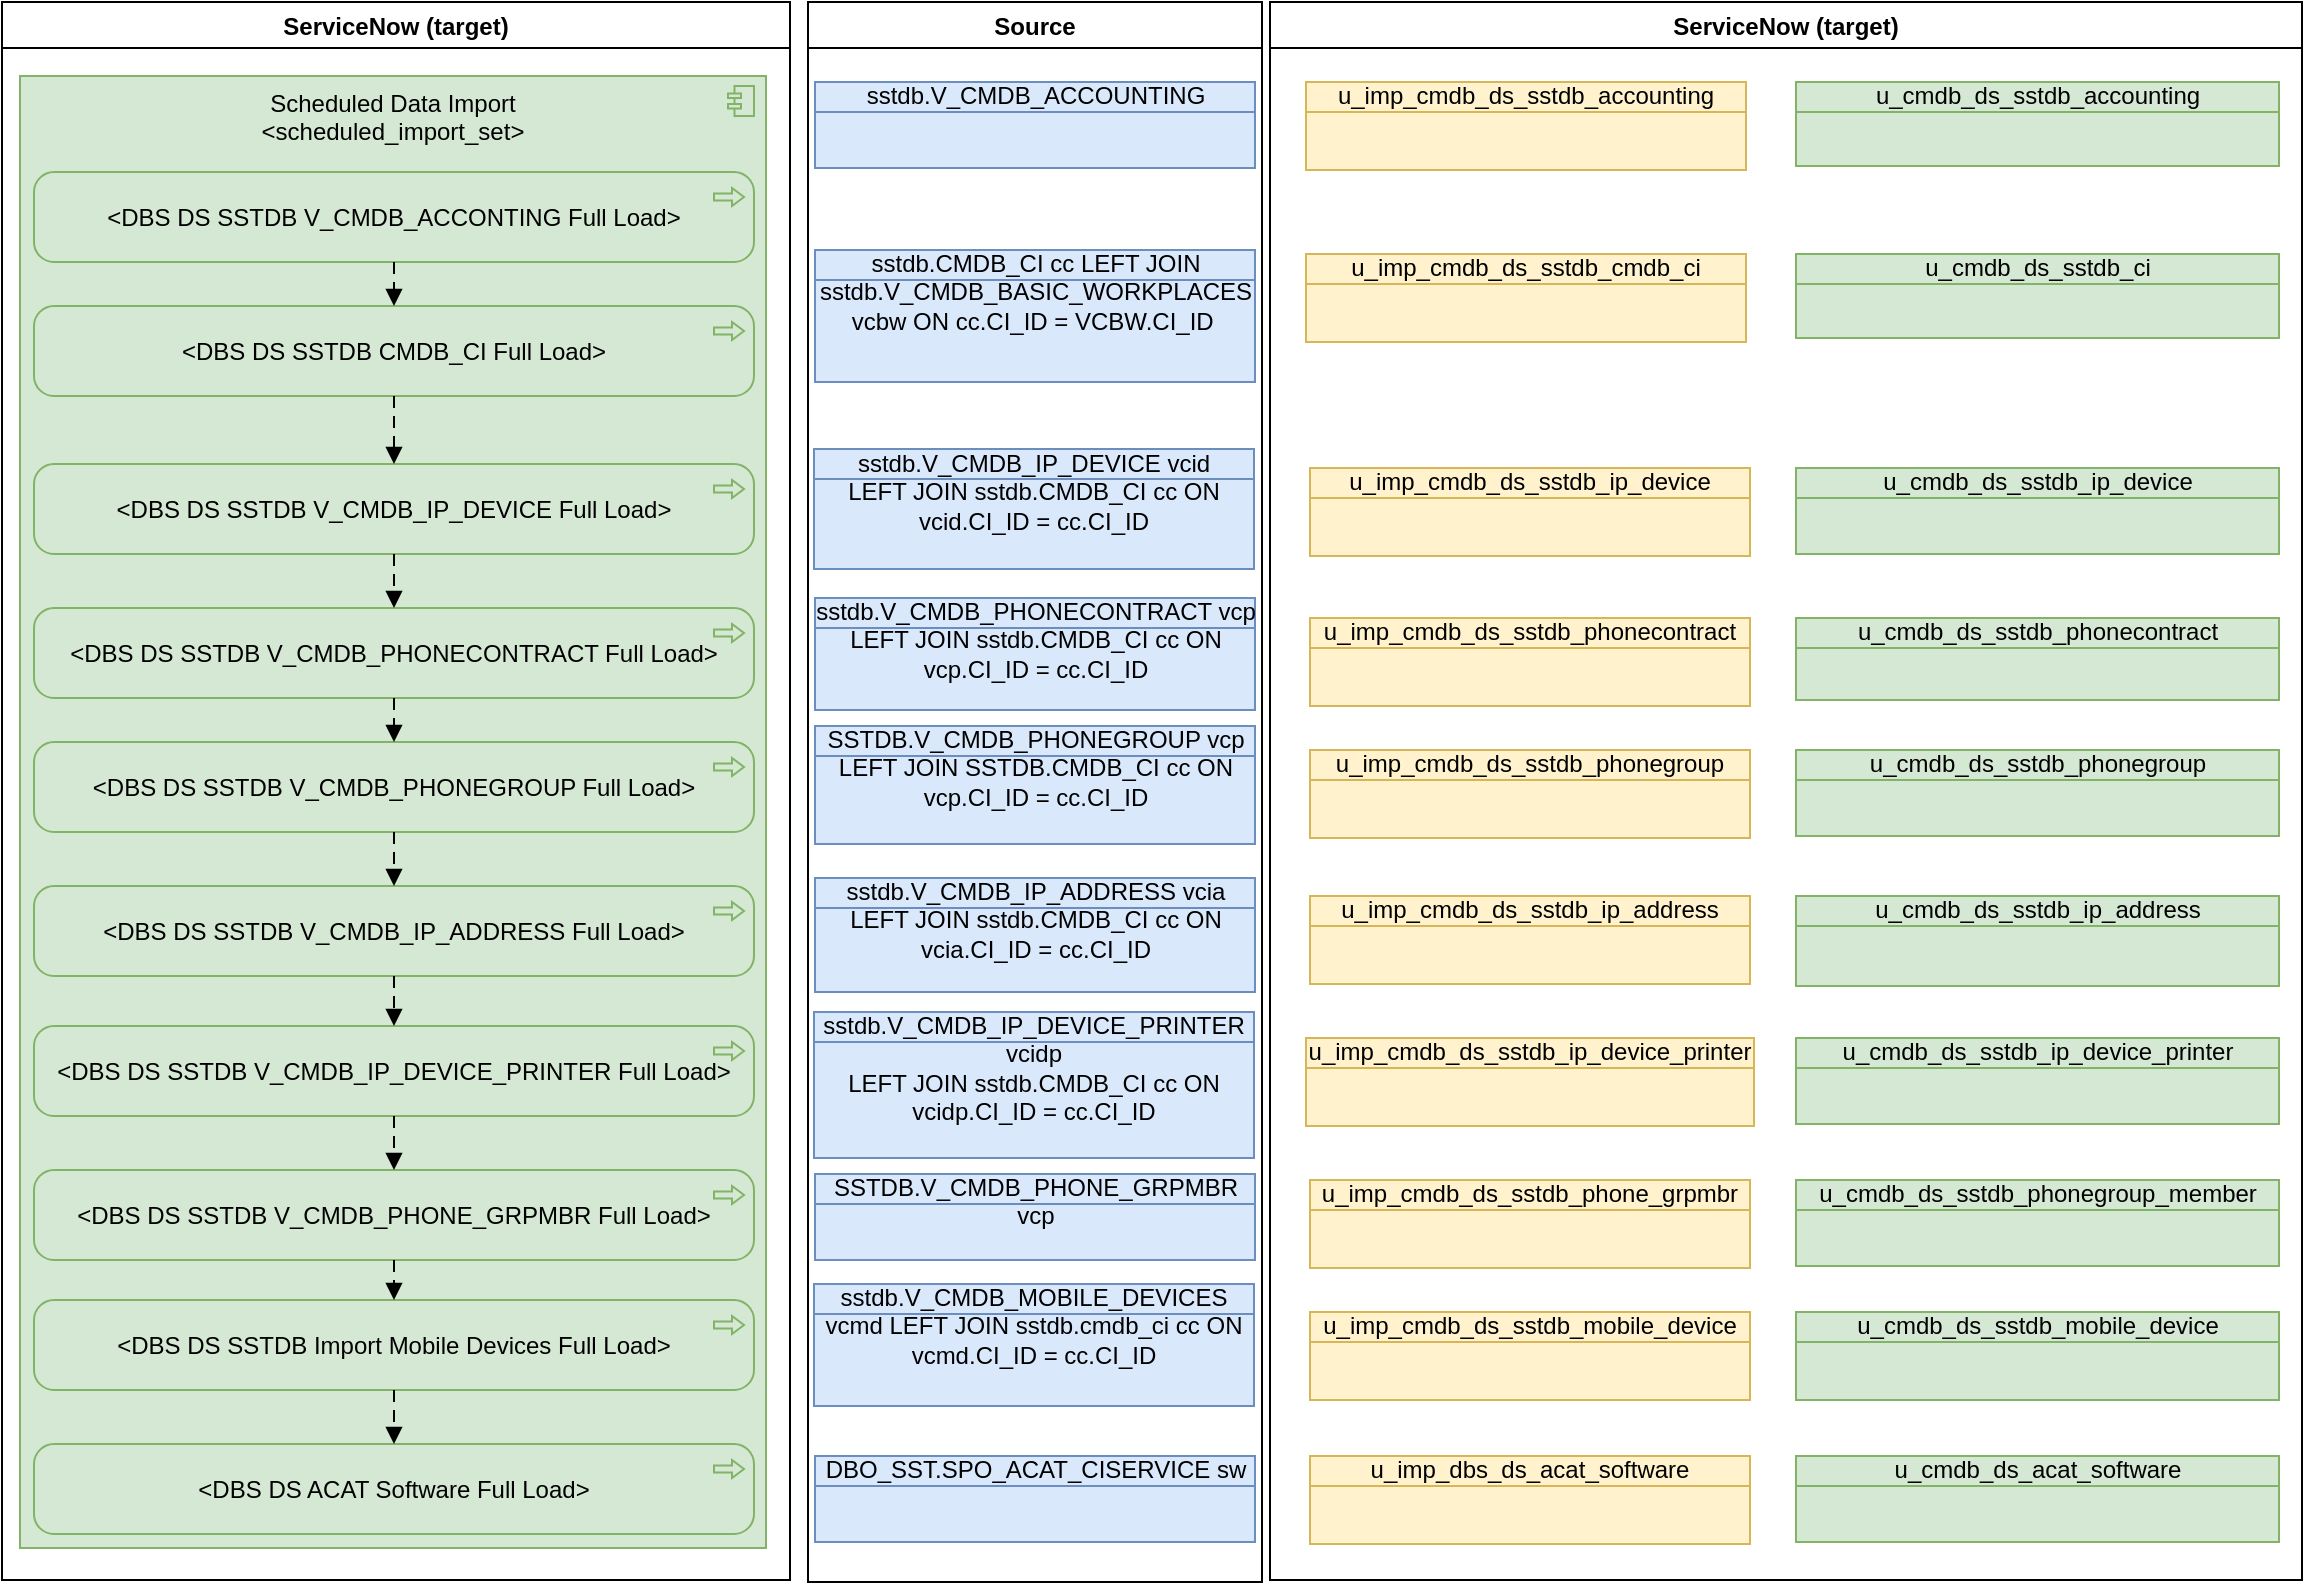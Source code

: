 <mxfile version="22.1.5" type="github" pages="16">
  <diagram name="ImportObjects" id="B52h8_X5WKBb54wcMegX">
    <mxGraphModel dx="2125" dy="2032" grid="0" gridSize="10" guides="1" tooltips="1" connect="1" arrows="1" fold="1" page="1" pageScale="1" pageWidth="1169" pageHeight="827" math="0" shadow="0">
      <root>
        <mxCell id="LdAP1DnBUgq6UGCHDwLP-0" />
        <mxCell id="LdAP1DnBUgq6UGCHDwLP-1" parent="LdAP1DnBUgq6UGCHDwLP-0" />
        <mxCell id="LdAP1DnBUgq6UGCHDwLP-2" value="ServiceNow (target)" style="swimlane;" parent="LdAP1DnBUgq6UGCHDwLP-1" vertex="1">
          <mxGeometry x="11" y="-805" width="394" height="789" as="geometry" />
        </mxCell>
        <mxCell id="LdAP1DnBUgq6UGCHDwLP-3" value="Source" style="swimlane;" parent="LdAP1DnBUgq6UGCHDwLP-1" vertex="1">
          <mxGeometry x="414" y="-805" width="227" height="790" as="geometry" />
        </mxCell>
        <mxCell id="LdAP1DnBUgq6UGCHDwLP-4" value="sstdb.V_CMDB_ACCOUNTING" style="html=1;outlineConnect=0;whiteSpace=wrap;fillColor=#dae8fc;shape=mxgraph.archimate3.businessObject;overflow=fill;strokeColor=#6c8ebf;" parent="LdAP1DnBUgq6UGCHDwLP-3" vertex="1">
          <mxGeometry x="3.5" y="40" width="220" height="43" as="geometry" />
        </mxCell>
        <mxCell id="LdAP1DnBUgq6UGCHDwLP-5" value="&lt;div&gt;&lt;div&gt;sstdb.V_CMDB_IP_DEVICE vcid&lt;/div&gt;&lt;div&gt;LEFT JOIN sstdb.CMDB_CI cc ON&lt;/div&gt;&lt;div&gt;vcid.CI_ID = cc.CI_ID&lt;span style=&quot;&quot;&gt;&lt;/span&gt;&lt;/div&gt;&lt;/div&gt;" style="html=1;outlineConnect=0;whiteSpace=wrap;fillColor=#dae8fc;shape=mxgraph.archimate3.businessObject;overflow=fill;strokeColor=#6c8ebf;" parent="LdAP1DnBUgq6UGCHDwLP-3" vertex="1">
          <mxGeometry x="3" y="223.5" width="220" height="60" as="geometry" />
        </mxCell>
        <mxCell id="LdAP1DnBUgq6UGCHDwLP-6" value="&lt;div&gt;sstdb.V_CMDB_PHONECONTRACT vcp&lt;/div&gt;&lt;div&gt;LEFT JOIN sstdb.CMDB_CI cc ON&lt;/div&gt;&lt;div&gt;vcp.CI_ID = cc.CI_ID&lt;span style=&quot;&quot;&gt;&lt;/span&gt;&lt;/div&gt;" style="html=1;outlineConnect=0;whiteSpace=wrap;fillColor=#dae8fc;shape=mxgraph.archimate3.businessObject;overflow=fill;strokeColor=#6c8ebf;" parent="LdAP1DnBUgq6UGCHDwLP-3" vertex="1">
          <mxGeometry x="3.5" y="298" width="220" height="56" as="geometry" />
        </mxCell>
        <mxCell id="LdAP1DnBUgq6UGCHDwLP-7" value="SSTDB.V_CMDB_PHONEGROUP vcp LEFT JOIN SSTDB.CMDB_CI cc ON vcp.CI_ID = cc.CI_ID" style="html=1;outlineConnect=0;whiteSpace=wrap;fillColor=#dae8fc;shape=mxgraph.archimate3.businessObject;overflow=fill;strokeColor=#6c8ebf;" parent="LdAP1DnBUgq6UGCHDwLP-3" vertex="1">
          <mxGeometry x="3.5" y="362" width="220" height="59" as="geometry" />
        </mxCell>
        <mxCell id="LdAP1DnBUgq6UGCHDwLP-8" value="&lt;div&gt;sstdb.V_CMDB_IP_ADDRESS vcia&lt;/div&gt;&lt;div&gt;LEFT JOIN sstdb.CMDB_CI cc ON&lt;/div&gt;&lt;div&gt;vcia.CI_ID = cc.CI_ID&lt;span style=&quot;&quot;&gt;&lt;/span&gt;&lt;/div&gt;" style="html=1;outlineConnect=0;whiteSpace=wrap;fillColor=#dae8fc;shape=mxgraph.archimate3.businessObject;overflow=fill;strokeColor=#6c8ebf;" parent="LdAP1DnBUgq6UGCHDwLP-3" vertex="1">
          <mxGeometry x="3.5" y="438" width="220" height="57" as="geometry" />
        </mxCell>
        <mxCell id="LdAP1DnBUgq6UGCHDwLP-9" value="&lt;div&gt;sstdb.V_CMDB_IP_DEVICE_PRINTER vcidp&lt;/div&gt;&lt;div&gt;LEFT JOIN sstdb.CMDB_CI cc ON&lt;/div&gt;&lt;div&gt;vcidp.CI_ID = cc.CI_ID&lt;span style=&quot;&quot;&gt;&lt;/span&gt;&lt;/div&gt;" style="html=1;outlineConnect=0;whiteSpace=wrap;fillColor=#dae8fc;shape=mxgraph.archimate3.businessObject;overflow=fill;strokeColor=#6c8ebf;" parent="LdAP1DnBUgq6UGCHDwLP-3" vertex="1">
          <mxGeometry x="3" y="505" width="220" height="73" as="geometry" />
        </mxCell>
        <mxCell id="LdAP1DnBUgq6UGCHDwLP-10" value="SSTDB.V_CMDB_PHONE_GRPMBR vcp" style="html=1;outlineConnect=0;whiteSpace=wrap;fillColor=#dae8fc;shape=mxgraph.archimate3.businessObject;overflow=fill;strokeColor=#6c8ebf;" parent="LdAP1DnBUgq6UGCHDwLP-3" vertex="1">
          <mxGeometry x="3.5" y="586" width="220" height="43" as="geometry" />
        </mxCell>
        <mxCell id="LdAP1DnBUgq6UGCHDwLP-11" value="sstdb.V_CMDB_MOBILE_DEVICES vcmd LEFT JOIN sstdb.cmdb_ci cc ON vcmd.CI_ID = cc.CI_ID" style="html=1;outlineConnect=0;whiteSpace=wrap;fillColor=#dae8fc;shape=mxgraph.archimate3.businessObject;overflow=fill;strokeColor=#6c8ebf;" parent="LdAP1DnBUgq6UGCHDwLP-3" vertex="1">
          <mxGeometry x="3" y="641" width="220" height="61" as="geometry" />
        </mxCell>
        <mxCell id="LdAP1DnBUgq6UGCHDwLP-12" value="DBO_SST.SPO_ACAT_CISERVICE sw" style="html=1;outlineConnect=0;whiteSpace=wrap;fillColor=#dae8fc;shape=mxgraph.archimate3.businessObject;overflow=fill;strokeColor=#6c8ebf;" parent="LdAP1DnBUgq6UGCHDwLP-3" vertex="1">
          <mxGeometry x="3.5" y="727" width="220" height="43" as="geometry" />
        </mxCell>
        <mxCell id="LdAP1DnBUgq6UGCHDwLP-19" value="sstdb.CMDB_CI cc LEFT JOIN sstdb.V_CMDB_BASIC_WORKPLACES vcbw ON cc.CI_ID = VCBW.CI_ID&amp;nbsp;" style="html=1;outlineConnect=0;whiteSpace=wrap;fillColor=#dae8fc;shape=mxgraph.archimate3.businessObject;overflow=fill;strokeColor=#6c8ebf;" parent="LdAP1DnBUgq6UGCHDwLP-3" vertex="1">
          <mxGeometry x="3.5" y="124" width="220" height="66" as="geometry" />
        </mxCell>
        <mxCell id="LdAP1DnBUgq6UGCHDwLP-14" value="Scheduled Data Import&lt;br&gt;&amp;lt;scheduled_import_set&amp;gt;" style="html=1;outlineConnect=0;whiteSpace=wrap;fillColor=#d5e8d4;shape=mxgraph.archimate3.application;appType=comp;archiType=square;strokeColor=#82b366;verticalAlign=top;" parent="LdAP1DnBUgq6UGCHDwLP-1" vertex="1">
          <mxGeometry x="20" y="-768" width="373" height="736" as="geometry" />
        </mxCell>
        <mxCell id="LdAP1DnBUgq6UGCHDwLP-15" value="&amp;lt;DBS DS SSTDB V_CMDB_ACCONTING Full Load&amp;gt;" style="html=1;outlineConnect=0;whiteSpace=wrap;fillColor=#d5e8d4;shape=mxgraph.archimate3.application;appType=proc;archiType=rounded;strokeColor=#82b366;" parent="LdAP1DnBUgq6UGCHDwLP-1" vertex="1">
          <mxGeometry x="27" y="-720" width="360" height="45" as="geometry" />
        </mxCell>
        <mxCell id="LdAP1DnBUgq6UGCHDwLP-17" value="&amp;lt;DBS DS SSTDB CMDB_CI Full Load&amp;gt;" style="html=1;outlineConnect=0;whiteSpace=wrap;fillColor=#d5e8d4;shape=mxgraph.archimate3.application;appType=proc;archiType=rounded;strokeColor=#82b366;" parent="LdAP1DnBUgq6UGCHDwLP-1" vertex="1">
          <mxGeometry x="27" y="-653" width="360" height="45" as="geometry" />
        </mxCell>
        <mxCell id="LdAP1DnBUgq6UGCHDwLP-21" value="u_imp_cmdb_ds_sstdb_ip_device" style="html=1;outlineConnect=0;whiteSpace=wrap;fillColor=#fff2cc;shape=mxgraph.archimate3.businessObject;overflow=fill;strokeColor=#d6b656;" parent="LdAP1DnBUgq6UGCHDwLP-1" vertex="1">
          <mxGeometry x="665" y="-572" width="220" height="44" as="geometry" />
        </mxCell>
        <mxCell id="LdAP1DnBUgq6UGCHDwLP-22" value="&amp;lt;DBS DS SSTDB V_CMDB_IP_DEVICE Full Load&amp;gt;" style="html=1;outlineConnect=0;whiteSpace=wrap;fillColor=#d5e8d4;shape=mxgraph.archimate3.application;appType=proc;archiType=rounded;strokeColor=#82b366;" parent="LdAP1DnBUgq6UGCHDwLP-1" vertex="1">
          <mxGeometry x="27" y="-574" width="360" height="45" as="geometry" />
        </mxCell>
        <mxCell id="LdAP1DnBUgq6UGCHDwLP-23" value="u_cmdb_ds_sstdb_ip_device" style="html=1;outlineConnect=0;whiteSpace=wrap;fillColor=#d5e8d4;shape=mxgraph.archimate3.businessObject;overflow=fill;strokeColor=#82b366;" parent="LdAP1DnBUgq6UGCHDwLP-1" vertex="1">
          <mxGeometry x="908" y="-572" width="241.5" height="43" as="geometry" />
        </mxCell>
        <mxCell id="LdAP1DnBUgq6UGCHDwLP-24" value="&amp;lt;DBS DS SSTDB V_CMDB_PHONECONTRACT Full Load&amp;gt;" style="html=1;outlineConnect=0;whiteSpace=wrap;fillColor=#d5e8d4;shape=mxgraph.archimate3.application;appType=proc;archiType=rounded;strokeColor=#82b366;" parent="LdAP1DnBUgq6UGCHDwLP-1" vertex="1">
          <mxGeometry x="27" y="-502" width="360" height="45" as="geometry" />
        </mxCell>
        <mxCell id="LdAP1DnBUgq6UGCHDwLP-25" value="u_imp_cmdb_ds_sstdb_phonecontract" style="html=1;outlineConnect=0;whiteSpace=wrap;fillColor=#fff2cc;shape=mxgraph.archimate3.businessObject;overflow=fill;strokeColor=#d6b656;" parent="LdAP1DnBUgq6UGCHDwLP-1" vertex="1">
          <mxGeometry x="665" y="-497" width="220" height="44" as="geometry" />
        </mxCell>
        <mxCell id="LdAP1DnBUgq6UGCHDwLP-26" value="u_cmdb_ds_sstdb_phonecontract" style="html=1;outlineConnect=0;whiteSpace=wrap;fillColor=#d5e8d4;shape=mxgraph.archimate3.businessObject;overflow=fill;strokeColor=#82b366;" parent="LdAP1DnBUgq6UGCHDwLP-1" vertex="1">
          <mxGeometry x="908" y="-497" width="241.5" height="41" as="geometry" />
        </mxCell>
        <mxCell id="LdAP1DnBUgq6UGCHDwLP-27" value="u_imp_cmdb_ds_sstdb_phonegroup" style="html=1;outlineConnect=0;whiteSpace=wrap;fillColor=#fff2cc;shape=mxgraph.archimate3.businessObject;overflow=fill;strokeColor=#d6b656;" parent="LdAP1DnBUgq6UGCHDwLP-1" vertex="1">
          <mxGeometry x="665" y="-431" width="220" height="44" as="geometry" />
        </mxCell>
        <mxCell id="LdAP1DnBUgq6UGCHDwLP-28" value="&amp;lt;DBS DS SSTDB V_CMDB_PHONEGROUP Full Load&amp;gt;" style="html=1;outlineConnect=0;whiteSpace=wrap;fillColor=#d5e8d4;shape=mxgraph.archimate3.application;appType=proc;archiType=rounded;strokeColor=#82b366;" parent="LdAP1DnBUgq6UGCHDwLP-1" vertex="1">
          <mxGeometry x="27" y="-435" width="360" height="45" as="geometry" />
        </mxCell>
        <mxCell id="LdAP1DnBUgq6UGCHDwLP-29" value="u_cmdb_ds_sstdb_phonegroup" style="html=1;outlineConnect=0;whiteSpace=wrap;fillColor=#d5e8d4;shape=mxgraph.archimate3.businessObject;overflow=fill;strokeColor=#82b366;" parent="LdAP1DnBUgq6UGCHDwLP-1" vertex="1">
          <mxGeometry x="908" y="-431" width="241.5" height="43" as="geometry" />
        </mxCell>
        <mxCell id="LdAP1DnBUgq6UGCHDwLP-30" value="&amp;lt;DBS DS SSTDB V_CMDB_IP_ADDRESS Full Load&amp;gt;" style="html=1;outlineConnect=0;whiteSpace=wrap;fillColor=#d5e8d4;shape=mxgraph.archimate3.application;appType=proc;archiType=rounded;strokeColor=#82b366;" parent="LdAP1DnBUgq6UGCHDwLP-1" vertex="1">
          <mxGeometry x="27" y="-363" width="360" height="45" as="geometry" />
        </mxCell>
        <mxCell id="LdAP1DnBUgq6UGCHDwLP-31" value="u_imp_cmdb_ds_sstdb_ip_address" style="html=1;outlineConnect=0;whiteSpace=wrap;fillColor=#fff2cc;shape=mxgraph.archimate3.businessObject;overflow=fill;strokeColor=#d6b656;" parent="LdAP1DnBUgq6UGCHDwLP-1" vertex="1">
          <mxGeometry x="665" y="-358" width="220" height="44" as="geometry" />
        </mxCell>
        <mxCell id="LdAP1DnBUgq6UGCHDwLP-32" value="u_cmdb_ds_sstdb_ip_address" style="html=1;outlineConnect=0;whiteSpace=wrap;fillColor=#d5e8d4;shape=mxgraph.archimate3.businessObject;overflow=fill;strokeColor=#82b366;" parent="LdAP1DnBUgq6UGCHDwLP-1" vertex="1">
          <mxGeometry x="908" y="-358" width="241.5" height="45" as="geometry" />
        </mxCell>
        <mxCell id="LdAP1DnBUgq6UGCHDwLP-33" value="u_imp_cmdb_ds_sstdb_ip_device_printer" style="html=1;outlineConnect=0;whiteSpace=wrap;fillColor=#fff2cc;shape=mxgraph.archimate3.businessObject;overflow=fill;strokeColor=#d6b656;" parent="LdAP1DnBUgq6UGCHDwLP-1" vertex="1">
          <mxGeometry x="663" y="-287" width="224" height="44" as="geometry" />
        </mxCell>
        <mxCell id="LdAP1DnBUgq6UGCHDwLP-34" value="&amp;lt;DBS DS SSTDB V_CMDB_IP_DEVICE_PRINTER Full Load&amp;gt;" style="html=1;outlineConnect=0;whiteSpace=wrap;fillColor=#d5e8d4;shape=mxgraph.archimate3.application;appType=proc;archiType=rounded;strokeColor=#82b366;" parent="LdAP1DnBUgq6UGCHDwLP-1" vertex="1">
          <mxGeometry x="27" y="-293" width="360" height="45" as="geometry" />
        </mxCell>
        <mxCell id="LdAP1DnBUgq6UGCHDwLP-35" value="u_cmdb_ds_sstdb_ip_device_printer" style="html=1;outlineConnect=0;whiteSpace=wrap;fillColor=#d5e8d4;shape=mxgraph.archimate3.businessObject;overflow=fill;strokeColor=#82b366;" parent="LdAP1DnBUgq6UGCHDwLP-1" vertex="1">
          <mxGeometry x="908" y="-287" width="241.5" height="43" as="geometry" />
        </mxCell>
        <mxCell id="LdAP1DnBUgq6UGCHDwLP-36" value="&amp;lt;DBS DS SSTDB V_CMDB_PHONE_GRPMBR Full Load&amp;gt;" style="html=1;outlineConnect=0;whiteSpace=wrap;fillColor=#d5e8d4;shape=mxgraph.archimate3.application;appType=proc;archiType=rounded;strokeColor=#82b366;" parent="LdAP1DnBUgq6UGCHDwLP-1" vertex="1">
          <mxGeometry x="27" y="-221" width="360" height="45" as="geometry" />
        </mxCell>
        <mxCell id="LdAP1DnBUgq6UGCHDwLP-37" value="u_imp_cmdb_ds_sstdb_phone_grpmbr" style="html=1;outlineConnect=0;whiteSpace=wrap;fillColor=#fff2cc;shape=mxgraph.archimate3.businessObject;overflow=fill;strokeColor=#d6b656;" parent="LdAP1DnBUgq6UGCHDwLP-1" vertex="1">
          <mxGeometry x="665" y="-216" width="220" height="44" as="geometry" />
        </mxCell>
        <mxCell id="LdAP1DnBUgq6UGCHDwLP-38" value="u_cmdb_ds_sstdb_phonegroup_member" style="html=1;outlineConnect=0;whiteSpace=wrap;fillColor=#d5e8d4;shape=mxgraph.archimate3.businessObject;overflow=fill;strokeColor=#82b366;" parent="LdAP1DnBUgq6UGCHDwLP-1" vertex="1">
          <mxGeometry x="908" y="-216" width="241.5" height="43" as="geometry" />
        </mxCell>
        <mxCell id="LdAP1DnBUgq6UGCHDwLP-39" value="u_imp_cmdb_ds_sstdb_mobile_device" style="html=1;outlineConnect=0;whiteSpace=wrap;fillColor=#fff2cc;shape=mxgraph.archimate3.businessObject;overflow=fill;strokeColor=#d6b656;" parent="LdAP1DnBUgq6UGCHDwLP-1" vertex="1">
          <mxGeometry x="665" y="-150" width="220" height="44" as="geometry" />
        </mxCell>
        <mxCell id="LdAP1DnBUgq6UGCHDwLP-40" value="&amp;lt;DBS DS SSTDB Import Mobile Devices Full Load&amp;gt;" style="html=1;outlineConnect=0;whiteSpace=wrap;fillColor=#d5e8d4;shape=mxgraph.archimate3.application;appType=proc;archiType=rounded;strokeColor=#82b366;" parent="LdAP1DnBUgq6UGCHDwLP-1" vertex="1">
          <mxGeometry x="27" y="-156" width="360" height="45" as="geometry" />
        </mxCell>
        <mxCell id="LdAP1DnBUgq6UGCHDwLP-41" value="u_cmdb_ds_sstdb_mobile_device" style="html=1;outlineConnect=0;whiteSpace=wrap;fillColor=#d5e8d4;shape=mxgraph.archimate3.businessObject;overflow=fill;strokeColor=#82b366;" parent="LdAP1DnBUgq6UGCHDwLP-1" vertex="1">
          <mxGeometry x="908" y="-150" width="241.5" height="44" as="geometry" />
        </mxCell>
        <mxCell id="LdAP1DnBUgq6UGCHDwLP-42" value="&amp;lt;DBS DS ACAT Software Full Load&amp;gt;" style="html=1;outlineConnect=0;whiteSpace=wrap;fillColor=#d5e8d4;shape=mxgraph.archimate3.application;appType=proc;archiType=rounded;strokeColor=#82b366;" parent="LdAP1DnBUgq6UGCHDwLP-1" vertex="1">
          <mxGeometry x="27" y="-84" width="360" height="45" as="geometry" />
        </mxCell>
        <mxCell id="LdAP1DnBUgq6UGCHDwLP-43" value="u_imp_dbs_ds_acat_software" style="html=1;outlineConnect=0;whiteSpace=wrap;fillColor=#fff2cc;shape=mxgraph.archimate3.businessObject;overflow=fill;strokeColor=#d6b656;" parent="LdAP1DnBUgq6UGCHDwLP-1" vertex="1">
          <mxGeometry x="665" y="-78" width="220" height="44" as="geometry" />
        </mxCell>
        <mxCell id="LdAP1DnBUgq6UGCHDwLP-44" value="u_cmdb_ds_acat_software" style="html=1;outlineConnect=0;whiteSpace=wrap;fillColor=#d5e8d4;shape=mxgraph.archimate3.businessObject;overflow=fill;strokeColor=#82b366;" parent="LdAP1DnBUgq6UGCHDwLP-1" vertex="1">
          <mxGeometry x="908" y="-78" width="241.5" height="43" as="geometry" />
        </mxCell>
        <mxCell id="LdAP1DnBUgq6UGCHDwLP-45" value="ServiceNow (target)" style="swimlane;" parent="LdAP1DnBUgq6UGCHDwLP-1" vertex="1">
          <mxGeometry x="645" y="-805" width="516" height="789" as="geometry" />
        </mxCell>
        <mxCell id="LdAP1DnBUgq6UGCHDwLP-13" value="u_imp_cmdb_ds_sstdb_accounting" style="html=1;outlineConnect=0;whiteSpace=wrap;fillColor=#fff2cc;shape=mxgraph.archimate3.businessObject;overflow=fill;strokeColor=#d6b656;" parent="LdAP1DnBUgq6UGCHDwLP-45" vertex="1">
          <mxGeometry x="18" y="40" width="220" height="44" as="geometry" />
        </mxCell>
        <mxCell id="LdAP1DnBUgq6UGCHDwLP-16" value="u_cmdb_ds_sstdb_accounting" style="html=1;outlineConnect=0;whiteSpace=wrap;fillColor=#d5e8d4;shape=mxgraph.archimate3.businessObject;overflow=fill;strokeColor=#82b366;" parent="LdAP1DnBUgq6UGCHDwLP-45" vertex="1">
          <mxGeometry x="263" y="40" width="241.5" height="42" as="geometry" />
        </mxCell>
        <mxCell id="LdAP1DnBUgq6UGCHDwLP-18" value="u_imp_cmdb_ds_sstdb_cmdb_ci" style="html=1;outlineConnect=0;whiteSpace=wrap;fillColor=#fff2cc;shape=mxgraph.archimate3.businessObject;overflow=fill;strokeColor=#d6b656;" parent="LdAP1DnBUgq6UGCHDwLP-45" vertex="1">
          <mxGeometry x="18" y="126" width="220" height="44" as="geometry" />
        </mxCell>
        <mxCell id="LdAP1DnBUgq6UGCHDwLP-20" value="u_cmdb_ds_sstdb_ci" style="html=1;outlineConnect=0;whiteSpace=wrap;fillColor=#d5e8d4;shape=mxgraph.archimate3.businessObject;overflow=fill;strokeColor=#82b366;" parent="LdAP1DnBUgq6UGCHDwLP-45" vertex="1">
          <mxGeometry x="263" y="126" width="241.5" height="42" as="geometry" />
        </mxCell>
        <mxCell id="LdAP1DnBUgq6UGCHDwLP-46" value="" style="html=1;endArrow=block;dashed=1;elbow=vertical;endFill=1;dashPattern=6 4;rounded=0;fontSize=12;" parent="LdAP1DnBUgq6UGCHDwLP-1" source="LdAP1DnBUgq6UGCHDwLP-15" target="LdAP1DnBUgq6UGCHDwLP-17" edge="1">
          <mxGeometry width="160" relative="1" as="geometry">
            <mxPoint x="387" y="137" as="sourcePoint" />
            <mxPoint x="558" y="137" as="targetPoint" />
          </mxGeometry>
        </mxCell>
        <mxCell id="LdAP1DnBUgq6UGCHDwLP-47" value="" style="html=1;endArrow=block;dashed=1;elbow=vertical;endFill=1;dashPattern=6 4;rounded=0;fontSize=12;" parent="LdAP1DnBUgq6UGCHDwLP-1" source="LdAP1DnBUgq6UGCHDwLP-17" target="LdAP1DnBUgq6UGCHDwLP-22" edge="1">
          <mxGeometry width="160" relative="1" as="geometry">
            <mxPoint x="217" y="-665" as="sourcePoint" />
            <mxPoint x="217" y="-643" as="targetPoint" />
          </mxGeometry>
        </mxCell>
        <mxCell id="LdAP1DnBUgq6UGCHDwLP-48" value="" style="html=1;endArrow=block;dashed=1;elbow=vertical;endFill=1;dashPattern=6 4;rounded=0;fontSize=12;" parent="LdAP1DnBUgq6UGCHDwLP-1" source="LdAP1DnBUgq6UGCHDwLP-22" target="LdAP1DnBUgq6UGCHDwLP-24" edge="1">
          <mxGeometry width="160" relative="1" as="geometry">
            <mxPoint x="227" y="-655" as="sourcePoint" />
            <mxPoint x="227" y="-633" as="targetPoint" />
          </mxGeometry>
        </mxCell>
        <mxCell id="LdAP1DnBUgq6UGCHDwLP-49" value="" style="html=1;endArrow=block;dashed=1;elbow=vertical;endFill=1;dashPattern=6 4;rounded=0;fontSize=12;" parent="LdAP1DnBUgq6UGCHDwLP-1" source="LdAP1DnBUgq6UGCHDwLP-24" target="LdAP1DnBUgq6UGCHDwLP-28" edge="1">
          <mxGeometry width="160" relative="1" as="geometry">
            <mxPoint x="237" y="-645" as="sourcePoint" />
            <mxPoint x="237" y="-623" as="targetPoint" />
          </mxGeometry>
        </mxCell>
        <mxCell id="LdAP1DnBUgq6UGCHDwLP-50" value="" style="html=1;endArrow=block;dashed=1;elbow=vertical;endFill=1;dashPattern=6 4;rounded=0;fontSize=12;" parent="LdAP1DnBUgq6UGCHDwLP-1" source="LdAP1DnBUgq6UGCHDwLP-28" target="LdAP1DnBUgq6UGCHDwLP-30" edge="1">
          <mxGeometry width="160" relative="1" as="geometry">
            <mxPoint x="247" y="-635" as="sourcePoint" />
            <mxPoint x="247" y="-613" as="targetPoint" />
          </mxGeometry>
        </mxCell>
        <mxCell id="LdAP1DnBUgq6UGCHDwLP-51" value="" style="html=1;endArrow=block;dashed=1;elbow=vertical;endFill=1;dashPattern=6 4;rounded=0;fontSize=12;" parent="LdAP1DnBUgq6UGCHDwLP-1" source="LdAP1DnBUgq6UGCHDwLP-30" target="LdAP1DnBUgq6UGCHDwLP-34" edge="1">
          <mxGeometry width="160" relative="1" as="geometry">
            <mxPoint x="257" y="-625" as="sourcePoint" />
            <mxPoint x="257" y="-603" as="targetPoint" />
          </mxGeometry>
        </mxCell>
        <mxCell id="LdAP1DnBUgq6UGCHDwLP-52" value="" style="html=1;endArrow=block;dashed=1;elbow=vertical;endFill=1;dashPattern=6 4;rounded=0;fontSize=12;" parent="LdAP1DnBUgq6UGCHDwLP-1" source="LdAP1DnBUgq6UGCHDwLP-34" target="LdAP1DnBUgq6UGCHDwLP-36" edge="1">
          <mxGeometry width="160" relative="1" as="geometry">
            <mxPoint x="267" y="-615" as="sourcePoint" />
            <mxPoint x="267" y="-593" as="targetPoint" />
          </mxGeometry>
        </mxCell>
        <mxCell id="LdAP1DnBUgq6UGCHDwLP-53" value="" style="html=1;endArrow=block;dashed=1;elbow=vertical;endFill=1;dashPattern=6 4;rounded=0;fontSize=12;" parent="LdAP1DnBUgq6UGCHDwLP-1" source="LdAP1DnBUgq6UGCHDwLP-36" target="LdAP1DnBUgq6UGCHDwLP-40" edge="1">
          <mxGeometry width="160" relative="1" as="geometry">
            <mxPoint x="277" y="-605" as="sourcePoint" />
            <mxPoint x="277" y="-583" as="targetPoint" />
          </mxGeometry>
        </mxCell>
        <mxCell id="LdAP1DnBUgq6UGCHDwLP-54" value="" style="html=1;endArrow=block;dashed=1;elbow=vertical;endFill=1;dashPattern=6 4;rounded=0;fontSize=12;" parent="LdAP1DnBUgq6UGCHDwLP-1" source="LdAP1DnBUgq6UGCHDwLP-40" target="LdAP1DnBUgq6UGCHDwLP-42" edge="1">
          <mxGeometry width="160" relative="1" as="geometry">
            <mxPoint x="287" y="-595" as="sourcePoint" />
            <mxPoint x="287" y="-573" as="targetPoint" />
          </mxGeometry>
        </mxCell>
      </root>
    </mxGraphModel>
  </diagram>
  <diagram id="h_mYvzWCQLt7tXOibcmP" name="Weekly">
    <mxGraphModel dx="1488" dy="2032" grid="0" gridSize="10" guides="1" tooltips="1" connect="1" arrows="1" fold="1" page="1" pageScale="1" pageWidth="1169" pageHeight="827" math="0" shadow="0">
      <root>
        <mxCell id="0" />
        <mxCell id="1" parent="0" />
        <mxCell id="sPlbNuECdOUcrTxnxM2u-5" value="ServiceNow (target)" style="swimlane;" parent="1" vertex="1">
          <mxGeometry x="10" y="-803" width="950" height="780" as="geometry" />
        </mxCell>
        <mxCell id="CUH35MEfp4jzeERtj9Yg-64" value="Scheduled Data Import&lt;br&gt;&amp;lt;scheduled_import_set&amp;gt;" style="html=1;outlineConnect=0;whiteSpace=wrap;fillColor=#d5e8d4;shape=mxgraph.archimate3.application;appType=comp;archiType=square;strokeColor=#82b366;verticalAlign=top;" parent="sPlbNuECdOUcrTxnxM2u-5" vertex="1">
          <mxGeometry x="317.75" y="45" width="609" height="690" as="geometry" />
        </mxCell>
        <mxCell id="CUH35MEfp4jzeERtj9Yg-65" value="Load and Transformation for data &quot;A&quot;" style="html=1;outlineConnect=0;whiteSpace=wrap;fillColor=#d5e8d4;shape=mxgraph.archimate3.application;appType=func;archiType=rounded;strokeColor=#82b366;verticalAlign=top;align=left;" parent="sPlbNuECdOUcrTxnxM2u-5" vertex="1">
          <mxGeometry x="327.75" y="85" width="590" height="440" as="geometry" />
        </mxCell>
        <mxCell id="CUH35MEfp4jzeERtj9Yg-71" value="Weekly (Full)&lt;br&gt;Friday 18:00" style="html=1;outlineConnect=0;whiteSpace=wrap;fillColor=#d5e8d4;shape=mxgraph.archimate3.event;strokeColor=#82b366;" parent="sPlbNuECdOUcrTxnxM2u-5" vertex="1">
          <mxGeometry x="30" y="152.13" width="135" height="57" as="geometry" />
        </mxCell>
        <mxCell id="CUH35MEfp4jzeERtj9Yg-72" value="Load Data &quot;A&quot;" style="html=1;outlineConnect=0;whiteSpace=wrap;fillColor=#d5e8d4;shape=mxgraph.archimate3.application;appType=proc;archiType=rounded;strokeColor=#82b366;verticalAlign=top;" parent="sPlbNuECdOUcrTxnxM2u-5" vertex="1">
          <mxGeometry x="346.75" y="115" width="553.5" height="184" as="geometry" />
        </mxCell>
        <mxCell id="CUH35MEfp4jzeERtj9Yg-73" value="Truncate Staging Data A" style="html=1;outlineConnect=0;whiteSpace=wrap;fillColor=#d5e8d4;shape=mxgraph.archimate3.application;appType=proc;archiType=rounded;strokeColor=#82b366;verticalAlign=middle;" parent="sPlbNuECdOUcrTxnxM2u-5" vertex="1">
          <mxGeometry x="376.75" y="152.13" width="150" height="55" as="geometry" />
        </mxCell>
        <mxCell id="CUH35MEfp4jzeERtj9Yg-74" value="Get Data A" style="html=1;outlineConnect=0;whiteSpace=wrap;fillColor=#d5e8d4;shape=mxgraph.archimate3.application;appType=proc;archiType=rounded;strokeColor=#82b366;verticalAlign=top;" parent="sPlbNuECdOUcrTxnxM2u-5" vertex="1">
          <mxGeometry x="698" y="135.88" width="150" height="87.5" as="geometry" />
        </mxCell>
        <mxCell id="CUH35MEfp4jzeERtj9Yg-75" value="Data Source &lt;br&gt;&amp;lt;sys_data_source&amp;gt;" style="html=1;outlineConnect=0;whiteSpace=wrap;fillColor=#d5e8d4;shape=mxgraph.archimate3.application;appType=comp;archiType=square;strokeColor=#82b366;verticalAlign=middle;" parent="sPlbNuECdOUcrTxnxM2u-5" vertex="1">
          <mxGeometry x="713.5" y="164.38" width="125" height="50" as="geometry" />
        </mxCell>
        <mxCell id="CUH35MEfp4jzeERtj9Yg-76" value="" style="edgeStyle=none;rounded=0;orthogonalLoop=1;jettySize=auto;html=1;fontSize=6;" parent="sPlbNuECdOUcrTxnxM2u-5" source="CUH35MEfp4jzeERtj9Yg-71" target="CUH35MEfp4jzeERtj9Yg-73" edge="1">
          <mxGeometry relative="1" as="geometry">
            <mxPoint x="144" y="134.13" as="sourcePoint" />
            <mxPoint x="259" y="160.13" as="targetPoint" />
          </mxGeometry>
        </mxCell>
        <mxCell id="CUH35MEfp4jzeERtj9Yg-77" value="&lt;font style=&quot;font-size: 12px;&quot;&gt;&lt;b&gt;1&lt;/b&gt;&lt;/font&gt;" style="edgeLabel;html=1;align=center;verticalAlign=middle;resizable=0;points=[];fontSize=6;" parent="CUH35MEfp4jzeERtj9Yg-76" vertex="1" connectable="0">
          <mxGeometry x="0.4" y="-1" relative="1" as="geometry">
            <mxPoint x="-9" y="-1" as="offset" />
          </mxGeometry>
        </mxCell>
        <mxCell id="CUH35MEfp4jzeERtj9Yg-78" value="" style="html=1;endArrow=block;dashed=1;elbow=vertical;endFill=1;dashPattern=6 4;rounded=0;fontSize=12;" parent="sPlbNuECdOUcrTxnxM2u-5" source="CUH35MEfp4jzeERtj9Yg-73" target="CUH35MEfp4jzeERtj9Yg-74" edge="1">
          <mxGeometry width="160" relative="1" as="geometry">
            <mxPoint x="306.75" y="433.13" as="sourcePoint" />
            <mxPoint x="616.75" y="472.686" as="targetPoint" />
          </mxGeometry>
        </mxCell>
        <mxCell id="CUH35MEfp4jzeERtj9Yg-79" value="&lt;b&gt;2&lt;/b&gt;" style="edgeLabel;html=1;align=center;verticalAlign=middle;resizable=0;points=[];fontSize=12;" parent="CUH35MEfp4jzeERtj9Yg-78" vertex="1" connectable="0">
          <mxGeometry x="0.091" y="1" relative="1" as="geometry">
            <mxPoint as="offset" />
          </mxGeometry>
        </mxCell>
        <mxCell id="CUH35MEfp4jzeERtj9Yg-80" value="Transform Data &quot;A&quot;" style="html=1;outlineConnect=0;whiteSpace=wrap;fillColor=#d5e8d4;shape=mxgraph.archimate3.application;appType=proc;archiType=rounded;strokeColor=#82b366;verticalAlign=top;" parent="sPlbNuECdOUcrTxnxM2u-5" vertex="1">
          <mxGeometry x="346.75" y="335" width="553.5" height="177" as="geometry" />
        </mxCell>
        <mxCell id="CUH35MEfp4jzeERtj9Yg-81" value="Robust Import Set Transformer &amp;lt;sys_robust_import_set_transformer&amp;gt;" style="html=1;outlineConnect=0;whiteSpace=wrap;fillColor=#d5e8d4;shape=mxgraph.archimate3.application;appType=comp;archiType=square;strokeColor=#82b366;verticalAlign=top;" parent="sPlbNuECdOUcrTxnxM2u-5" vertex="1">
          <mxGeometry x="540" y="365" width="340" height="134" as="geometry" />
        </mxCell>
        <mxCell id="CUH35MEfp4jzeERtj9Yg-82" value="" style="html=1;endArrow=block;dashed=1;elbow=vertical;endFill=1;dashPattern=6 4;rounded=0;fontSize=12;" parent="sPlbNuECdOUcrTxnxM2u-5" source="CUH35MEfp4jzeERtj9Yg-72" target="CUH35MEfp4jzeERtj9Yg-80" edge="1">
          <mxGeometry width="160" relative="1" as="geometry">
            <mxPoint x="889" y="220" as="sourcePoint" />
            <mxPoint x="1154" y="220" as="targetPoint" />
          </mxGeometry>
        </mxCell>
        <mxCell id="CUH35MEfp4jzeERtj9Yg-83" value="&lt;b&gt;4&lt;/b&gt;" style="edgeLabel;html=1;align=center;verticalAlign=middle;resizable=0;points=[];fontSize=12;" parent="CUH35MEfp4jzeERtj9Yg-82" vertex="1" connectable="0">
          <mxGeometry x="0.091" y="1" relative="1" as="geometry">
            <mxPoint as="offset" />
          </mxGeometry>
        </mxCell>
        <mxCell id="CUH35MEfp4jzeERtj9Yg-84" value="CMDB Integration Execution &amp;lt;sn_cmdb_int_util_cmdb_integration_execution&amp;gt;" style="html=1;outlineConnect=0;whiteSpace=wrap;fillColor=#d5e8d4;shape=mxgraph.archimate3.application;appType=comp;archiType=square;strokeColor=#82b366;verticalAlign=middle;" parent="sPlbNuECdOUcrTxnxM2u-5" vertex="1">
          <mxGeometry x="567.5" y="412" width="285" height="67" as="geometry" />
        </mxCell>
        <mxCell id="CUH35MEfp4jzeERtj9Yg-89" value="&amp;lt;Import Table A&amp;gt;" style="html=1;outlineConnect=0;whiteSpace=wrap;fillColor=#d5e8d4;shape=mxgraph.archimate3.businessObject;overflow=fill;strokeColor=#82b366;" parent="sPlbNuECdOUcrTxnxM2u-5" vertex="1">
          <mxGeometry x="386.25" y="240" width="131" height="40" as="geometry" />
        </mxCell>
        <mxCell id="CUH35MEfp4jzeERtj9Yg-90" value="" style="edgeStyle=orthogonalEdgeStyle;html=1;endArrow=open;elbow=vertical;endFill=0;dashed=1;dashPattern=1 4;rounded=0;fillColor=#00b9f2;" parent="sPlbNuECdOUcrTxnxM2u-5" source="CUH35MEfp4jzeERtj9Yg-73" target="CUH35MEfp4jzeERtj9Yg-89" edge="1">
          <mxGeometry width="160" relative="1" as="geometry">
            <mxPoint x="494.75" y="1081.13" as="sourcePoint" />
            <mxPoint x="294.75" y="1040.13" as="targetPoint" />
            <Array as="points">
              <mxPoint x="506.75" y="265.13" />
            </Array>
          </mxGeometry>
        </mxCell>
        <mxCell id="CUH35MEfp4jzeERtj9Yg-91" value="" style="edgeStyle=orthogonalEdgeStyle;html=1;endArrow=open;elbow=vertical;endFill=0;dashed=1;dashPattern=1 4;rounded=0;fillColor=#00b9f2;" parent="sPlbNuECdOUcrTxnxM2u-5" source="CUH35MEfp4jzeERtj9Yg-74" target="CUH35MEfp4jzeERtj9Yg-89" edge="1">
          <mxGeometry width="160" relative="1" as="geometry">
            <mxPoint x="504.75" y="1091.13" as="sourcePoint" />
            <mxPoint x="304.75" y="1050.13" as="targetPoint" />
            <Array as="points">
              <mxPoint x="786.75" y="266.13" />
              <mxPoint x="698.75" y="266.13" />
              <mxPoint x="698.75" y="265.13" />
            </Array>
          </mxGeometry>
        </mxCell>
        <mxCell id="CUH35MEfp4jzeERtj9Yg-92" value="" style="html=1;endArrow=open;elbow=vertical;endFill=0;dashed=1;dashPattern=1 4;rounded=0;fillColor=#00b9f2;edgeStyle=orthogonalEdgeStyle;" parent="sPlbNuECdOUcrTxnxM2u-5" source="CUH35MEfp4jzeERtj9Yg-81" target="CUH35MEfp4jzeERtj9Yg-89" edge="1">
          <mxGeometry width="160" relative="1" as="geometry">
            <mxPoint x="797" y="233" as="sourcePoint" />
            <mxPoint x="527" y="275" as="targetPoint" />
            <Array as="points">
              <mxPoint x="452" y="380" />
            </Array>
          </mxGeometry>
        </mxCell>
        <mxCell id="CUH35MEfp4jzeERtj9Yg-93" value="Load and Transformation for data &quot;B&quot;" style="html=1;outlineConnect=0;whiteSpace=wrap;fillColor=#d5e8d4;shape=mxgraph.archimate3.application;appType=func;archiType=rounded;strokeColor=#82b366;verticalAlign=top;align=left;" parent="sPlbNuECdOUcrTxnxM2u-5" vertex="1">
          <mxGeometry x="328.5" y="565" width="590" height="50" as="geometry" />
        </mxCell>
        <mxCell id="CUH35MEfp4jzeERtj9Yg-95" value="" style="edgeStyle=none;rounded=0;orthogonalLoop=1;jettySize=auto;html=1;fontSize=6;" parent="sPlbNuECdOUcrTxnxM2u-5" source="CUH35MEfp4jzeERtj9Yg-65" target="CUH35MEfp4jzeERtj9Yg-93" edge="1">
          <mxGeometry relative="1" as="geometry">
            <mxPoint x="301.75" y="189" as="sourcePoint" />
            <mxPoint x="386.75" y="189" as="targetPoint" />
          </mxGeometry>
        </mxCell>
        <mxCell id="CUH35MEfp4jzeERtj9Yg-96" value="&lt;font style=&quot;font-size: 12px;&quot;&gt;&lt;b&gt;5&lt;/b&gt;&lt;/font&gt;" style="edgeLabel;html=1;align=center;verticalAlign=middle;resizable=0;points=[];fontSize=6;" parent="CUH35MEfp4jzeERtj9Yg-95" vertex="1" connectable="0">
          <mxGeometry x="0.4" y="-1" relative="1" as="geometry">
            <mxPoint x="-9" y="-1" as="offset" />
          </mxGeometry>
        </mxCell>
        <mxCell id="CUH35MEfp4jzeERtj9Yg-115" value="SubFlow" style="html=1;outlineConnect=0;whiteSpace=wrap;fillColor=#d5e8d4;shape=mxgraph.archimate3.application;appType=comp;archiType=square;strokeColor=#82b366;verticalAlign=top;align=left;" parent="sPlbNuECdOUcrTxnxM2u-5" vertex="1">
          <mxGeometry x="32" y="332" width="240" height="403" as="geometry" />
        </mxCell>
        <mxCell id="CUH35MEfp4jzeERtj9Yg-116" value="DBS DS Inventory Data - &lt;br&gt;Cleanup Not Imported" style="html=1;outlineConnect=0;whiteSpace=wrap;fillColor=#d5e8d4;shape=mxgraph.archimate3.application;appType=func;archiType=rounded;strokeColor=#82b366;verticalAlign=top;align=left;" parent="sPlbNuECdOUcrTxnxM2u-5" vertex="1">
          <mxGeometry x="52" y="357" width="200" height="349" as="geometry" />
        </mxCell>
        <mxCell id="CUH35MEfp4jzeERtj9Yg-120" value="DB VIEW: &amp;lt;u_cmdb_ds_acat_software_import_view&amp;gt;" style="html=1;outlineConnect=0;whiteSpace=wrap;fillColor=#d5e8d4;shape=mxgraph.archimate3.businessObject;overflow=fill;strokeColor=#82b366;" parent="sPlbNuECdOUcrTxnxM2u-5" vertex="1">
          <mxGeometry x="35" y="231" width="240" height="58" as="geometry" />
        </mxCell>
        <mxCell id="CUH35MEfp4jzeERtj9Yg-124" value="" style="html=1;endArrow=open;elbow=vertical;endFill=0;dashed=1;dashPattern=1 4;rounded=0;fillColor=#00b9f2;exitX=1;exitY=1;exitDx=0;exitDy=0;exitPerimeter=0;" parent="sPlbNuECdOUcrTxnxM2u-5" source="CUH35MEfp4jzeERtj9Yg-120" target="CUH35MEfp4jzeERtj9Yg-85" edge="1">
          <mxGeometry width="160" relative="1" as="geometry">
            <mxPoint x="291" y="-245" as="sourcePoint" />
            <mxPoint x="96" y="200" as="targetPoint" />
          </mxGeometry>
        </mxCell>
        <mxCell id="CUH35MEfp4jzeERtj9Yg-126" value="" style="html=1;endArrow=open;elbow=vertical;endFill=0;dashed=1;dashPattern=1 4;rounded=0;fillColor=#00b9f2;" parent="sPlbNuECdOUcrTxnxM2u-5" source="CUH35MEfp4jzeERtj9Yg-120" target="CUH35MEfp4jzeERtj9Yg-89" edge="1">
          <mxGeometry width="160" relative="1" as="geometry">
            <mxPoint x="123.842" y="200" as="sourcePoint" />
            <mxPoint x="177.126" y="247" as="targetPoint" />
          </mxGeometry>
        </mxCell>
        <mxCell id="CUH35MEfp4jzeERtj9Yg-127" value="Left&lt;br&gt;Join" style="edgeLabel;html=1;align=center;verticalAlign=middle;resizable=0;points=[];" parent="CUH35MEfp4jzeERtj9Yg-126" vertex="1" connectable="0">
          <mxGeometry x="-0.083" y="2" relative="1" as="geometry">
            <mxPoint x="-27" as="offset" />
          </mxGeometry>
        </mxCell>
        <mxCell id="CUH35MEfp4jzeERtj9Yg-85" value="&amp;lt;Target Table A&amp;gt;" style="html=1;outlineConnect=0;whiteSpace=wrap;fillColor=#d5e8d4;shape=mxgraph.archimate3.businessObject;overflow=fill;strokeColor=#82b366;" parent="sPlbNuECdOUcrTxnxM2u-5" vertex="1">
          <mxGeometry x="386.25" y="405.75" width="131" height="35.5" as="geometry" />
        </mxCell>
        <mxCell id="CUH35MEfp4jzeERtj9Yg-86" value="" style="html=1;endArrow=open;elbow=vertical;endFill=0;dashed=1;dashPattern=1 4;rounded=0;fillColor=#00b9f2;edgeStyle=orthogonalEdgeStyle;" parent="sPlbNuECdOUcrTxnxM2u-5" source="CUH35MEfp4jzeERtj9Yg-84" target="CUH35MEfp4jzeERtj9Yg-85" edge="1">
          <mxGeometry width="160" relative="1" as="geometry">
            <mxPoint x="558" y="375" as="sourcePoint" />
            <mxPoint x="462" y="293" as="targetPoint" />
          </mxGeometry>
        </mxCell>
        <mxCell id="CUH35MEfp4jzeERtj9Yg-137" value="Cleanup obsolete&lt;br style=&quot;border-color: var(--border-color);&quot;&gt;&lt;span style=&quot;&quot;&gt;ACAT inventory&lt;/span&gt;" style="html=1;outlineConnect=0;whiteSpace=wrap;fillColor=#d5e8d4;shape=mxgraph.archimate3.application;appType=proc;archiType=rounded;strokeColor=#82b366;verticalAlign=top;align=left;" parent="sPlbNuECdOUcrTxnxM2u-5" vertex="1">
          <mxGeometry x="64" y="403" width="177" height="171" as="geometry" />
        </mxCell>
        <mxCell id="CUH35MEfp4jzeERtj9Yg-138" value="Mark as Retired &lt;br&gt;in target table" style="html=1;outlineConnect=0;whiteSpace=wrap;fillColor=#d5e8d4;shape=mxgraph.archimate3.application;appType=proc;archiType=rounded;strokeColor=#82b366;" parent="sPlbNuECdOUcrTxnxM2u-5" vertex="1">
          <mxGeometry x="82.25" y="515" width="140.5" height="46" as="geometry" />
        </mxCell>
        <mxCell id="CUH35MEfp4jzeERtj9Yg-139" value="Identify missing data&lt;br&gt;&amp;nbsp;in staging table" style="html=1;outlineConnect=0;whiteSpace=wrap;fillColor=#d5e8d4;shape=mxgraph.archimate3.application;appType=proc;archiType=rounded;strokeColor=#82b366;" parent="sPlbNuECdOUcrTxnxM2u-5" vertex="1">
          <mxGeometry x="82.25" y="443" width="140.5" height="46" as="geometry" />
        </mxCell>
        <mxCell id="CUH35MEfp4jzeERtj9Yg-140" value="" style="html=1;endArrow=block;dashed=1;elbow=vertical;endFill=1;dashPattern=6 4;rounded=0;fontSize=12;" parent="sPlbNuECdOUcrTxnxM2u-5" source="CUH35MEfp4jzeERtj9Yg-139" target="CUH35MEfp4jzeERtj9Yg-138" edge="1">
          <mxGeometry width="160" relative="1" as="geometry">
            <mxPoint x="-240.75" y="273" as="sourcePoint" />
            <mxPoint x="-240.75" y="319" as="targetPoint" />
          </mxGeometry>
        </mxCell>
        <mxCell id="CUH35MEfp4jzeERtj9Yg-142" value="" style="html=1;endArrow=open;elbow=vertical;endFill=0;dashed=1;dashPattern=1 4;rounded=0;fillColor=#00b9f2;exitX=0.75;exitY=0;exitDx=0;exitDy=0;exitPerimeter=0;entryX=0.75;entryY=1;entryDx=0;entryDy=0;entryPerimeter=0;" parent="sPlbNuECdOUcrTxnxM2u-5" source="CUH35MEfp4jzeERtj9Yg-139" target="CUH35MEfp4jzeERtj9Yg-120" edge="1">
          <mxGeometry width="160" relative="1" as="geometry">
            <mxPoint x="222.374" y="960" as="sourcePoint" />
            <mxPoint x="158" y="289" as="targetPoint" />
          </mxGeometry>
        </mxCell>
        <mxCell id="CUH35MEfp4jzeERtj9Yg-141" value="Cleanup obsolete&lt;br style=&quot;border-color: var(--border-color); text-align: left;&quot;&gt;&lt;span style=&quot;text-align: left;&quot;&gt;SSTDB inventory&lt;/span&gt;&lt;br style=&quot;border-color: var(--border-color); text-align: left;&quot;&gt;&lt;br style=&quot;border-color: var(--border-color); text-align: left;&quot;&gt;&lt;span style=&quot;text-align: left;&quot;&gt;(ToBe implemented - pending)&lt;/span&gt;" style="html=1;outlineConnect=0;whiteSpace=wrap;fillColor=#d5e8d4;shape=mxgraph.archimate3.application;appType=proc;archiType=rounded;strokeColor=#82b366;verticalAlign=top;gradientColor=#FFFFCC;" parent="sPlbNuECdOUcrTxnxM2u-5" vertex="1">
          <mxGeometry x="63.5" y="615" width="177" height="86" as="geometry" />
        </mxCell>
        <mxCell id="CUH35MEfp4jzeERtj9Yg-143" value="" style="edgeStyle=none;rounded=0;orthogonalLoop=1;jettySize=auto;html=1;fontSize=6;" parent="sPlbNuECdOUcrTxnxM2u-5" source="CUH35MEfp4jzeERtj9Yg-137" target="CUH35MEfp4jzeERtj9Yg-141" edge="1">
          <mxGeometry relative="1" as="geometry">
            <mxPoint x="225" y="1090" as="sourcePoint" />
            <mxPoint x="225" y="1120" as="targetPoint" />
          </mxGeometry>
        </mxCell>
        <mxCell id="CUH35MEfp4jzeERtj9Yg-144" value="&lt;font style=&quot;font-size: 12px;&quot;&gt;&lt;b&gt;10&lt;/b&gt;&lt;/font&gt;" style="edgeLabel;html=1;align=center;verticalAlign=middle;resizable=0;points=[];fontSize=6;" parent="CUH35MEfp4jzeERtj9Yg-143" vertex="1" connectable="0">
          <mxGeometry x="0.4" y="-1" relative="1" as="geometry">
            <mxPoint x="-9" y="-1" as="offset" />
          </mxGeometry>
        </mxCell>
        <mxCell id="CUH35MEfp4jzeERtj9Yg-66" value="Source" style="swimlane;" parent="1" vertex="1">
          <mxGeometry x="980" y="-803" width="168.5" height="780" as="geometry" />
        </mxCell>
        <mxCell id="CUH35MEfp4jzeERtj9Yg-67" value="Oracle DB" style="html=1;outlineConnect=0;whiteSpace=wrap;fillColor=#dae8fc;shape=mxgraph.archimate3.application;appType=comp;archiType=square;strokeColor=#6c8ebf;verticalAlign=top;" parent="CUH35MEfp4jzeERtj9Yg-66" vertex="1">
          <mxGeometry x="20" y="40" width="130" height="690" as="geometry" />
        </mxCell>
        <mxCell id="CUH35MEfp4jzeERtj9Yg-68" value="DB VIEW A" style="html=1;outlineConnect=0;whiteSpace=wrap;fillColor=#dae8fc;shape=mxgraph.archimate3.application;appType=comp;archiType=square;strokeColor=#6c8ebf;verticalAlign=middle;" parent="CUH35MEfp4jzeERtj9Yg-66" vertex="1">
          <mxGeometry x="34.25" y="152.63" width="100" height="50" as="geometry" />
        </mxCell>
        <mxCell id="CUH35MEfp4jzeERtj9Yg-69" value="DB VIEW B" style="html=1;outlineConnect=0;whiteSpace=wrap;fillColor=#dae8fc;shape=mxgraph.archimate3.application;appType=comp;archiType=square;strokeColor=#6c8ebf;verticalAlign=middle;" parent="CUH35MEfp4jzeERtj9Yg-66" vertex="1">
          <mxGeometry x="34.25" y="565" width="100" height="50" as="geometry" />
        </mxCell>
        <mxCell id="CUH35MEfp4jzeERtj9Yg-70" value="DB VIEW Z" style="html=1;outlineConnect=0;whiteSpace=wrap;fillColor=#dae8fc;shape=mxgraph.archimate3.application;appType=comp;archiType=square;strokeColor=#6c8ebf;verticalAlign=middle;" parent="CUH35MEfp4jzeERtj9Yg-66" vertex="1">
          <mxGeometry x="34.25" y="655" width="100" height="50" as="geometry" />
        </mxCell>
        <mxCell id="CUH35MEfp4jzeERtj9Yg-87" value="" style="html=1;endArrow=block;dashed=1;elbow=vertical;endFill=1;dashPattern=6 4;rounded=0;fontSize=12;" parent="1" source="CUH35MEfp4jzeERtj9Yg-74" target="CUH35MEfp4jzeERtj9Yg-68" edge="1">
          <mxGeometry width="160" relative="1" as="geometry">
            <mxPoint x="911.25" y="-93" as="sourcePoint" />
            <mxPoint x="981.25" y="-163" as="targetPoint" />
          </mxGeometry>
        </mxCell>
        <mxCell id="CUH35MEfp4jzeERtj9Yg-88" value="&lt;b&gt;3&lt;/b&gt;" style="edgeLabel;html=1;align=center;verticalAlign=middle;resizable=0;points=[];fontSize=12;" parent="CUH35MEfp4jzeERtj9Yg-87" vertex="1" connectable="0">
          <mxGeometry x="0.091" y="1" relative="1" as="geometry">
            <mxPoint as="offset" />
          </mxGeometry>
        </mxCell>
        <mxCell id="CUH35MEfp4jzeERtj9Yg-99" value="Load and Transformation for data &quot;Z&quot;" style="html=1;outlineConnect=0;whiteSpace=wrap;fillColor=#d5e8d4;shape=mxgraph.archimate3.application;appType=func;archiType=rounded;strokeColor=#82b366;verticalAlign=top;align=left;" parent="1" vertex="1">
          <mxGeometry x="338.5" y="-148" width="590" height="50" as="geometry" />
        </mxCell>
        <mxCell id="CUH35MEfp4jzeERtj9Yg-97" value="" style="edgeStyle=none;rounded=0;orthogonalLoop=1;jettySize=auto;html=1;fontSize=6;" parent="1" source="CUH35MEfp4jzeERtj9Yg-93" target="CUH35MEfp4jzeERtj9Yg-99" edge="1">
          <mxGeometry relative="1" as="geometry">
            <mxPoint x="321.75" y="-604" as="sourcePoint" />
            <mxPoint x="633.5" y="-148" as="targetPoint" />
          </mxGeometry>
        </mxCell>
        <mxCell id="CUH35MEfp4jzeERtj9Yg-98" value="&lt;font style=&quot;font-size: 12px;&quot;&gt;&lt;b&gt;7&lt;/b&gt;&lt;/font&gt;" style="edgeLabel;html=1;align=center;verticalAlign=middle;resizable=0;points=[];fontSize=6;" parent="CUH35MEfp4jzeERtj9Yg-97" vertex="1" connectable="0">
          <mxGeometry x="0.4" y="-1" relative="1" as="geometry">
            <mxPoint x="-9" y="-1" as="offset" />
          </mxGeometry>
        </mxCell>
        <mxCell id="CUH35MEfp4jzeERtj9Yg-131" value="" style="html=1;endArrow=block;dashed=1;elbow=vertical;endFill=1;dashPattern=6 4;rounded=0;fontSize=12;" parent="1" source="CUH35MEfp4jzeERtj9Yg-93" target="CUH35MEfp4jzeERtj9Yg-69" edge="1">
          <mxGeometry width="160" relative="1" as="geometry">
            <mxPoint x="868" y="-614" as="sourcePoint" />
            <mxPoint x="1024" y="-615" as="targetPoint" />
          </mxGeometry>
        </mxCell>
        <mxCell id="CUH35MEfp4jzeERtj9Yg-132" value="&lt;b&gt;6&lt;/b&gt;" style="edgeLabel;html=1;align=center;verticalAlign=middle;resizable=0;points=[];fontSize=12;" parent="CUH35MEfp4jzeERtj9Yg-131" vertex="1" connectable="0">
          <mxGeometry x="0.091" y="1" relative="1" as="geometry">
            <mxPoint as="offset" />
          </mxGeometry>
        </mxCell>
        <mxCell id="CUH35MEfp4jzeERtj9Yg-133" value="" style="html=1;endArrow=block;dashed=1;elbow=vertical;endFill=1;dashPattern=6 4;rounded=0;fontSize=12;" parent="1" source="CUH35MEfp4jzeERtj9Yg-99" target="CUH35MEfp4jzeERtj9Yg-70" edge="1">
          <mxGeometry width="160" relative="1" as="geometry">
            <mxPoint x="878" y="-604" as="sourcePoint" />
            <mxPoint x="1034" y="-605" as="targetPoint" />
          </mxGeometry>
        </mxCell>
        <mxCell id="CUH35MEfp4jzeERtj9Yg-134" value="&lt;b&gt;8&lt;/b&gt;" style="edgeLabel;html=1;align=center;verticalAlign=middle;resizable=0;points=[];fontSize=12;" parent="CUH35MEfp4jzeERtj9Yg-133" vertex="1" connectable="0">
          <mxGeometry x="0.091" y="1" relative="1" as="geometry">
            <mxPoint as="offset" />
          </mxGeometry>
        </mxCell>
        <mxCell id="CUH35MEfp4jzeERtj9Yg-135" value="" style="edgeStyle=orthogonalEdgeStyle;rounded=0;orthogonalLoop=1;jettySize=auto;html=1;fontSize=6;" parent="1" source="CUH35MEfp4jzeERtj9Yg-99" target="CUH35MEfp4jzeERtj9Yg-116" edge="1">
          <mxGeometry relative="1" as="geometry">
            <mxPoint x="644" y="-178" as="sourcePoint" />
            <mxPoint x="644" y="-138" as="targetPoint" />
            <Array as="points">
              <mxPoint x="310" y="-123" />
              <mxPoint x="310" y="-283" />
            </Array>
          </mxGeometry>
        </mxCell>
        <mxCell id="CUH35MEfp4jzeERtj9Yg-136" value="&lt;font style=&quot;font-size: 12px;&quot;&gt;&lt;b&gt;9&lt;/b&gt;&lt;/font&gt;" style="edgeLabel;html=1;align=center;verticalAlign=middle;resizable=0;points=[];fontSize=6;" parent="CUH35MEfp4jzeERtj9Yg-135" vertex="1" connectable="0">
          <mxGeometry x="0.4" y="-1" relative="1" as="geometry">
            <mxPoint x="-9" y="-1" as="offset" />
          </mxGeometry>
        </mxCell>
      </root>
    </mxGraphModel>
  </diagram>
  <diagram name="RuleProcess" id="ZqpFdKJX8u48bDxtxcD5">
    <mxGraphModel dx="1488" dy="2032" grid="0" gridSize="10" guides="1" tooltips="1" connect="1" arrows="1" fold="1" page="1" pageScale="1" pageWidth="1169" pageHeight="827" math="0" shadow="0">
      <root>
        <mxCell id="87JEa8djRhTJHTV08rNp-0" />
        <mxCell id="87JEa8djRhTJHTV08rNp-1" parent="87JEa8djRhTJHTV08rNp-0" />
        <mxCell id="87JEa8djRhTJHTV08rNp-2" value="ServiceNow (DEV)" style="swimlane;" parent="87JEa8djRhTJHTV08rNp-1" vertex="1">
          <mxGeometry x="471" y="-670" width="216" height="129" as="geometry" />
        </mxCell>
        <mxCell id="U4FPPFse97oHkCDtolPM-0" value="Verification Policy Implemented" style="html=1;outlineConnect=0;whiteSpace=wrap;fillColor=#fff2cc;shape=mxgraph.archimate3.application;appType=proc;archiType=rounded;strokeColor=#d6b656;verticalAlign=middle;fontStyle=0" parent="87JEa8djRhTJHTV08rNp-2" vertex="1">
          <mxGeometry x="20" y="45" width="176" height="55" as="geometry" />
        </mxCell>
        <mxCell id="87JEa8djRhTJHTV08rNp-12" value="" style="html=1;endArrow=block;dashed=1;elbow=vertical;endFill=1;dashPattern=6 4;rounded=0;fontSize=12;fontStyle=0" parent="87JEa8djRhTJHTV08rNp-1" source="87JEa8djRhTJHTV08rNp-7" target="U4FPPFse97oHkCDtolPM-0" edge="1">
          <mxGeometry width="160" relative="1" as="geometry">
            <mxPoint x="422.75" y="573" as="sourcePoint" />
            <mxPoint x="628" y="316.678" as="targetPoint" />
          </mxGeometry>
        </mxCell>
        <mxCell id="87JEa8djRhTJHTV08rNp-13" value="&lt;span&gt;2&lt;/span&gt;" style="edgeLabel;html=1;align=center;verticalAlign=middle;resizable=0;points=[];fontSize=12;fontStyle=0" parent="87JEa8djRhTJHTV08rNp-12" vertex="1" connectable="0">
          <mxGeometry x="0.091" y="1" relative="1" as="geometry">
            <mxPoint as="offset" />
          </mxGeometry>
        </mxCell>
        <mxCell id="U4FPPFse97oHkCDtolPM-1" value="Confluence" style="swimlane;" parent="87JEa8djRhTJHTV08rNp-1" vertex="1">
          <mxGeometry x="25" y="-670" width="398" height="130" as="geometry" />
        </mxCell>
        <mxCell id="87JEa8djRhTJHTV08rNp-5" value="&lt;span&gt;Event: Idea&lt;/span&gt;" style="html=1;outlineConnect=0;whiteSpace=wrap;fillColor=#d5e8d4;shape=mxgraph.archimate3.event;strokeColor=#82b366;fontStyle=0" parent="U4FPPFse97oHkCDtolPM-1" vertex="1">
          <mxGeometry x="23" y="44" width="135" height="57" as="geometry" />
        </mxCell>
        <mxCell id="87JEa8djRhTJHTV08rNp-7" value="&lt;span&gt;Idea&amp;nbsp;Submitted&lt;/span&gt;" style="html=1;outlineConnect=0;whiteSpace=wrap;fillColor=#d5e8d4;shape=mxgraph.archimate3.application;appType=proc;archiType=rounded;strokeColor=#82b366;verticalAlign=middle;fontStyle=0" parent="U4FPPFse97oHkCDtolPM-1" vertex="1">
          <mxGeometry x="219" y="45" width="150" height="55" as="geometry" />
        </mxCell>
        <mxCell id="87JEa8djRhTJHTV08rNp-10" value="" style="edgeStyle=none;rounded=0;orthogonalLoop=1;jettySize=auto;html=1;fontSize=6;fontStyle=0" parent="U4FPPFse97oHkCDtolPM-1" source="87JEa8djRhTJHTV08rNp-5" target="87JEa8djRhTJHTV08rNp-7" edge="1">
          <mxGeometry relative="1" as="geometry">
            <mxPoint x="132" y="22" as="sourcePoint" />
            <mxPoint x="247" y="48" as="targetPoint" />
          </mxGeometry>
        </mxCell>
        <mxCell id="87JEa8djRhTJHTV08rNp-11" value="&lt;font style=&quot;font-size: 12px;&quot;&gt;&lt;span&gt;1&lt;/span&gt;&lt;/font&gt;" style="edgeLabel;html=1;align=center;verticalAlign=middle;resizable=0;points=[];fontSize=6;fontStyle=0" parent="87JEa8djRhTJHTV08rNp-10" vertex="1" connectable="0">
          <mxGeometry x="0.4" y="-1" relative="1" as="geometry">
            <mxPoint x="-9" y="-1" as="offset" />
          </mxGeometry>
        </mxCell>
        <mxCell id="U4FPPFse97oHkCDtolPM-2" value="ServiceNow (TEST)" style="swimlane;" parent="87JEa8djRhTJHTV08rNp-1" vertex="1">
          <mxGeometry x="733" y="-670" width="416" height="129" as="geometry" />
        </mxCell>
        <mxCell id="U4FPPFse97oHkCDtolPM-3" value="Verification Policy&amp;nbsp;Deployed" style="html=1;outlineConnect=0;whiteSpace=wrap;fillColor=#dae8fc;shape=mxgraph.archimate3.application;appType=proc;archiType=rounded;strokeColor=#6c8ebf;verticalAlign=middle;fontStyle=0" parent="U4FPPFse97oHkCDtolPM-2" vertex="1">
          <mxGeometry x="26.5" y="45" width="163" height="55" as="geometry" />
        </mxCell>
        <mxCell id="bMr2Oz4dPO2UxRa5Z-H0-1" value="Verification Policy&amp;nbsp;In Use" style="html=1;outlineConnect=0;whiteSpace=wrap;fillColor=#dae8fc;shape=mxgraph.archimate3.application;appType=proc;archiType=rounded;strokeColor=#6c8ebf;verticalAlign=middle;fontStyle=0" parent="U4FPPFse97oHkCDtolPM-2" vertex="1">
          <mxGeometry x="233" y="45" width="163" height="55" as="geometry" />
        </mxCell>
        <mxCell id="bMr2Oz4dPO2UxRa5Z-H0-2" value="" style="html=1;endArrow=block;dashed=1;elbow=vertical;endFill=1;dashPattern=6 4;rounded=0;fontSize=12;fontStyle=0" parent="U4FPPFse97oHkCDtolPM-2" source="U4FPPFse97oHkCDtolPM-3" target="bMr2Oz4dPO2UxRa5Z-H0-1" edge="1">
          <mxGeometry width="160" relative="1" as="geometry">
            <mxPoint x="-56" y="83" as="sourcePoint" />
            <mxPoint x="37" y="83" as="targetPoint" />
          </mxGeometry>
        </mxCell>
        <mxCell id="bMr2Oz4dPO2UxRa5Z-H0-3" value="&lt;span&gt;4&lt;/span&gt;" style="edgeLabel;html=1;align=center;verticalAlign=middle;resizable=0;points=[];fontSize=12;fontStyle=0" parent="bMr2Oz4dPO2UxRa5Z-H0-2" vertex="1" connectable="0">
          <mxGeometry x="0.091" y="1" relative="1" as="geometry">
            <mxPoint as="offset" />
          </mxGeometry>
        </mxCell>
        <mxCell id="U4FPPFse97oHkCDtolPM-5" value="" style="html=1;endArrow=block;dashed=1;elbow=vertical;endFill=1;dashPattern=6 4;rounded=0;fontSize=12;fontStyle=0" parent="87JEa8djRhTJHTV08rNp-1" source="U4FPPFse97oHkCDtolPM-0" target="U4FPPFse97oHkCDtolPM-3" edge="1">
          <mxGeometry width="160" relative="1" as="geometry">
            <mxPoint x="410" y="-592" as="sourcePoint" />
            <mxPoint x="500" y="-592" as="targetPoint" />
          </mxGeometry>
        </mxCell>
        <mxCell id="U4FPPFse97oHkCDtolPM-6" value="&lt;span&gt;3&lt;/span&gt;" style="edgeLabel;html=1;align=center;verticalAlign=middle;resizable=0;points=[];fontSize=12;fontStyle=0" parent="U4FPPFse97oHkCDtolPM-5" vertex="1" connectable="0">
          <mxGeometry x="0.091" y="1" relative="1" as="geometry">
            <mxPoint as="offset" />
          </mxGeometry>
        </mxCell>
      </root>
    </mxGraphModel>
  </diagram>
  <diagram name="ScanSteps" id="68qh_Rs3ecG6XJmwBi8h">
    <mxGraphModel dx="1488" dy="2032" grid="0" gridSize="10" guides="1" tooltips="1" connect="1" arrows="1" fold="1" page="1" pageScale="1" pageWidth="1169" pageHeight="827" math="0" shadow="0">
      <root>
        <mxCell id="P4IjFHKzsl6y12pE-xiC-0" />
        <mxCell id="P4IjFHKzsl6y12pE-xiC-1" parent="P4IjFHKzsl6y12pE-xiC-0" />
        <mxCell id="P4IjFHKzsl6y12pE-xiC-6" value="ServiceNow" style="swimlane;" parent="P4IjFHKzsl6y12pE-xiC-1" vertex="1">
          <mxGeometry x="25" y="-715" width="1131" height="315" as="geometry" />
        </mxCell>
        <mxCell id="R9k8piLQkvzfQ1ovHqNB-14" value="&lt;span&gt;Process Scan Task&lt;/span&gt;" style="html=1;outlineConnect=0;whiteSpace=wrap;fillColor=#d5e8d4;shape=mxgraph.archimate3.application;appType=proc;archiType=rounded;strokeColor=#82b366;verticalAlign=top;fontStyle=0" parent="P4IjFHKzsl6y12pE-xiC-6" vertex="1">
          <mxGeometry x="442" y="43" width="682" height="239" as="geometry" />
        </mxCell>
        <mxCell id="P4IjFHKzsl6y12pE-xiC-7" value="&lt;span&gt;Event: Time&lt;/span&gt;" style="html=1;outlineConnect=0;whiteSpace=wrap;fillColor=#d5e8d4;shape=mxgraph.archimate3.event;strokeColor=#82b366;fontStyle=0;verticalAlign=top;" parent="P4IjFHKzsl6y12pE-xiC-6" vertex="1">
          <mxGeometry x="13" y="138" width="158" height="79" as="geometry" />
        </mxCell>
        <mxCell id="P4IjFHKzsl6y12pE-xiC-8" value="&lt;span&gt;Execute Scan&lt;/span&gt;" style="html=1;outlineConnect=0;whiteSpace=wrap;fillColor=#d5e8d4;shape=mxgraph.archimate3.application;appType=proc;archiType=rounded;strokeColor=#82b366;verticalAlign=top;fontStyle=0" parent="P4IjFHKzsl6y12pE-xiC-6" vertex="1">
          <mxGeometry x="214" y="75" width="201" height="205" as="geometry" />
        </mxCell>
        <mxCell id="P4IjFHKzsl6y12pE-xiC-9" value="" style="edgeStyle=none;rounded=0;orthogonalLoop=1;jettySize=auto;html=1;fontSize=6;fontStyle=0" parent="P4IjFHKzsl6y12pE-xiC-6" source="P4IjFHKzsl6y12pE-xiC-7" target="P4IjFHKzsl6y12pE-xiC-8" edge="1">
          <mxGeometry relative="1" as="geometry">
            <mxPoint x="127" y="52" as="sourcePoint" />
            <mxPoint x="242" y="78" as="targetPoint" />
          </mxGeometry>
        </mxCell>
        <mxCell id="P4IjFHKzsl6y12pE-xiC-10" value="&lt;font style=&quot;font-size: 12px;&quot;&gt;&lt;span&gt;1&lt;/span&gt;&lt;/font&gt;" style="edgeLabel;html=1;align=center;verticalAlign=middle;resizable=0;points=[];fontSize=6;fontStyle=0" parent="P4IjFHKzsl6y12pE-xiC-9" vertex="1" connectable="0">
          <mxGeometry x="0.4" y="-1" relative="1" as="geometry">
            <mxPoint x="-9" y="-1" as="offset" />
          </mxGeometry>
        </mxCell>
        <mxCell id="46e7XAFxelLebQeqhQCa-0" value="SysJob" style="html=1;outlineConnect=0;whiteSpace=wrap;fillColor=#d5e8d4;shape=mxgraph.archimate3.application;appType=comp;archiType=square;strokeColor=#82b366;verticalAlign=middle;align=center;" parent="P4IjFHKzsl6y12pE-xiC-6" vertex="1">
          <mxGeometry x="60" y="171" width="76" height="34" as="geometry" />
        </mxCell>
        <mxCell id="XVTRWDs0vYRGDyX1q6Pl-0" value="Suite Scan" style="html=1;outlineConnect=0;whiteSpace=wrap;fillColor=#d5e8d4;shape=mxgraph.archimate3.application;appType=comp;archiType=square;strokeColor=#82b366;verticalAlign=top;align=center;horizontal=1;" parent="P4IjFHKzsl6y12pE-xiC-6" vertex="1">
          <mxGeometry x="233.5" y="118" width="162" height="152" as="geometry" />
        </mxCell>
        <mxCell id="XVTRWDs0vYRGDyX1q6Pl-3" value="&lt;span&gt;Assign Scan Task&lt;/span&gt;" style="html=1;outlineConnect=0;whiteSpace=wrap;fillColor=#d5e8d4;shape=mxgraph.archimate3.application;appType=proc;archiType=rounded;strokeColor=#82b366;verticalAlign=top;fontStyle=0" parent="P4IjFHKzsl6y12pE-xiC-6" vertex="1">
          <mxGeometry x="463" y="74" width="201" height="204" as="geometry" />
        </mxCell>
        <mxCell id="P4IjFHKzsl6y12pE-xiC-4" value="" style="html=1;endArrow=block;dashed=1;elbow=vertical;endFill=1;dashPattern=6 4;rounded=0;fontSize=12;fontStyle=0" parent="P4IjFHKzsl6y12pE-xiC-6" source="P4IjFHKzsl6y12pE-xiC-8" target="XVTRWDs0vYRGDyX1q6Pl-3" edge="1">
          <mxGeometry width="160" relative="1" as="geometry">
            <mxPoint x="392.75" y="1273" as="sourcePoint" />
            <mxPoint x="461" y="102.5" as="targetPoint" />
          </mxGeometry>
        </mxCell>
        <mxCell id="P4IjFHKzsl6y12pE-xiC-5" value="&lt;span&gt;2&lt;/span&gt;" style="edgeLabel;html=1;align=center;verticalAlign=middle;resizable=0;points=[];fontSize=12;fontStyle=0" parent="P4IjFHKzsl6y12pE-xiC-4" vertex="1" connectable="0">
          <mxGeometry x="0.091" y="1" relative="1" as="geometry">
            <mxPoint as="offset" />
          </mxGeometry>
        </mxCell>
        <mxCell id="XVTRWDs0vYRGDyX1q6Pl-5" value="Auto Assignment Rules" style="html=1;outlineConnect=0;whiteSpace=wrap;fillColor=#d5e8d4;shape=mxgraph.archimate3.application;appType=comp;archiType=square;strokeColor=#82b366;verticalAlign=top;align=center;" parent="P4IjFHKzsl6y12pE-xiC-6" vertex="1">
          <mxGeometry x="483" y="118" width="162" height="150" as="geometry" />
        </mxCell>
        <mxCell id="vJbQW08jEz9b1I5A2_WB-1" value="scan_check_suite" style="html=1;outlineConnect=0;whiteSpace=wrap;fillColor=#d5e8d4;shape=mxgraph.archimate3.businessObject;overflow=fill;strokeColor=#82b366;" parent="P4IjFHKzsl6y12pE-xiC-6" vertex="1">
          <mxGeometry x="258" y="153" width="113" height="39" as="geometry" />
        </mxCell>
        <mxCell id="vJbQW08jEz9b1I5A2_WB-3" value="scan_check" style="html=1;outlineConnect=0;whiteSpace=wrap;fillColor=#d5e8d4;shape=mxgraph.archimate3.businessObject;overflow=fill;strokeColor=#82b366;" parent="P4IjFHKzsl6y12pE-xiC-6" vertex="1">
          <mxGeometry x="258" y="222" width="113" height="39" as="geometry" />
        </mxCell>
        <mxCell id="R9k8piLQkvzfQ1ovHqNB-0" value="" style="fontSize=12;html=1;endArrow=ERzeroToMany;endFill=1;rounded=0;" parent="P4IjFHKzsl6y12pE-xiC-6" source="vJbQW08jEz9b1I5A2_WB-1" target="vJbQW08jEz9b1I5A2_WB-3" edge="1">
          <mxGeometry width="100" height="100" relative="1" as="geometry">
            <mxPoint x="426" y="941" as="sourcePoint" />
            <mxPoint x="426" y="1000" as="targetPoint" />
          </mxGeometry>
        </mxCell>
        <mxCell id="R9k8piLQkvzfQ1ovHqNB-2" value="scan_task" style="html=1;outlineConnect=0;whiteSpace=wrap;fillColor=#d5e8d4;shape=mxgraph.archimate3.businessObject;overflow=fill;strokeColor=#82b366;" parent="P4IjFHKzsl6y12pE-xiC-6" vertex="1">
          <mxGeometry x="507" y="153" width="113" height="39" as="geometry" />
        </mxCell>
        <mxCell id="R9k8piLQkvzfQ1ovHqNB-3" value="scan_finding" style="html=1;outlineConnect=0;whiteSpace=wrap;fillColor=#d5e8d4;shape=mxgraph.archimate3.businessObject;overflow=fill;strokeColor=#82b366;" parent="P4IjFHKzsl6y12pE-xiC-6" vertex="1">
          <mxGeometry x="507" y="222" width="113" height="39" as="geometry" />
        </mxCell>
        <mxCell id="R9k8piLQkvzfQ1ovHqNB-4" value="" style="fontSize=12;html=1;endArrow=ERzeroToMany;endFill=1;rounded=0;" parent="P4IjFHKzsl6y12pE-xiC-6" source="R9k8piLQkvzfQ1ovHqNB-2" target="R9k8piLQkvzfQ1ovHqNB-3" edge="1">
          <mxGeometry width="100" height="100" relative="1" as="geometry">
            <mxPoint x="675" y="941" as="sourcePoint" />
            <mxPoint x="675" y="1000" as="targetPoint" />
          </mxGeometry>
        </mxCell>
        <mxCell id="R9k8piLQkvzfQ1ovHqNB-5" value="&lt;span&gt;Mute Finding?&lt;/span&gt;" style="html=1;outlineConnect=0;whiteSpace=wrap;fillColor=#d5e8d4;shape=mxgraph.archimate3.application;appType=proc;archiType=rounded;strokeColor=#82b366;verticalAlign=top;fontStyle=0" parent="P4IjFHKzsl6y12pE-xiC-6" vertex="1">
          <mxGeometry x="694" y="74" width="201" height="204" as="geometry" />
        </mxCell>
        <mxCell id="R9k8piLQkvzfQ1ovHqNB-6" value="" style="html=1;endArrow=block;dashed=1;elbow=vertical;endFill=1;dashPattern=6 4;rounded=0;fontSize=12;fontStyle=0" parent="P4IjFHKzsl6y12pE-xiC-6" source="XVTRWDs0vYRGDyX1q6Pl-3" target="R9k8piLQkvzfQ1ovHqNB-5" edge="1">
          <mxGeometry width="160" relative="1" as="geometry">
            <mxPoint x="425" y="187" as="sourcePoint" />
            <mxPoint x="473" y="187" as="targetPoint" />
          </mxGeometry>
        </mxCell>
        <mxCell id="R9k8piLQkvzfQ1ovHqNB-7" value="&lt;span&gt;3&lt;/span&gt;" style="edgeLabel;html=1;align=center;verticalAlign=middle;resizable=0;points=[];fontSize=12;fontStyle=0" parent="R9k8piLQkvzfQ1ovHqNB-6" vertex="1" connectable="0">
          <mxGeometry x="0.091" y="1" relative="1" as="geometry">
            <mxPoint as="offset" />
          </mxGeometry>
        </mxCell>
        <mxCell id="R9k8piLQkvzfQ1ovHqNB-10" value="Mute Rules" style="html=1;outlineConnect=0;whiteSpace=wrap;fillColor=#d5e8d4;shape=mxgraph.archimate3.application;appType=comp;archiType=square;strokeColor=#82b366;verticalAlign=top;align=center;" parent="P4IjFHKzsl6y12pE-xiC-6" vertex="1">
          <mxGeometry x="713.5" y="118" width="162" height="149" as="geometry" />
        </mxCell>
        <mxCell id="R9k8piLQkvzfQ1ovHqNB-11" value="scan_mute_rule_reason" style="html=1;outlineConnect=0;whiteSpace=wrap;fillColor=#d5e8d4;shape=mxgraph.archimate3.businessObject;overflow=fill;strokeColor=#82b366;" parent="P4IjFHKzsl6y12pE-xiC-6" vertex="1">
          <mxGeometry x="724" y="153" width="142" height="39" as="geometry" />
        </mxCell>
        <mxCell id="R9k8piLQkvzfQ1ovHqNB-12" value="scan_mute_rule" style="html=1;outlineConnect=0;whiteSpace=wrap;fillColor=#d5e8d4;shape=mxgraph.archimate3.businessObject;overflow=fill;strokeColor=#82b366;" parent="P4IjFHKzsl6y12pE-xiC-6" vertex="1">
          <mxGeometry x="724" y="222" width="143" height="39" as="geometry" />
        </mxCell>
        <mxCell id="R9k8piLQkvzfQ1ovHqNB-13" value="" style="fontSize=12;html=1;endArrow=ERzeroToMany;endFill=1;rounded=0;" parent="P4IjFHKzsl6y12pE-xiC-6" source="R9k8piLQkvzfQ1ovHqNB-11" target="R9k8piLQkvzfQ1ovHqNB-12" edge="1">
          <mxGeometry width="100" height="100" relative="1" as="geometry">
            <mxPoint x="906" y="941" as="sourcePoint" />
            <mxPoint x="906" y="1000" as="targetPoint" />
          </mxGeometry>
        </mxCell>
        <mxCell id="R9k8piLQkvzfQ1ovHqNB-15" value="&lt;span&gt;Complete Task&lt;/span&gt;" style="html=1;outlineConnect=0;whiteSpace=wrap;fillColor=#d5e8d4;shape=mxgraph.archimate3.application;appType=proc;archiType=rounded;strokeColor=#82b366;verticalAlign=top;fontStyle=0" parent="P4IjFHKzsl6y12pE-xiC-6" vertex="1">
          <mxGeometry x="933" y="75" width="171" height="199.5" as="geometry" />
        </mxCell>
        <mxCell id="R9k8piLQkvzfQ1ovHqNB-16" value="" style="html=1;endArrow=block;dashed=1;elbow=vertical;endFill=1;dashPattern=6 4;rounded=0;fontSize=12;fontStyle=0" parent="P4IjFHKzsl6y12pE-xiC-6" source="R9k8piLQkvzfQ1ovHqNB-5" target="R9k8piLQkvzfQ1ovHqNB-15" edge="1">
          <mxGeometry width="160" relative="1" as="geometry">
            <mxPoint x="674" y="186" as="sourcePoint" />
            <mxPoint x="704" y="186" as="targetPoint" />
          </mxGeometry>
        </mxCell>
        <mxCell id="R9k8piLQkvzfQ1ovHqNB-17" value="&lt;span&gt;4&lt;/span&gt;" style="edgeLabel;html=1;align=center;verticalAlign=middle;resizable=0;points=[];fontSize=12;fontStyle=0" parent="R9k8piLQkvzfQ1ovHqNB-16" vertex="1" connectable="0">
          <mxGeometry x="0.091" y="1" relative="1" as="geometry">
            <mxPoint as="offset" />
          </mxGeometry>
        </mxCell>
      </root>
    </mxGraphModel>
  </diagram>
  <diagram name="GlideRecordSecure" id="VJGP6xXdaK7xQqk4axzQ">
    <mxGraphModel dx="1488" dy="2032" grid="0" gridSize="10" guides="1" tooltips="1" connect="1" arrows="1" fold="1" page="1" pageScale="1" pageWidth="1169" pageHeight="827" math="0" shadow="0">
      <root>
        <mxCell id="IkWJVdr2tkdHTSnmjgtL-0" />
        <mxCell id="IkWJVdr2tkdHTSnmjgtL-1" parent="IkWJVdr2tkdHTSnmjgtL-0" />
        <mxCell id="IkWJVdr2tkdHTSnmjgtL-4" value="&lt;span&gt;End User&lt;br&gt;Request&lt;/span&gt;" style="html=1;outlineConnect=0;whiteSpace=wrap;fillColor=#d5e8d4;shape=mxgraph.archimate3.event;strokeColor=#82b366;fontStyle=0;verticalAlign=middle;" parent="IkWJVdr2tkdHTSnmjgtL-1" vertex="1">
          <mxGeometry x="37" y="-493.5" width="114" height="79" as="geometry" />
        </mxCell>
        <mxCell id="IkWJVdr2tkdHTSnmjgtL-5" value="&lt;span&gt;Request (End Point)&lt;/span&gt;" style="html=1;outlineConnect=0;whiteSpace=wrap;fillColor=#d5e8d4;shape=mxgraph.archimate3.application;appType=proc;archiType=rounded;strokeColor=#82b366;verticalAlign=top;fontStyle=0" parent="IkWJVdr2tkdHTSnmjgtL-1" vertex="1">
          <mxGeometry x="193.34" y="-809" width="201" height="710" as="geometry" />
        </mxCell>
        <mxCell id="IkWJVdr2tkdHTSnmjgtL-6" value="" style="edgeStyle=none;rounded=0;orthogonalLoop=1;jettySize=auto;html=1;fontSize=6;fontStyle=0" parent="IkWJVdr2tkdHTSnmjgtL-1" source="IkWJVdr2tkdHTSnmjgtL-4" target="IkWJVdr2tkdHTSnmjgtL-5" edge="1">
          <mxGeometry relative="1" as="geometry">
            <mxPoint x="155" y="-804.5" as="sourcePoint" />
            <mxPoint x="270" y="-778.5" as="targetPoint" />
          </mxGeometry>
        </mxCell>
        <mxCell id="IkWJVdr2tkdHTSnmjgtL-9" value="Client Scripts" style="html=1;outlineConnect=0;whiteSpace=wrap;fillColor=#d5e8d4;shape=mxgraph.archimate3.application;appType=comp;archiType=square;strokeColor=#82b366;verticalAlign=top;align=center;horizontal=1;" parent="IkWJVdr2tkdHTSnmjgtL-1" vertex="1">
          <mxGeometry x="212.84" y="-776" width="162" height="88" as="geometry" />
        </mxCell>
        <mxCell id="IkWJVdr2tkdHTSnmjgtL-11" value="" style="html=1;endArrow=block;dashed=1;elbow=vertical;endFill=1;dashPattern=6 4;rounded=0;fontSize=12;fontStyle=0" parent="IkWJVdr2tkdHTSnmjgtL-1" source="IkWJVdr2tkdHTSnmjgtL-5" target="KG0JyyWoHfMUiyM4iaJ5-15" edge="1">
          <mxGeometry width="160" relative="1" as="geometry">
            <mxPoint x="372.09" y="428" as="sourcePoint" />
            <mxPoint x="453" y="-505.29" as="targetPoint" />
          </mxGeometry>
        </mxCell>
        <mxCell id="KG0JyyWoHfMUiyM4iaJ5-0" value="sys_script_client&lt;br&gt;script" style="html=1;outlineConnect=0;whiteSpace=wrap;fillColor=#dae8fc;shape=mxgraph.archimate3.businessObject;overflow=fill;strokeColor=#6c8ebf;" parent="IkWJVdr2tkdHTSnmjgtL-1" vertex="1">
          <mxGeometry x="237.34" y="-749" width="113" height="42" as="geometry" />
        </mxCell>
        <mxCell id="KG0JyyWoHfMUiyM4iaJ5-1" value="UI Pages" style="html=1;outlineConnect=0;whiteSpace=wrap;fillColor=#d5e8d4;shape=mxgraph.archimate3.application;appType=comp;archiType=square;strokeColor=#82b366;verticalAlign=top;align=center;horizontal=1;" parent="IkWJVdr2tkdHTSnmjgtL-1" vertex="1">
          <mxGeometry x="212.84" y="-666" width="162" height="88" as="geometry" />
        </mxCell>
        <mxCell id="KG0JyyWoHfMUiyM4iaJ5-2" value="sys_ui_page&lt;br&gt;html&lt;br&gt;client_script" style="html=1;outlineConnect=0;whiteSpace=wrap;fillColor=#dae8fc;shape=mxgraph.archimate3.businessObject;overflow=fill;strokeColor=#6c8ebf;" parent="IkWJVdr2tkdHTSnmjgtL-1" vertex="1">
          <mxGeometry x="237.34" y="-639" width="113" height="42" as="geometry" />
        </mxCell>
        <mxCell id="KG0JyyWoHfMUiyM4iaJ5-4" value="UI Actions" style="html=1;outlineConnect=0;whiteSpace=wrap;fillColor=#d5e8d4;shape=mxgraph.archimate3.application;appType=comp;archiType=square;strokeColor=#82b366;verticalAlign=top;align=center;horizontal=1;" parent="IkWJVdr2tkdHTSnmjgtL-1" vertex="1">
          <mxGeometry x="212.84" y="-554.5" width="162" height="88" as="geometry" />
        </mxCell>
        <mxCell id="KG0JyyWoHfMUiyM4iaJ5-5" value="sys_ui_action&lt;br&gt;script&lt;br&gt;client=true" style="html=1;outlineConnect=0;whiteSpace=wrap;fillColor=#dae8fc;shape=mxgraph.archimate3.businessObject;overflow=fill;strokeColor=#6c8ebf;" parent="IkWJVdr2tkdHTSnmjgtL-1" vertex="1">
          <mxGeometry x="237.34" y="-527.5" width="113" height="42" as="geometry" />
        </mxCell>
        <mxCell id="KG0JyyWoHfMUiyM4iaJ5-6" value="UI Macros" style="html=1;outlineConnect=0;whiteSpace=wrap;fillColor=#d5e8d4;shape=mxgraph.archimate3.application;appType=comp;archiType=square;strokeColor=#82b366;verticalAlign=top;align=center;horizontal=1;" parent="IkWJVdr2tkdHTSnmjgtL-1" vertex="1">
          <mxGeometry x="212.84" y="-437.5" width="162" height="88" as="geometry" />
        </mxCell>
        <mxCell id="KG0JyyWoHfMUiyM4iaJ5-7" value="sys_ui_macro&lt;br&gt;xml" style="html=1;outlineConnect=0;whiteSpace=wrap;fillColor=#dae8fc;shape=mxgraph.archimate3.businessObject;overflow=fill;strokeColor=#6c8ebf;" parent="IkWJVdr2tkdHTSnmjgtL-1" vertex="1">
          <mxGeometry x="237.34" y="-410.5" width="113" height="42" as="geometry" />
        </mxCell>
        <mxCell id="KG0JyyWoHfMUiyM4iaJ5-9" value="Widgets" style="html=1;outlineConnect=0;whiteSpace=wrap;fillColor=#d5e8d4;shape=mxgraph.archimate3.application;appType=comp;archiType=square;strokeColor=#82b366;verticalAlign=top;align=center;horizontal=1;" parent="IkWJVdr2tkdHTSnmjgtL-1" vertex="1">
          <mxGeometry x="212.84" y="-320.5" width="162" height="88" as="geometry" />
        </mxCell>
        <mxCell id="KG0JyyWoHfMUiyM4iaJ5-10" value="sp_widget&lt;br&gt;client_script&lt;br&gt;script???" style="html=1;outlineConnect=0;whiteSpace=wrap;fillColor=#dae8fc;shape=mxgraph.archimate3.businessObject;overflow=fill;strokeColor=#6c8ebf;" parent="IkWJVdr2tkdHTSnmjgtL-1" vertex="1">
          <mxGeometry x="237.34" y="-293.5" width="113" height="42" as="geometry" />
        </mxCell>
        <mxCell id="KG0JyyWoHfMUiyM4iaJ5-13" value="GlideRecord" style="html=1;outlineConnect=0;whiteSpace=wrap;fillColor=#f8cecc;shape=mxgraph.archimate3.application;appType=comp;archiType=square;strokeColor=#b85450;verticalAlign=middle;align=center;horizontal=1;" parent="IkWJVdr2tkdHTSnmjgtL-1" vertex="1">
          <mxGeometry x="507" y="-482" width="162" height="51" as="geometry" />
        </mxCell>
        <mxCell id="KG0JyyWoHfMUiyM4iaJ5-14" value="GlideRecordSecure" style="html=1;outlineConnect=0;whiteSpace=wrap;fillColor=#d5e8d4;shape=mxgraph.archimate3.application;appType=comp;archiType=square;strokeColor=#82b366;verticalAlign=middle;align=center;horizontal=1;" parent="IkWJVdr2tkdHTSnmjgtL-1" vertex="1">
          <mxGeometry x="508" y="-299" width="162" height="51" as="geometry" />
        </mxCell>
        <mxCell id="KG0JyyWoHfMUiyM4iaJ5-15" value="GlideAjax" style="html=1;outlineConnect=0;whiteSpace=wrap;fillColor=#d5e8d4;shape=mxgraph.archimate3.application;appType=comp;archiType=square;strokeColor=#82b366;verticalAlign=middle;align=center;horizontal=1;" parent="IkWJVdr2tkdHTSnmjgtL-1" vertex="1">
          <mxGeometry x="511" y="-590" width="162" height="51" as="geometry" />
        </mxCell>
        <mxCell id="KG0JyyWoHfMUiyM4iaJ5-16" value="Client Callable&lt;br&gt;Script Include" style="html=1;outlineConnect=0;whiteSpace=wrap;fillColor=#d5e8d4;shape=mxgraph.archimate3.application;appType=comp;archiType=square;strokeColor=#82b366;verticalAlign=top;align=center;horizontal=1;" parent="IkWJVdr2tkdHTSnmjgtL-1" vertex="1">
          <mxGeometry x="778" y="-501.5" width="162" height="87" as="geometry" />
        </mxCell>
        <mxCell id="KG0JyyWoHfMUiyM4iaJ5-17" value="" style="html=1;endArrow=block;dashed=1;elbow=vertical;endFill=1;dashPattern=6 4;rounded=0;fontSize=12;fontStyle=0" parent="IkWJVdr2tkdHTSnmjgtL-1" source="KG0JyyWoHfMUiyM4iaJ5-15" target="KG0JyyWoHfMUiyM4iaJ5-16" edge="1">
          <mxGeometry width="160" relative="1" as="geometry">
            <mxPoint x="325" y="-435" as="sourcePoint" />
            <mxPoint x="384" y="-435" as="targetPoint" />
          </mxGeometry>
        </mxCell>
        <mxCell id="KG0JyyWoHfMUiyM4iaJ5-19" value="data_source_table" style="html=1;outlineConnect=0;whiteSpace=wrap;fillColor=#fff2cc;shape=mxgraph.archimate3.businessObject;overflow=fill;strokeColor=#d6b656;" parent="IkWJVdr2tkdHTSnmjgtL-1" vertex="1">
          <mxGeometry x="508" y="-390" width="163" height="51" as="geometry" />
        </mxCell>
        <mxCell id="KG0JyyWoHfMUiyM4iaJ5-20" value="" style="html=1;endArrow=block;dashed=1;elbow=vertical;endFill=1;dashPattern=6 4;rounded=0;fontSize=12;fontStyle=0" parent="IkWJVdr2tkdHTSnmjgtL-1" source="IkWJVdr2tkdHTSnmjgtL-5" target="KG0JyyWoHfMUiyM4iaJ5-13" edge="1">
          <mxGeometry width="160" relative="1" as="geometry">
            <mxPoint x="404" y="-498" as="sourcePoint" />
            <mxPoint x="486" y="-499" as="targetPoint" />
          </mxGeometry>
        </mxCell>
        <mxCell id="KG0JyyWoHfMUiyM4iaJ5-21" value="" style="html=1;endArrow=block;dashed=1;elbow=vertical;endFill=1;dashPattern=6 4;rounded=0;fontSize=12;fontStyle=0" parent="IkWJVdr2tkdHTSnmjgtL-1" source="IkWJVdr2tkdHTSnmjgtL-5" target="KG0JyyWoHfMUiyM4iaJ5-14" edge="1">
          <mxGeometry width="160" relative="1" as="geometry">
            <mxPoint x="414" y="-488" as="sourcePoint" />
            <mxPoint x="496" y="-489" as="targetPoint" />
          </mxGeometry>
        </mxCell>
        <mxCell id="KG0JyyWoHfMUiyM4iaJ5-22" value="" style="html=1;endArrow=block;dashed=1;elbow=vertical;endFill=1;dashPattern=6 4;rounded=0;fontSize=12;fontStyle=0" parent="IkWJVdr2tkdHTSnmjgtL-1" source="KG0JyyWoHfMUiyM4iaJ5-16" target="KG0JyyWoHfMUiyM4iaJ5-13" edge="1">
          <mxGeometry width="160" relative="1" as="geometry">
            <mxPoint x="345" y="-418" as="sourcePoint" />
            <mxPoint x="427" y="-419" as="targetPoint" />
          </mxGeometry>
        </mxCell>
        <mxCell id="KG0JyyWoHfMUiyM4iaJ5-23" value="" style="html=1;endArrow=block;dashed=1;elbow=vertical;endFill=1;dashPattern=6 4;rounded=0;fontSize=12;fontStyle=0" parent="IkWJVdr2tkdHTSnmjgtL-1" source="KG0JyyWoHfMUiyM4iaJ5-13" target="KG0JyyWoHfMUiyM4iaJ5-19" edge="1">
          <mxGeometry width="160" relative="1" as="geometry">
            <mxPoint x="355" y="-408" as="sourcePoint" />
            <mxPoint x="437" y="-409" as="targetPoint" />
          </mxGeometry>
        </mxCell>
        <mxCell id="KG0JyyWoHfMUiyM4iaJ5-24" value="" style="html=1;endArrow=block;dashed=1;elbow=vertical;endFill=1;dashPattern=6 4;rounded=0;fontSize=12;fontStyle=0" parent="IkWJVdr2tkdHTSnmjgtL-1" source="KG0JyyWoHfMUiyM4iaJ5-14" target="KG0JyyWoHfMUiyM4iaJ5-19" edge="1">
          <mxGeometry width="160" relative="1" as="geometry">
            <mxPoint x="365" y="-398" as="sourcePoint" />
            <mxPoint x="447" y="-399" as="targetPoint" />
          </mxGeometry>
        </mxCell>
        <mxCell id="KG0JyyWoHfMUiyM4iaJ5-25" value="" style="html=1;endArrow=block;dashed=1;elbow=vertical;endFill=1;dashPattern=6 4;rounded=0;fontSize=12;fontStyle=0" parent="IkWJVdr2tkdHTSnmjgtL-1" source="KG0JyyWoHfMUiyM4iaJ5-16" target="KG0JyyWoHfMUiyM4iaJ5-14" edge="1">
          <mxGeometry width="160" relative="1" as="geometry">
            <mxPoint x="804" y="-529" as="sourcePoint" />
            <mxPoint x="662" y="-472" as="targetPoint" />
          </mxGeometry>
        </mxCell>
        <mxCell id="KG0JyyWoHfMUiyM4iaJ5-26" value="REST API&lt;br&gt;&lt;br&gt;??? todo" style="html=1;outlineConnect=0;whiteSpace=wrap;fillColor=#d5e8d4;shape=mxgraph.archimate3.application;appType=comp;archiType=square;strokeColor=#82b366;verticalAlign=top;align=center;horizontal=1;" parent="IkWJVdr2tkdHTSnmjgtL-1" vertex="1">
          <mxGeometry x="212.84" y="-205" width="162" height="88" as="geometry" />
        </mxCell>
        <mxCell id="KG0JyyWoHfMUiyM4iaJ5-27" value="GlideAggregate ???" style="html=1;outlineConnect=0;whiteSpace=wrap;fillColor=#d5e8d4;shape=mxgraph.archimate3.application;appType=comp;archiType=square;strokeColor=#82b366;verticalAlign=middle;align=center;horizontal=1;" parent="IkWJVdr2tkdHTSnmjgtL-1" vertex="1">
          <mxGeometry x="511" y="-211" width="162" height="51" as="geometry" />
        </mxCell>
        <mxCell id="KG0JyyWoHfMUiyM4iaJ5-28" value="sys_script_include&lt;br&gt;script" style="html=1;outlineConnect=0;whiteSpace=wrap;fillColor=#dae8fc;shape=mxgraph.archimate3.businessObject;overflow=fill;strokeColor=#6c8ebf;" parent="IkWJVdr2tkdHTSnmjgtL-1" vertex="1">
          <mxGeometry x="802.5" y="-462.5" width="113" height="42" as="geometry" />
        </mxCell>
        <mxCell id="XCJJGR2fAAz5Nngdfuji-1" value="DEV:GlideAjax=27&lt;br&gt;TEST:GlideAjax=156" style="whiteSpace=wrap;html=1;rounded=1;arcSize=50;align=center;verticalAlign=middle;strokeWidth=1;autosize=1;spacing=4;treeFolding=1;treeMoving=1;newEdgeStyle={&quot;edgeStyle&quot;:&quot;entityRelationEdgeStyle&quot;,&quot;startArrow&quot;:&quot;none&quot;,&quot;endArrow&quot;:&quot;none&quot;,&quot;segment&quot;:10,&quot;curved&quot;:1,&quot;sourcePerimeterSpacing&quot;:0,&quot;targetPerimeterSpacing&quot;:0};" parent="IkWJVdr2tkdHTSnmjgtL-1" vertex="1">
          <mxGeometry x="423" y="-789" width="150" height="45" as="geometry" />
        </mxCell>
        <mxCell id="XCJJGR2fAAz5Nngdfuji-2" value="" style="edgeStyle=entityRelationEdgeStyle;startArrow=none;endArrow=none;segment=10;curved=1;sourcePerimeterSpacing=0;targetPerimeterSpacing=0;rounded=0;" parent="IkWJVdr2tkdHTSnmjgtL-1" source="KG0JyyWoHfMUiyM4iaJ5-0" target="XCJJGR2fAAz5Nngdfuji-1" edge="1">
          <mxGeometry relative="1" as="geometry">
            <mxPoint x="455" y="-718" as="sourcePoint" />
          </mxGeometry>
        </mxCell>
        <mxCell id="XCJJGR2fAAz5Nngdfuji-4" value="DEV:GlideAjax=1" style="whiteSpace=wrap;html=1;rounded=1;arcSize=50;align=center;verticalAlign=middle;strokeWidth=1;autosize=1;spacing=4;treeFolding=1;treeMoving=1;newEdgeStyle={&quot;edgeStyle&quot;:&quot;entityRelationEdgeStyle&quot;,&quot;startArrow&quot;:&quot;none&quot;,&quot;endArrow&quot;:&quot;none&quot;,&quot;segment&quot;:10,&quot;curved&quot;:1,&quot;sourcePerimeterSpacing&quot;:0,&quot;targetPerimeterSpacing&quot;:0};fillColor=#d5e8d4;strokeColor=#82b366;" parent="IkWJVdr2tkdHTSnmjgtL-1" vertex="1">
          <mxGeometry x="429" y="-722" width="132" height="30" as="geometry" />
        </mxCell>
        <mxCell id="XCJJGR2fAAz5Nngdfuji-5" value="" style="edgeStyle=entityRelationEdgeStyle;startArrow=none;endArrow=none;segment=10;curved=1;sourcePerimeterSpacing=0;targetPerimeterSpacing=0;rounded=0;" parent="IkWJVdr2tkdHTSnmjgtL-1" source="KG0JyyWoHfMUiyM4iaJ5-2" target="XCJJGR2fAAz5Nngdfuji-4" edge="1">
          <mxGeometry relative="1" as="geometry">
            <mxPoint x="360" y="-718" as="sourcePoint" />
          </mxGeometry>
        </mxCell>
        <mxCell id="XCJJGR2fAAz5Nngdfuji-6" value="DEV:GlideAjax=3&lt;br&gt;DEV:GlideRecord=2" style="whiteSpace=wrap;html=1;rounded=1;arcSize=50;align=center;verticalAlign=middle;strokeWidth=1;autosize=1;spacing=4;treeFolding=1;treeMoving=1;newEdgeStyle={&quot;edgeStyle&quot;:&quot;entityRelationEdgeStyle&quot;,&quot;startArrow&quot;:&quot;none&quot;,&quot;endArrow&quot;:&quot;none&quot;,&quot;segment&quot;:10,&quot;curved&quot;:1,&quot;sourcePerimeterSpacing&quot;:0,&quot;targetPerimeterSpacing&quot;:0};" parent="IkWJVdr2tkdHTSnmjgtL-1" vertex="1">
          <mxGeometry x="429" y="-663" width="147" height="45" as="geometry" />
        </mxCell>
        <mxCell id="XCJJGR2fAAz5Nngdfuji-7" value="" style="edgeStyle=entityRelationEdgeStyle;startArrow=none;endArrow=none;segment=10;curved=1;sourcePerimeterSpacing=0;targetPerimeterSpacing=0;rounded=0;" parent="IkWJVdr2tkdHTSnmjgtL-1" source="KG0JyyWoHfMUiyM4iaJ5-5" target="XCJJGR2fAAz5Nngdfuji-6" edge="1">
          <mxGeometry relative="1" as="geometry">
            <mxPoint x="370" y="-708" as="sourcePoint" />
          </mxGeometry>
        </mxCell>
        <mxCell id="XCJJGR2fAAz5Nngdfuji-8" value="DEV:0" style="whiteSpace=wrap;html=1;rounded=1;arcSize=50;align=center;verticalAlign=middle;strokeWidth=1;autosize=1;spacing=4;treeFolding=1;treeMoving=1;newEdgeStyle={&quot;edgeStyle&quot;:&quot;entityRelationEdgeStyle&quot;,&quot;startArrow&quot;:&quot;none&quot;,&quot;endArrow&quot;:&quot;none&quot;,&quot;segment&quot;:10,&quot;curved&quot;:1,&quot;sourcePerimeterSpacing&quot;:0,&quot;targetPerimeterSpacing&quot;:0};fillColor=#d5e8d4;strokeColor=#82b366;" parent="IkWJVdr2tkdHTSnmjgtL-1" vertex="1">
          <mxGeometry x="418" y="-323.5" width="73" height="30" as="geometry" />
        </mxCell>
        <mxCell id="XCJJGR2fAAz5Nngdfuji-9" value="" style="edgeStyle=entityRelationEdgeStyle;startArrow=none;endArrow=none;segment=10;curved=1;sourcePerimeterSpacing=0;targetPerimeterSpacing=0;rounded=0;" parent="IkWJVdr2tkdHTSnmjgtL-1" source="KG0JyyWoHfMUiyM4iaJ5-7" target="XCJJGR2fAAz5Nngdfuji-8" edge="1">
          <mxGeometry relative="1" as="geometry">
            <mxPoint x="380" y="-698" as="sourcePoint" />
          </mxGeometry>
        </mxCell>
        <mxCell id="XCJJGR2fAAz5Nngdfuji-10" value="DEV:GlideRecord=21&lt;br&gt;DEV:GlideAjax=0" style="whiteSpace=wrap;html=1;rounded=1;arcSize=50;align=center;verticalAlign=middle;strokeWidth=1;autosize=1;spacing=4;treeFolding=1;treeMoving=1;newEdgeStyle={&quot;edgeStyle&quot;:&quot;entityRelationEdgeStyle&quot;,&quot;startArrow&quot;:&quot;none&quot;,&quot;endArrow&quot;:&quot;none&quot;,&quot;segment&quot;:10,&quot;curved&quot;:1,&quot;sourcePerimeterSpacing&quot;:0,&quot;targetPerimeterSpacing&quot;:0};" parent="IkWJVdr2tkdHTSnmjgtL-1" vertex="1">
          <mxGeometry x="29" y="-350" width="154" height="45" as="geometry" />
        </mxCell>
        <mxCell id="XCJJGR2fAAz5Nngdfuji-11" value="" style="edgeStyle=entityRelationEdgeStyle;startArrow=none;endArrow=none;segment=10;curved=1;sourcePerimeterSpacing=0;targetPerimeterSpacing=0;rounded=0;" parent="IkWJVdr2tkdHTSnmjgtL-1" source="KG0JyyWoHfMUiyM4iaJ5-10" target="XCJJGR2fAAz5Nngdfuji-10" edge="1">
          <mxGeometry relative="1" as="geometry">
            <mxPoint x="390" y="-688" as="sourcePoint" />
          </mxGeometry>
        </mxCell>
        <mxCell id="XCJJGR2fAAz5Nngdfuji-12" value="DEV:GlideRecord=7&lt;br&gt;DEV:GlideAjax=5" style="whiteSpace=wrap;html=1;rounded=1;arcSize=50;align=center;verticalAlign=middle;strokeWidth=1;autosize=1;spacing=4;treeFolding=1;treeMoving=1;newEdgeStyle={&quot;edgeStyle&quot;:&quot;entityRelationEdgeStyle&quot;,&quot;startArrow&quot;:&quot;none&quot;,&quot;endArrow&quot;:&quot;none&quot;,&quot;segment&quot;:10,&quot;curved&quot;:1,&quot;sourcePerimeterSpacing&quot;:0,&quot;targetPerimeterSpacing&quot;:0};" parent="IkWJVdr2tkdHTSnmjgtL-1" vertex="1">
          <mxGeometry x="960" y="-515" width="147" height="45" as="geometry" />
        </mxCell>
        <mxCell id="XCJJGR2fAAz5Nngdfuji-13" value="" style="edgeStyle=entityRelationEdgeStyle;startArrow=none;endArrow=none;segment=10;curved=1;sourcePerimeterSpacing=0;targetPerimeterSpacing=0;rounded=0;" parent="IkWJVdr2tkdHTSnmjgtL-1" source="KG0JyyWoHfMUiyM4iaJ5-28" target="XCJJGR2fAAz5Nngdfuji-12" edge="1">
          <mxGeometry relative="1" as="geometry">
            <mxPoint x="898" y="-554.5" as="sourcePoint" />
          </mxGeometry>
        </mxCell>
      </root>
    </mxGraphModel>
  </diagram>
  <diagram name="RuleProcessInstance" id="8zL_WTdsElQ8Xi_Hbzpq">
    <mxGraphModel dx="1488" dy="2032" grid="0" gridSize="10" guides="1" tooltips="1" connect="1" arrows="1" fold="1" page="1" pageScale="1" pageWidth="1169" pageHeight="827" math="0" shadow="0">
      <root>
        <mxCell id="1z8DAhFOx8PSdAbLMAqe-0" />
        <mxCell id="1z8DAhFOx8PSdAbLMAqe-1" parent="1z8DAhFOx8PSdAbLMAqe-0" />
        <mxCell id="1z8DAhFOx8PSdAbLMAqe-2" value="ServiceNow (DEV)" style="swimlane;" parent="1z8DAhFOx8PSdAbLMAqe-1" vertex="1">
          <mxGeometry x="471" y="-670" width="216" height="129" as="geometry" />
        </mxCell>
        <mxCell id="1z8DAhFOx8PSdAbLMAqe-3" value="Verification Policy Implemented" style="html=1;outlineConnect=0;whiteSpace=wrap;fillColor=#fff2cc;shape=mxgraph.archimate3.application;appType=proc;archiType=rounded;strokeColor=#d6b656;verticalAlign=middle;fontStyle=0" parent="1z8DAhFOx8PSdAbLMAqe-2" vertex="1">
          <mxGeometry x="20" y="45" width="176" height="55" as="geometry" />
        </mxCell>
        <mxCell id="1z8DAhFOx8PSdAbLMAqe-4" value="" style="html=1;endArrow=block;dashed=1;elbow=vertical;endFill=1;dashPattern=6 4;rounded=0;fontSize=12;fontStyle=0" parent="1z8DAhFOx8PSdAbLMAqe-1" source="1z8DAhFOx8PSdAbLMAqe-8" target="1z8DAhFOx8PSdAbLMAqe-3" edge="1">
          <mxGeometry width="160" relative="1" as="geometry">
            <mxPoint x="422.75" y="573" as="sourcePoint" />
            <mxPoint x="628" y="316.678" as="targetPoint" />
          </mxGeometry>
        </mxCell>
        <mxCell id="1z8DAhFOx8PSdAbLMAqe-5" value="&lt;span&gt;2&lt;/span&gt;" style="edgeLabel;html=1;align=center;verticalAlign=middle;resizable=0;points=[];fontSize=12;fontStyle=0" parent="1z8DAhFOx8PSdAbLMAqe-4" vertex="1" connectable="0">
          <mxGeometry x="0.091" y="1" relative="1" as="geometry">
            <mxPoint as="offset" />
          </mxGeometry>
        </mxCell>
        <mxCell id="1z8DAhFOx8PSdAbLMAqe-6" value="Confluence" style="swimlane;" parent="1z8DAhFOx8PSdAbLMAqe-1" vertex="1">
          <mxGeometry x="25" y="-670" width="398" height="130" as="geometry" />
        </mxCell>
        <mxCell id="1z8DAhFOx8PSdAbLMAqe-7" value="&lt;span&gt;Event: Idea&lt;/span&gt;" style="html=1;outlineConnect=0;whiteSpace=wrap;fillColor=#d5e8d4;shape=mxgraph.archimate3.event;strokeColor=#82b366;fontStyle=0" parent="1z8DAhFOx8PSdAbLMAqe-6" vertex="1">
          <mxGeometry x="23" y="44" width="135" height="57" as="geometry" />
        </mxCell>
        <mxCell id="1z8DAhFOx8PSdAbLMAqe-8" value="&lt;span&gt;Idea&amp;nbsp;Submitted&lt;/span&gt;" style="html=1;outlineConnect=0;whiteSpace=wrap;fillColor=#d5e8d4;shape=mxgraph.archimate3.application;appType=proc;archiType=rounded;strokeColor=#82b366;verticalAlign=middle;fontStyle=0" parent="1z8DAhFOx8PSdAbLMAqe-6" vertex="1">
          <mxGeometry x="219" y="45" width="150" height="55" as="geometry" />
        </mxCell>
        <mxCell id="1z8DAhFOx8PSdAbLMAqe-9" value="" style="edgeStyle=none;rounded=0;orthogonalLoop=1;jettySize=auto;html=1;fontSize=6;fontStyle=0" parent="1z8DAhFOx8PSdAbLMAqe-6" source="1z8DAhFOx8PSdAbLMAqe-7" target="1z8DAhFOx8PSdAbLMAqe-8" edge="1">
          <mxGeometry relative="1" as="geometry">
            <mxPoint x="132" y="22" as="sourcePoint" />
            <mxPoint x="247" y="48" as="targetPoint" />
          </mxGeometry>
        </mxCell>
        <mxCell id="1z8DAhFOx8PSdAbLMAqe-10" value="&lt;font style=&quot;font-size: 12px;&quot;&gt;&lt;span&gt;1&lt;/span&gt;&lt;/font&gt;" style="edgeLabel;html=1;align=center;verticalAlign=middle;resizable=0;points=[];fontSize=6;fontStyle=0" parent="1z8DAhFOx8PSdAbLMAqe-9" vertex="1" connectable="0">
          <mxGeometry x="0.4" y="-1" relative="1" as="geometry">
            <mxPoint x="-9" y="-1" as="offset" />
          </mxGeometry>
        </mxCell>
        <mxCell id="1z8DAhFOx8PSdAbLMAqe-11" value="ServiceNow (TEST &gt; QA &gt; PROD)" style="swimlane;fontColor=#FF6666;fontSize=14;" parent="1z8DAhFOx8PSdAbLMAqe-1" vertex="1">
          <mxGeometry x="733" y="-670" width="416" height="129" as="geometry" />
        </mxCell>
        <mxCell id="1z8DAhFOx8PSdAbLMAqe-12" value="Verification Policy&amp;nbsp;Deployed" style="html=1;outlineConnect=0;whiteSpace=wrap;fillColor=#dae8fc;shape=mxgraph.archimate3.application;appType=proc;archiType=rounded;strokeColor=#6c8ebf;verticalAlign=middle;fontStyle=0" parent="1z8DAhFOx8PSdAbLMAqe-11" vertex="1">
          <mxGeometry x="26.5" y="45" width="163" height="55" as="geometry" />
        </mxCell>
        <mxCell id="1z8DAhFOx8PSdAbLMAqe-13" value="Verification Policy&amp;nbsp;In Use" style="html=1;outlineConnect=0;whiteSpace=wrap;fillColor=#dae8fc;shape=mxgraph.archimate3.application;appType=proc;archiType=rounded;strokeColor=#6c8ebf;verticalAlign=middle;fontStyle=0" parent="1z8DAhFOx8PSdAbLMAqe-11" vertex="1">
          <mxGeometry x="233" y="45" width="163" height="55" as="geometry" />
        </mxCell>
        <mxCell id="1z8DAhFOx8PSdAbLMAqe-14" value="" style="html=1;endArrow=block;dashed=1;elbow=vertical;endFill=1;dashPattern=6 4;rounded=0;fontSize=12;fontStyle=0" parent="1z8DAhFOx8PSdAbLMAqe-11" source="1z8DAhFOx8PSdAbLMAqe-12" target="1z8DAhFOx8PSdAbLMAqe-13" edge="1">
          <mxGeometry width="160" relative="1" as="geometry">
            <mxPoint x="-56" y="83" as="sourcePoint" />
            <mxPoint x="37" y="83" as="targetPoint" />
          </mxGeometry>
        </mxCell>
        <mxCell id="1z8DAhFOx8PSdAbLMAqe-15" value="&lt;span&gt;4&lt;/span&gt;" style="edgeLabel;html=1;align=center;verticalAlign=middle;resizable=0;points=[];fontSize=12;fontStyle=0" parent="1z8DAhFOx8PSdAbLMAqe-14" vertex="1" connectable="0">
          <mxGeometry x="0.091" y="1" relative="1" as="geometry">
            <mxPoint as="offset" />
          </mxGeometry>
        </mxCell>
        <mxCell id="1z8DAhFOx8PSdAbLMAqe-16" value="" style="html=1;endArrow=block;dashed=1;elbow=vertical;endFill=1;dashPattern=6 4;rounded=0;fontSize=12;fontStyle=0" parent="1z8DAhFOx8PSdAbLMAqe-1" source="1z8DAhFOx8PSdAbLMAqe-3" target="1z8DAhFOx8PSdAbLMAqe-12" edge="1">
          <mxGeometry width="160" relative="1" as="geometry">
            <mxPoint x="410" y="-592" as="sourcePoint" />
            <mxPoint x="500" y="-592" as="targetPoint" />
          </mxGeometry>
        </mxCell>
        <mxCell id="1z8DAhFOx8PSdAbLMAqe-17" value="&lt;span&gt;3&lt;/span&gt;" style="edgeLabel;html=1;align=center;verticalAlign=middle;resizable=0;points=[];fontSize=12;fontStyle=0" parent="1z8DAhFOx8PSdAbLMAqe-16" vertex="1" connectable="0">
          <mxGeometry x="0.091" y="1" relative="1" as="geometry">
            <mxPoint as="offset" />
          </mxGeometry>
        </mxCell>
      </root>
    </mxGraphModel>
  </diagram>
  <diagram name="PreViewUs" id="qb7ysX5tzedW2moCwv-Q">
    <mxGraphModel dx="2125" dy="2032" grid="0" gridSize="10" guides="1" tooltips="1" connect="1" arrows="1" fold="1" page="1" pageScale="1" pageWidth="1169" pageHeight="827" math="0" shadow="0">
      <root>
        <mxCell id="kf59W46QKnhdLK6P00vs-0" />
        <mxCell id="kf59W46QKnhdLK6P00vs-1" parent="kf59W46QKnhdLK6P00vs-0" />
        <mxCell id="kf59W46QKnhdLK6P00vs-2" value="ServiceNow (DEV)" style="swimlane;" parent="kf59W46QKnhdLK6P00vs-1" vertex="1">
          <mxGeometry x="471" y="-670" width="216" height="129" as="geometry" />
        </mxCell>
        <mxCell id="kf59W46QKnhdLK6P00vs-3" value="Verification Policy Implemented" style="html=1;outlineConnect=0;whiteSpace=wrap;fillColor=#fff2cc;shape=mxgraph.archimate3.application;appType=proc;archiType=rounded;strokeColor=#d6b656;verticalAlign=middle;fontStyle=0" parent="kf59W46QKnhdLK6P00vs-2" vertex="1">
          <mxGeometry x="20" y="45" width="176" height="55" as="geometry" />
        </mxCell>
        <mxCell id="kf59W46QKnhdLK6P00vs-4" value="" style="html=1;endArrow=block;dashed=1;elbow=vertical;endFill=1;dashPattern=6 4;rounded=0;fontSize=12;fontStyle=0" parent="kf59W46QKnhdLK6P00vs-1" source="kf59W46QKnhdLK6P00vs-8" target="kf59W46QKnhdLK6P00vs-3" edge="1">
          <mxGeometry width="160" relative="1" as="geometry">
            <mxPoint x="422.75" y="573" as="sourcePoint" />
            <mxPoint x="628" y="316.678" as="targetPoint" />
          </mxGeometry>
        </mxCell>
        <mxCell id="kf59W46QKnhdLK6P00vs-5" value="&lt;span&gt;2&lt;/span&gt;" style="edgeLabel;html=1;align=center;verticalAlign=middle;resizable=0;points=[];fontSize=12;fontStyle=0" parent="kf59W46QKnhdLK6P00vs-4" vertex="1" connectable="0">
          <mxGeometry x="0.091" y="1" relative="1" as="geometry">
            <mxPoint as="offset" />
          </mxGeometry>
        </mxCell>
        <mxCell id="kf59W46QKnhdLK6P00vs-6" value="Confluence" style="swimlane;" parent="kf59W46QKnhdLK6P00vs-1" vertex="1">
          <mxGeometry x="25" y="-670" width="398" height="130" as="geometry" />
        </mxCell>
        <mxCell id="kf59W46QKnhdLK6P00vs-11" value="ServiceNow (TEST &gt; QA &gt; PROD)" style="swimlane;fontColor=#FF6666;fontSize=14;" parent="kf59W46QKnhdLK6P00vs-1" vertex="1">
          <mxGeometry x="733" y="-670" width="416" height="129" as="geometry" />
        </mxCell>
        <mxCell id="kf59W46QKnhdLK6P00vs-12" value="Verification Policy&amp;nbsp;Deployed" style="html=1;outlineConnect=0;whiteSpace=wrap;fillColor=#dae8fc;shape=mxgraph.archimate3.application;appType=proc;archiType=rounded;strokeColor=#6c8ebf;verticalAlign=middle;fontStyle=0" parent="kf59W46QKnhdLK6P00vs-11" vertex="1">
          <mxGeometry x="26.5" y="45" width="163" height="55" as="geometry" />
        </mxCell>
        <mxCell id="kf59W46QKnhdLK6P00vs-13" value="Verification Policy&amp;nbsp;In Use" style="html=1;outlineConnect=0;whiteSpace=wrap;fillColor=#dae8fc;shape=mxgraph.archimate3.application;appType=proc;archiType=rounded;strokeColor=#6c8ebf;verticalAlign=middle;fontStyle=0" parent="kf59W46QKnhdLK6P00vs-11" vertex="1">
          <mxGeometry x="233" y="45" width="163" height="55" as="geometry" />
        </mxCell>
        <mxCell id="kf59W46QKnhdLK6P00vs-14" value="" style="html=1;endArrow=block;dashed=1;elbow=vertical;endFill=1;dashPattern=6 4;rounded=0;fontSize=12;fontStyle=0" parent="kf59W46QKnhdLK6P00vs-11" source="kf59W46QKnhdLK6P00vs-12" target="kf59W46QKnhdLK6P00vs-13" edge="1">
          <mxGeometry width="160" relative="1" as="geometry">
            <mxPoint x="-56" y="83" as="sourcePoint" />
            <mxPoint x="37" y="83" as="targetPoint" />
          </mxGeometry>
        </mxCell>
        <mxCell id="kf59W46QKnhdLK6P00vs-15" value="&lt;span&gt;4&lt;/span&gt;" style="edgeLabel;html=1;align=center;verticalAlign=middle;resizable=0;points=[];fontSize=12;fontStyle=0" parent="kf59W46QKnhdLK6P00vs-14" vertex="1" connectable="0">
          <mxGeometry x="0.091" y="1" relative="1" as="geometry">
            <mxPoint as="offset" />
          </mxGeometry>
        </mxCell>
        <mxCell id="kf59W46QKnhdLK6P00vs-16" value="" style="html=1;endArrow=block;dashed=1;elbow=vertical;endFill=1;dashPattern=6 4;rounded=0;fontSize=12;fontStyle=0" parent="kf59W46QKnhdLK6P00vs-1" source="kf59W46QKnhdLK6P00vs-3" target="kf59W46QKnhdLK6P00vs-12" edge="1">
          <mxGeometry width="160" relative="1" as="geometry">
            <mxPoint x="410" y="-592" as="sourcePoint" />
            <mxPoint x="500" y="-592" as="targetPoint" />
          </mxGeometry>
        </mxCell>
        <mxCell id="kf59W46QKnhdLK6P00vs-17" value="&lt;span&gt;3&lt;/span&gt;" style="edgeLabel;html=1;align=center;verticalAlign=middle;resizable=0;points=[];fontSize=12;fontStyle=0" parent="kf59W46QKnhdLK6P00vs-16" vertex="1" connectable="0">
          <mxGeometry x="0.091" y="1" relative="1" as="geometry">
            <mxPoint as="offset" />
          </mxGeometry>
        </mxCell>
        <mxCell id="kf59W46QKnhdLK6P00vs-7" value="&lt;span&gt;Inspect US&lt;/span&gt;" style="html=1;outlineConnect=0;whiteSpace=wrap;fillColor=#d5e8d4;shape=mxgraph.archimate3.event;strokeColor=#82b366;fontStyle=0" parent="kf59W46QKnhdLK6P00vs-1" vertex="1">
          <mxGeometry x="30" y="-417" width="135" height="57" as="geometry" />
        </mxCell>
        <mxCell id="kf59W46QKnhdLK6P00vs-9" value="" style="edgeStyle=none;rounded=0;orthogonalLoop=1;jettySize=auto;html=1;fontSize=6;fontStyle=0" parent="kf59W46QKnhdLK6P00vs-1" source="kf59W46QKnhdLK6P00vs-7" target="kf59W46QKnhdLK6P00vs-8" edge="1">
          <mxGeometry relative="1" as="geometry">
            <mxPoint x="157" y="-648" as="sourcePoint" />
            <mxPoint x="272" y="-622" as="targetPoint" />
          </mxGeometry>
        </mxCell>
        <mxCell id="kf59W46QKnhdLK6P00vs-10" value="&lt;font style=&quot;font-size: 12px;&quot;&gt;&lt;span&gt;1&lt;/span&gt;&lt;/font&gt;" style="edgeLabel;html=1;align=center;verticalAlign=middle;resizable=0;points=[];fontSize=6;fontStyle=0" parent="kf59W46QKnhdLK6P00vs-9" vertex="1" connectable="0">
          <mxGeometry x="0.4" y="-1" relative="1" as="geometry">
            <mxPoint x="-9" y="-1" as="offset" />
          </mxGeometry>
        </mxCell>
        <mxCell id="kf59W46QKnhdLK6P00vs-8" value="&lt;span&gt;Scan US XML&lt;br&gt;CHECK?&lt;br&gt;&lt;/span&gt;" style="html=1;outlineConnect=0;whiteSpace=wrap;fillColor=#d5e8d4;shape=mxgraph.archimate3.application;appType=proc;archiType=rounded;strokeColor=#82b366;verticalAlign=middle;fontStyle=0" parent="kf59W46QKnhdLK6P00vs-1" vertex="1">
          <mxGeometry x="241" y="-417" width="150" height="55" as="geometry" />
        </mxCell>
        <mxCell id="do_zDyJJAsssxP1aMj0Q-0" value="&lt;span&gt;Scan US XML&lt;br&gt;PREVIEW&lt;br&gt;&lt;/span&gt;" style="html=1;outlineConnect=0;whiteSpace=wrap;fillColor=#d5e8d4;shape=mxgraph.archimate3.application;appType=proc;archiType=rounded;strokeColor=#82b366;verticalAlign=middle;fontStyle=0" parent="kf59W46QKnhdLK6P00vs-1" vertex="1">
          <mxGeometry x="241" y="-326" width="150" height="55" as="geometry" />
        </mxCell>
      </root>
    </mxGraphModel>
  </diagram>
  <diagram name="DeltaCopy" id="709KVMmvN1Y5giY07gsS">
    <mxGraphModel dx="2125" dy="2032" grid="0" gridSize="10" guides="1" tooltips="1" connect="1" arrows="1" fold="1" page="1" pageScale="1" pageWidth="1169" pageHeight="827" math="0" shadow="0">
      <root>
        <mxCell id="U0b1ydR-looWnHxSrak1-0" />
        <mxCell id="U0b1ydR-looWnHxSrak1-1" parent="U0b1ydR-looWnHxSrak1-0" />
        <mxCell id="U0b1ydR-looWnHxSrak1-2" value="ServiceNow (target)" style="swimlane;" parent="U0b1ydR-looWnHxSrak1-1" vertex="1">
          <mxGeometry x="10" y="-803" width="950" height="656" as="geometry" />
        </mxCell>
        <mxCell id="U0b1ydR-looWnHxSrak1-3" value="Scheduled Data Import&lt;br&gt;&amp;lt;scheduled_import_set&amp;gt;" style="html=1;outlineConnect=0;whiteSpace=wrap;fillColor=#d5e8d4;shape=mxgraph.archimate3.application;appType=comp;archiType=square;strokeColor=#82b366;verticalAlign=top;" parent="U0b1ydR-looWnHxSrak1-2" vertex="1">
          <mxGeometry x="338" y="45" width="588.75" height="588" as="geometry" />
        </mxCell>
        <mxCell id="U0b1ydR-looWnHxSrak1-4" value="Load and Transformation for data &quot;A&quot;" style="html=1;outlineConnect=0;whiteSpace=wrap;fillColor=#d5e8d4;shape=mxgraph.archimate3.application;appType=func;archiType=rounded;strokeColor=#82b366;verticalAlign=top;align=left;" parent="U0b1ydR-looWnHxSrak1-2" vertex="1">
          <mxGeometry x="349" y="85" width="568.75" height="334" as="geometry" />
        </mxCell>
        <mxCell id="U0b1ydR-looWnHxSrak1-5" value="Every 1h" style="html=1;outlineConnect=0;whiteSpace=wrap;fillColor=#d5e8d4;shape=mxgraph.archimate3.event;strokeColor=#82b366;" parent="U0b1ydR-looWnHxSrak1-2" vertex="1">
          <mxGeometry x="126" y="85" width="135" height="57" as="geometry" />
        </mxCell>
        <mxCell id="U0b1ydR-looWnHxSrak1-6" value="Load Data &quot;A&quot;" style="html=1;outlineConnect=0;whiteSpace=wrap;fillColor=#d5e8d4;shape=mxgraph.archimate3.application;appType=proc;archiType=rounded;strokeColor=#82b366;verticalAlign=top;" parent="U0b1ydR-looWnHxSrak1-2" vertex="1">
          <mxGeometry x="365.75" y="187" width="533.25" height="42" as="geometry" />
        </mxCell>
        <mxCell id="U0b1ydR-looWnHxSrak1-10" value="" style="edgeStyle=none;rounded=0;orthogonalLoop=1;jettySize=auto;html=1;fontSize=6;" parent="U0b1ydR-looWnHxSrak1-2" source="U0b1ydR-looWnHxSrak1-5" target="U0b1ydR-looWnHxSrak1-4" edge="1">
          <mxGeometry relative="1" as="geometry">
            <mxPoint x="144" y="134.13" as="sourcePoint" />
            <mxPoint x="399.085" y="152.13" as="targetPoint" />
          </mxGeometry>
        </mxCell>
        <mxCell id="U0b1ydR-looWnHxSrak1-14" value="Transform Data &quot;A&quot;" style="html=1;outlineConnect=0;whiteSpace=wrap;fillColor=#d5e8d4;shape=mxgraph.archimate3.application;appType=proc;archiType=rounded;strokeColor=#82b366;verticalAlign=top;" parent="U0b1ydR-looWnHxSrak1-2" vertex="1">
          <mxGeometry x="365.75" y="269" width="533.25" height="42" as="geometry" />
        </mxCell>
        <mxCell id="U0b1ydR-looWnHxSrak1-16" value="" style="html=1;endArrow=block;dashed=1;elbow=vertical;endFill=1;dashPattern=6 4;rounded=0;fontSize=12;" parent="U0b1ydR-looWnHxSrak1-2" source="U0b1ydR-looWnHxSrak1-6" target="U0b1ydR-looWnHxSrak1-14" edge="1">
          <mxGeometry width="160" relative="1" as="geometry">
            <mxPoint x="889" y="220" as="sourcePoint" />
            <mxPoint x="1154" y="220" as="targetPoint" />
          </mxGeometry>
        </mxCell>
        <mxCell id="U0b1ydR-looWnHxSrak1-17" value="&lt;b&gt;3&lt;/b&gt;" style="edgeLabel;html=1;align=center;verticalAlign=middle;resizable=0;points=[];fontSize=12;" parent="U0b1ydR-looWnHxSrak1-16" vertex="1" connectable="0">
          <mxGeometry x="0.091" y="1" relative="1" as="geometry">
            <mxPoint as="offset" />
          </mxGeometry>
        </mxCell>
        <mxCell id="U0b1ydR-looWnHxSrak1-23" value="Load and Transformation for data &quot;B&quot;" style="html=1;outlineConnect=0;whiteSpace=wrap;fillColor=#d5e8d4;shape=mxgraph.archimate3.application;appType=func;archiType=rounded;strokeColor=#82b366;verticalAlign=top;align=left;" parent="U0b1ydR-looWnHxSrak1-2" vertex="1">
          <mxGeometry x="349" y="466" width="570.5" height="50" as="geometry" />
        </mxCell>
        <mxCell id="U0b1ydR-looWnHxSrak1-24" value="" style="edgeStyle=none;rounded=0;orthogonalLoop=1;jettySize=auto;html=1;fontSize=6;" parent="U0b1ydR-looWnHxSrak1-2" source="U0b1ydR-looWnHxSrak1-4" target="U0b1ydR-looWnHxSrak1-23" edge="1">
          <mxGeometry relative="1" as="geometry">
            <mxPoint x="301.75" y="189" as="sourcePoint" />
            <mxPoint x="386.75" y="189" as="targetPoint" />
          </mxGeometry>
        </mxCell>
        <mxCell id="U0b1ydR-looWnHxSrak1-25" value="&lt;font style=&quot;font-size: 12px;&quot;&gt;&lt;b&gt;5&lt;/b&gt;&lt;/font&gt;" style="edgeLabel;html=1;align=center;verticalAlign=middle;resizable=0;points=[];fontSize=6;" parent="U0b1ydR-looWnHxSrak1-24" vertex="1" connectable="0">
          <mxGeometry x="0.4" y="-1" relative="1" as="geometry">
            <mxPoint x="-9" y="-1" as="offset" />
          </mxGeometry>
        </mxCell>
        <mxCell id="U0b1ydR-looWnHxSrak1-26" value="SubFlow" style="html=1;outlineConnect=0;whiteSpace=wrap;fillColor=#d5e8d4;shape=mxgraph.archimate3.application;appType=comp;archiType=square;strokeColor=#82b366;verticalAlign=top;align=left;" parent="U0b1ydR-looWnHxSrak1-2" vertex="1">
          <mxGeometry x="42" y="288" width="240" height="266" as="geometry" />
        </mxCell>
        <mxCell id="U0b1ydR-looWnHxSrak1-27" value="DBS DS Inventory Data - &lt;br&gt;Copy from Parent" style="html=1;outlineConnect=0;whiteSpace=wrap;fillColor=#d5e8d4;shape=mxgraph.archimate3.application;appType=func;archiType=rounded;strokeColor=#82b366;verticalAlign=top;align=left;" parent="U0b1ydR-looWnHxSrak1-2" vertex="1">
          <mxGeometry x="62" y="322" width="200" height="215" as="geometry" />
        </mxCell>
        <mxCell id="U0b1ydR-looWnHxSrak1-35" value="Update Inventory Record" style="html=1;outlineConnect=0;whiteSpace=wrap;fillColor=#d5e8d4;shape=mxgraph.archimate3.application;appType=proc;archiType=rounded;strokeColor=#82b366;" parent="U0b1ydR-looWnHxSrak1-2" vertex="1">
          <mxGeometry x="91.75" y="473.5" width="140.5" height="46" as="geometry" />
        </mxCell>
        <mxCell id="U0b1ydR-looWnHxSrak1-36" value="Get Inventory Records that needs to be updated using DB View" style="html=1;outlineConnect=0;whiteSpace=wrap;fillColor=#d5e8d4;shape=mxgraph.archimate3.application;appType=proc;archiType=rounded;strokeColor=#82b366;" parent="U0b1ydR-looWnHxSrak1-2" vertex="1">
          <mxGeometry x="91.75" y="364" width="140.5" height="75" as="geometry" />
        </mxCell>
        <mxCell id="U0b1ydR-looWnHxSrak1-37" value="" style="html=1;endArrow=block;dashed=1;elbow=vertical;endFill=1;dashPattern=6 4;rounded=0;fontSize=12;" parent="U0b1ydR-looWnHxSrak1-2" source="U0b1ydR-looWnHxSrak1-36" target="U0b1ydR-looWnHxSrak1-35" edge="1">
          <mxGeometry width="160" relative="1" as="geometry">
            <mxPoint x="-221.75" y="421" as="sourcePoint" />
            <mxPoint x="-221.75" y="467" as="targetPoint" />
          </mxGeometry>
        </mxCell>
        <mxCell id="U0b1ydR-looWnHxSrak1-56" value="" style="rounded=0;orthogonalLoop=1;jettySize=auto;html=1;fontSize=6;dashed=1;dashPattern=1 1;edgeStyle=elbowEdgeStyle;" parent="U0b1ydR-looWnHxSrak1-2" edge="1">
          <mxGeometry relative="1" as="geometry">
            <mxPoint x="369.75" y="384" as="sourcePoint" />
            <mxPoint x="265" y="384" as="targetPoint" />
            <Array as="points">
              <mxPoint x="313" y="384" />
            </Array>
          </mxGeometry>
        </mxCell>
        <mxCell id="U0b1ydR-looWnHxSrak1-57" value="&lt;font style=&quot;font-size: 12px;&quot;&gt;&lt;b&gt;4b&lt;/b&gt;&lt;/font&gt;" style="edgeLabel;html=1;align=center;verticalAlign=middle;resizable=0;points=[];fontSize=6;" parent="U0b1ydR-looWnHxSrak1-56" vertex="1" connectable="0">
          <mxGeometry x="0.4" y="-1" relative="1" as="geometry">
            <mxPoint x="-9" y="-1" as="offset" />
          </mxGeometry>
        </mxCell>
        <mxCell id="fjzB5R0mICVd0E0ZO5V0-2" value="Post Script for Data &quot;A&quot;" style="html=1;outlineConnect=0;whiteSpace=wrap;fillColor=#d5e8d4;shape=mxgraph.archimate3.application;appType=proc;archiType=rounded;strokeColor=#82b366;" parent="U0b1ydR-looWnHxSrak1-2" vertex="1">
          <mxGeometry x="366.75" y="351" width="533.25" height="46" as="geometry" />
        </mxCell>
        <mxCell id="fjzB5R0mICVd0E0ZO5V0-3" value="Pre Script for Data &quot;A&quot;" style="html=1;outlineConnect=0;whiteSpace=wrap;fillColor=#d5e8d4;shape=mxgraph.archimate3.application;appType=proc;archiType=rounded;strokeColor=#82b366;verticalAlign=top;" parent="U0b1ydR-looWnHxSrak1-2" vertex="1">
          <mxGeometry x="365.75" y="113" width="533.25" height="42" as="geometry" />
        </mxCell>
        <mxCell id="fjzB5R0mICVd0E0ZO5V0-4" value="" style="html=1;endArrow=block;dashed=1;elbow=vertical;endFill=1;dashPattern=6 4;rounded=0;fontSize=12;" parent="U0b1ydR-looWnHxSrak1-2" source="fjzB5R0mICVd0E0ZO5V0-3" target="U0b1ydR-looWnHxSrak1-6" edge="1">
          <mxGeometry width="160" relative="1" as="geometry">
            <mxPoint x="643" y="237" as="sourcePoint" />
            <mxPoint x="643" y="286" as="targetPoint" />
          </mxGeometry>
        </mxCell>
        <mxCell id="fjzB5R0mICVd0E0ZO5V0-5" value="&lt;b&gt;1&lt;/b&gt;" style="edgeLabel;html=1;align=center;verticalAlign=middle;resizable=0;points=[];fontSize=12;" parent="fjzB5R0mICVd0E0ZO5V0-4" vertex="1" connectable="0">
          <mxGeometry x="0.091" y="1" relative="1" as="geometry">
            <mxPoint x="5" y="-5" as="offset" />
          </mxGeometry>
        </mxCell>
        <mxCell id="fjzB5R0mICVd0E0ZO5V0-6" value="" style="html=1;endArrow=block;dashed=1;elbow=vertical;endFill=1;dashPattern=6 4;rounded=0;fontSize=12;" parent="U0b1ydR-looWnHxSrak1-2" source="U0b1ydR-looWnHxSrak1-14" target="fjzB5R0mICVd0E0ZO5V0-2" edge="1">
          <mxGeometry width="160" relative="1" as="geometry">
            <mxPoint x="643" y="247" as="sourcePoint" />
            <mxPoint x="643" y="286" as="targetPoint" />
          </mxGeometry>
        </mxCell>
        <mxCell id="fjzB5R0mICVd0E0ZO5V0-7" value="&lt;b&gt;4&lt;/b&gt;" style="edgeLabel;html=1;align=center;verticalAlign=middle;resizable=0;points=[];fontSize=12;" parent="fjzB5R0mICVd0E0ZO5V0-6" vertex="1" connectable="0">
          <mxGeometry x="0.091" y="1" relative="1" as="geometry">
            <mxPoint as="offset" />
          </mxGeometry>
        </mxCell>
        <mxCell id="U0b1ydR-looWnHxSrak1-28" value="DB VIEWs: &amp;lt;u_inventory_data_parent_view&amp;gt;&lt;br&gt;&amp;lt;u_inventory_data_correlation_view&amp;gt;&lt;br&gt;&amp;lt;u_inventory_data_parent_corr_view&amp;gt;&lt;span style=&quot;&quot;&gt;&lt;/span&gt;" style="html=1;outlineConnect=0;whiteSpace=wrap;fillColor=#d5e8d4;shape=mxgraph.archimate3.businessObject;overflow=fill;strokeColor=#82b366;" parent="U0b1ydR-looWnHxSrak1-2" vertex="1">
          <mxGeometry x="42" y="163" width="240" height="65" as="geometry" />
        </mxCell>
        <mxCell id="U0b1ydR-looWnHxSrak1-38" value="" style="html=1;endArrow=open;elbow=vertical;endFill=0;dashed=1;dashPattern=1 4;rounded=0;fillColor=#00b9f2;exitX=0.75;exitY=0;exitDx=0;exitDy=0;exitPerimeter=0;entryX=0.75;entryY=1;entryDx=0;entryDy=0;entryPerimeter=0;" parent="U0b1ydR-looWnHxSrak1-2" source="U0b1ydR-looWnHxSrak1-36" target="U0b1ydR-looWnHxSrak1-28" edge="1">
          <mxGeometry width="160" relative="1" as="geometry">
            <mxPoint x="222.374" y="960" as="sourcePoint" />
            <mxPoint x="158" y="289" as="targetPoint" />
          </mxGeometry>
        </mxCell>
        <mxCell id="fjzB5R0mICVd0E0ZO5V0-10" value="" style="rounded=0;orthogonalLoop=1;jettySize=auto;html=1;fontSize=6;dashed=1;dashPattern=1 1;edgeStyle=elbowEdgeStyle;" parent="U0b1ydR-looWnHxSrak1-2" source="U0b1ydR-looWnHxSrak1-23" target="U0b1ydR-looWnHxSrak1-27" edge="1">
          <mxGeometry relative="1" as="geometry">
            <mxPoint x="448" y="407" as="sourcePoint" />
            <mxPoint x="272" y="428" as="targetPoint" />
          </mxGeometry>
        </mxCell>
        <mxCell id="fjzB5R0mICVd0E0ZO5V0-11" value="&lt;font style=&quot;font-size: 12px;&quot;&gt;&lt;b&gt;6b&lt;/b&gt;&lt;/font&gt;" style="edgeLabel;html=1;align=center;verticalAlign=middle;resizable=0;points=[];fontSize=6;" parent="fjzB5R0mICVd0E0ZO5V0-10" vertex="1" connectable="0">
          <mxGeometry x="0.4" y="-1" relative="1" as="geometry">
            <mxPoint x="-9" y="-1" as="offset" />
          </mxGeometry>
        </mxCell>
        <mxCell id="U0b1ydR-looWnHxSrak1-42" value="Source" style="swimlane;" parent="U0b1ydR-looWnHxSrak1-1" vertex="1">
          <mxGeometry x="980" y="-803" width="168.5" height="656" as="geometry" />
        </mxCell>
        <mxCell id="U0b1ydR-looWnHxSrak1-43" value="Oracle DB" style="html=1;outlineConnect=0;whiteSpace=wrap;fillColor=#dae8fc;shape=mxgraph.archimate3.application;appType=comp;archiType=square;strokeColor=#6c8ebf;verticalAlign=top;" parent="U0b1ydR-looWnHxSrak1-42" vertex="1">
          <mxGeometry x="20" y="40" width="130" height="593" as="geometry" />
        </mxCell>
        <mxCell id="U0b1ydR-looWnHxSrak1-44" value="DB VIEW A" style="html=1;outlineConnect=0;whiteSpace=wrap;fillColor=#dae8fc;shape=mxgraph.archimate3.application;appType=comp;archiType=square;strokeColor=#6c8ebf;verticalAlign=middle;" parent="U0b1ydR-looWnHxSrak1-42" vertex="1">
          <mxGeometry x="35" y="183" width="100" height="50" as="geometry" />
        </mxCell>
        <mxCell id="U0b1ydR-looWnHxSrak1-45" value="DB VIEW B" style="html=1;outlineConnect=0;whiteSpace=wrap;fillColor=#dae8fc;shape=mxgraph.archimate3.application;appType=comp;archiType=square;strokeColor=#6c8ebf;verticalAlign=middle;" parent="U0b1ydR-looWnHxSrak1-42" vertex="1">
          <mxGeometry x="35" y="466" width="100" height="50" as="geometry" />
        </mxCell>
        <mxCell id="U0b1ydR-looWnHxSrak1-46" value="DB VIEW Z" style="html=1;outlineConnect=0;whiteSpace=wrap;fillColor=#dae8fc;shape=mxgraph.archimate3.application;appType=comp;archiType=square;strokeColor=#6c8ebf;verticalAlign=middle;" parent="U0b1ydR-looWnHxSrak1-42" vertex="1">
          <mxGeometry x="35" y="548" width="100" height="50" as="geometry" />
        </mxCell>
        <mxCell id="U0b1ydR-looWnHxSrak1-47" value="" style="html=1;endArrow=block;dashed=1;elbow=vertical;endFill=1;dashPattern=6 4;rounded=0;fontSize=12;" parent="U0b1ydR-looWnHxSrak1-1" source="U0b1ydR-looWnHxSrak1-6" target="U0b1ydR-looWnHxSrak1-44" edge="1">
          <mxGeometry width="160" relative="1" as="geometry">
            <mxPoint x="858" y="-623.903" as="sourcePoint" />
            <mxPoint x="981.25" y="-163" as="targetPoint" />
          </mxGeometry>
        </mxCell>
        <mxCell id="U0b1ydR-looWnHxSrak1-48" value="&lt;b&gt;2&lt;/b&gt;" style="edgeLabel;html=1;align=center;verticalAlign=middle;resizable=0;points=[];fontSize=12;" parent="U0b1ydR-looWnHxSrak1-47" vertex="1" connectable="0">
          <mxGeometry x="0.091" y="1" relative="1" as="geometry">
            <mxPoint as="offset" />
          </mxGeometry>
        </mxCell>
        <mxCell id="U0b1ydR-looWnHxSrak1-49" value="Load and Transformation for data &quot;Z&quot;" style="html=1;outlineConnect=0;whiteSpace=wrap;fillColor=#d5e8d4;shape=mxgraph.archimate3.application;appType=func;archiType=rounded;strokeColor=#82b366;verticalAlign=top;align=left;" parent="U0b1ydR-looWnHxSrak1-1" vertex="1">
          <mxGeometry x="360.87" y="-255" width="569.5" height="50" as="geometry" />
        </mxCell>
        <mxCell id="U0b1ydR-looWnHxSrak1-50" value="" style="edgeStyle=none;rounded=0;orthogonalLoop=1;jettySize=auto;html=1;fontSize=6;" parent="U0b1ydR-looWnHxSrak1-1" source="U0b1ydR-looWnHxSrak1-23" target="U0b1ydR-looWnHxSrak1-49" edge="1">
          <mxGeometry relative="1" as="geometry">
            <mxPoint x="323.62" y="-711" as="sourcePoint" />
            <mxPoint x="635.37" y="-255" as="targetPoint" />
          </mxGeometry>
        </mxCell>
        <mxCell id="U0b1ydR-looWnHxSrak1-51" value="&lt;font style=&quot;font-size: 12px;&quot;&gt;&lt;b&gt;7&lt;/b&gt;&lt;/font&gt;" style="edgeLabel;html=1;align=center;verticalAlign=middle;resizable=0;points=[];fontSize=6;" parent="U0b1ydR-looWnHxSrak1-50" vertex="1" connectable="0">
          <mxGeometry x="0.4" y="-1" relative="1" as="geometry">
            <mxPoint x="-9" y="-1" as="offset" />
          </mxGeometry>
        </mxCell>
        <mxCell id="U0b1ydR-looWnHxSrak1-52" value="" style="html=1;endArrow=block;dashed=1;elbow=vertical;endFill=1;dashPattern=6 4;rounded=0;fontSize=12;" parent="U0b1ydR-looWnHxSrak1-1" source="U0b1ydR-looWnHxSrak1-23" target="U0b1ydR-looWnHxSrak1-45" edge="1">
          <mxGeometry width="160" relative="1" as="geometry">
            <mxPoint x="869.87" y="-721" as="sourcePoint" />
            <mxPoint x="1025.87" y="-722" as="targetPoint" />
          </mxGeometry>
        </mxCell>
        <mxCell id="U0b1ydR-looWnHxSrak1-53" value="&lt;b&gt;6&lt;/b&gt;" style="edgeLabel;html=1;align=center;verticalAlign=middle;resizable=0;points=[];fontSize=12;" parent="U0b1ydR-looWnHxSrak1-52" vertex="1" connectable="0">
          <mxGeometry x="0.091" y="1" relative="1" as="geometry">
            <mxPoint as="offset" />
          </mxGeometry>
        </mxCell>
        <mxCell id="U0b1ydR-looWnHxSrak1-54" value="" style="html=1;endArrow=block;dashed=1;elbow=vertical;endFill=1;dashPattern=6 4;rounded=0;fontSize=12;" parent="U0b1ydR-looWnHxSrak1-1" source="U0b1ydR-looWnHxSrak1-49" target="U0b1ydR-looWnHxSrak1-46" edge="1">
          <mxGeometry width="160" relative="1" as="geometry">
            <mxPoint x="879.87" y="-711" as="sourcePoint" />
            <mxPoint x="1035.87" y="-712" as="targetPoint" />
          </mxGeometry>
        </mxCell>
        <mxCell id="U0b1ydR-looWnHxSrak1-55" value="&lt;b&gt;8&lt;/b&gt;" style="edgeLabel;html=1;align=center;verticalAlign=middle;resizable=0;points=[];fontSize=12;" parent="U0b1ydR-looWnHxSrak1-54" vertex="1" connectable="0">
          <mxGeometry x="0.091" y="1" relative="1" as="geometry">
            <mxPoint as="offset" />
          </mxGeometry>
        </mxCell>
        <mxCell id="fjzB5R0mICVd0E0ZO5V0-12" value="" style="rounded=0;orthogonalLoop=1;jettySize=auto;html=1;fontSize=6;dashed=1;dashPattern=1 1;edgeStyle=elbowEdgeStyle;" parent="U0b1ydR-looWnHxSrak1-1" source="U0b1ydR-looWnHxSrak1-49" target="U0b1ydR-looWnHxSrak1-27" edge="1">
          <mxGeometry relative="1" as="geometry">
            <mxPoint x="516.108" y="-140.8" as="sourcePoint" />
            <mxPoint x="225" y="-229.001" as="targetPoint" />
            <Array as="points">
              <mxPoint x="316" y="-270" />
            </Array>
          </mxGeometry>
        </mxCell>
        <mxCell id="fjzB5R0mICVd0E0ZO5V0-13" value="&lt;font style=&quot;font-size: 12px;&quot;&gt;&lt;b&gt;8b&lt;/b&gt;&lt;/font&gt;" style="edgeLabel;html=1;align=center;verticalAlign=middle;resizable=0;points=[];fontSize=6;" parent="fjzB5R0mICVd0E0ZO5V0-12" vertex="1" connectable="0">
          <mxGeometry x="0.4" y="-1" relative="1" as="geometry">
            <mxPoint x="-9" y="-1" as="offset" />
          </mxGeometry>
        </mxCell>
      </root>
    </mxGraphModel>
  </diagram>
  <diagram name="WeeklyObjects" id="dnzOUvA7nEcUB2mmhmie">
    <mxGraphModel dx="2125" dy="2032" grid="0" gridSize="10" guides="1" tooltips="1" connect="1" arrows="1" fold="1" page="1" pageScale="1" pageWidth="1169" pageHeight="827" math="0" shadow="0">
      <root>
        <mxCell id="XPOB_h4kB1DFkJ-dIGqh-0" />
        <mxCell id="XPOB_h4kB1DFkJ-dIGqh-1" parent="XPOB_h4kB1DFkJ-dIGqh-0" />
        <mxCell id="XPOB_h4kB1DFkJ-dIGqh-2" value="ServiceNow (target)" style="swimlane;" parent="XPOB_h4kB1DFkJ-dIGqh-1" vertex="1">
          <mxGeometry x="11" y="-805" width="394" height="789" as="geometry" />
        </mxCell>
        <mxCell id="XPOB_h4kB1DFkJ-dIGqh-42" value="Source" style="swimlane;" parent="XPOB_h4kB1DFkJ-dIGqh-1" vertex="1">
          <mxGeometry x="414" y="-805" width="227" height="790" as="geometry" />
        </mxCell>
        <mxCell id="NKsNhKudkSsjj4IeTvKR-2" value="sstdb.V_CMDB_ACCOUNTING" style="html=1;outlineConnect=0;whiteSpace=wrap;fillColor=#dae8fc;shape=mxgraph.archimate3.businessObject;overflow=fill;strokeColor=#6c8ebf;" parent="XPOB_h4kB1DFkJ-dIGqh-42" vertex="1">
          <mxGeometry x="3" y="86" width="220" height="43" as="geometry" />
        </mxCell>
        <mxCell id="i8tqQI8NODH92z0265Eu-15" value="&lt;div&gt;sstdb.V_CMDB_IP_DEVICE vcid&lt;/div&gt;&lt;div&gt;LEFT JOIN sstdb.CMDB_CI cc ON&lt;/div&gt;&lt;div&gt;vcid.CI_ID = cc.CI_ID&lt;span style=&quot;&quot;&gt;&lt;/span&gt;&lt;/div&gt;&lt;div&gt;WHERE cc.STATUS_ID IN (0, 31)&amp;nbsp;&lt;/div&gt;&lt;div&gt;&lt;br&gt;&lt;/div&gt;" style="html=1;outlineConnect=0;whiteSpace=wrap;fillColor=#dae8fc;shape=mxgraph.archimate3.businessObject;overflow=fill;strokeColor=#6c8ebf;" parent="XPOB_h4kB1DFkJ-dIGqh-42" vertex="1">
          <mxGeometry x="3" y="223.5" width="220" height="60" as="geometry" />
        </mxCell>
        <mxCell id="i8tqQI8NODH92z0265Eu-20" value="&lt;div&gt;sstdb.V_CMDB_PHONECONTRACT vcp&lt;/div&gt;&lt;div&gt;LEFT JOIN sstdb.CMDB_CI cc ON&lt;/div&gt;&lt;div&gt;vcp.CI_ID = cc.CI_ID&lt;span style=&quot;&quot;&gt;&lt;/span&gt;&lt;/div&gt;&lt;div&gt;WHERE cc.STATUS_ID IN (0, 31)&lt;/div&gt;" style="html=1;outlineConnect=0;whiteSpace=wrap;fillColor=#dae8fc;shape=mxgraph.archimate3.businessObject;overflow=fill;strokeColor=#6c8ebf;" parent="XPOB_h4kB1DFkJ-dIGqh-42" vertex="1">
          <mxGeometry x="3.5" y="298" width="220" height="56" as="geometry" />
        </mxCell>
        <mxCell id="i8tqQI8NODH92z0265Eu-23" value="&lt;div&gt;SSTDB.V_CMDB_PHONEGROUP vcp LEFT JOIN SSTDB.CMDB_CI cc ON vcp.CI_ID = cc.CI_ID&lt;/div&gt;&lt;div&gt;WHERE cc.STATUS_ID IN (0, 31)&lt;/div&gt;" style="html=1;outlineConnect=0;whiteSpace=wrap;fillColor=#dae8fc;shape=mxgraph.archimate3.businessObject;overflow=fill;strokeColor=#6c8ebf;" parent="XPOB_h4kB1DFkJ-dIGqh-42" vertex="1">
          <mxGeometry x="3.5" y="362" width="220" height="59" as="geometry" />
        </mxCell>
        <mxCell id="i8tqQI8NODH92z0265Eu-28" value="&lt;div&gt;sstdb.V_CMDB_IP_ADDRESS vcia&lt;/div&gt;&lt;div&gt;LEFT JOIN sstdb.CMDB_CI cc ON&lt;/div&gt;&lt;div&gt;vcia.CI_ID = cc.CI_ID&lt;span style=&quot;&quot;&gt;&lt;/span&gt;&lt;/div&gt;&lt;div&gt;WHERE cc.STATUS_ID IN (0, 31)&lt;/div&gt;" style="html=1;outlineConnect=0;whiteSpace=wrap;fillColor=#dae8fc;shape=mxgraph.archimate3.businessObject;overflow=fill;strokeColor=#6c8ebf;" parent="XPOB_h4kB1DFkJ-dIGqh-42" vertex="1">
          <mxGeometry x="3.5" y="438" width="220" height="57" as="geometry" />
        </mxCell>
        <mxCell id="i8tqQI8NODH92z0265Eu-31" value="&lt;div&gt;sstdb.V_CMDB_IP_DEVICE_PRINTER vcidp&lt;/div&gt;&lt;div&gt;LEFT JOIN sstdb.CMDB_CI cc ON&lt;/div&gt;&lt;div&gt;vcidp.CI_ID = cc.CI_ID&lt;span style=&quot;&quot;&gt;&lt;/span&gt;&lt;/div&gt;&lt;div&gt;WHERE cc.STATUS_ID IN (0, 31)&lt;/div&gt;" style="html=1;outlineConnect=0;whiteSpace=wrap;fillColor=#dae8fc;shape=mxgraph.archimate3.businessObject;overflow=fill;strokeColor=#6c8ebf;" parent="XPOB_h4kB1DFkJ-dIGqh-42" vertex="1">
          <mxGeometry x="3" y="505" width="220" height="73" as="geometry" />
        </mxCell>
        <mxCell id="i8tqQI8NODH92z0265Eu-36" value="SSTDB.V_CMDB_PHONE_GRPMBR vcp" style="html=1;outlineConnect=0;whiteSpace=wrap;fillColor=#dae8fc;shape=mxgraph.archimate3.businessObject;overflow=fill;strokeColor=#6c8ebf;" parent="XPOB_h4kB1DFkJ-dIGqh-42" vertex="1">
          <mxGeometry x="3.5" y="586" width="220" height="43" as="geometry" />
        </mxCell>
        <mxCell id="i8tqQI8NODH92z0265Eu-39" value="sstdb.VM_CMDB_MOBILE_DEVICES vcmd LEFT JOIN sstdb.cmdb_ci cc ON vcmd.CI_ID = cc.CI_ID&#xa;WHERE cc.STATUS_ID IN (0, 31)" style="html=1;outlineConnect=0;whiteSpace=wrap;fillColor=#dae8fc;shape=mxgraph.archimate3.businessObject;overflow=fill;strokeColor=#6c8ebf;" parent="XPOB_h4kB1DFkJ-dIGqh-42" vertex="1">
          <mxGeometry x="3" y="641" width="220" height="61" as="geometry" />
        </mxCell>
        <mxCell id="i8tqQI8NODH92z0265Eu-44" value="DBO_SST.SPO_ACAT_CISERVICE sw" style="html=1;outlineConnect=0;whiteSpace=wrap;fillColor=#dae8fc;shape=mxgraph.archimate3.businessObject;overflow=fill;strokeColor=#6c8ebf;" parent="XPOB_h4kB1DFkJ-dIGqh-42" vertex="1">
          <mxGeometry x="3.5" y="727" width="220" height="43" as="geometry" />
        </mxCell>
        <mxCell id="NKsNhKudkSsjj4IeTvKR-0" value="u_imp_cmdb_ds_sstdb_accounting" style="html=1;outlineConnect=0;whiteSpace=wrap;fillColor=#fff2cc;shape=mxgraph.archimate3.businessObject;overflow=fill;strokeColor=#d6b656;" parent="XPOB_h4kB1DFkJ-dIGqh-1" vertex="1">
          <mxGeometry x="665" y="-719" width="220" height="44" as="geometry" />
        </mxCell>
        <mxCell id="RkZSD8ZAdty6V1IbOamc-0" value="Scheduled Data Import&lt;br&gt;&amp;lt;scheduled_import_set&amp;gt;" style="html=1;outlineConnect=0;whiteSpace=wrap;fillColor=#d5e8d4;shape=mxgraph.archimate3.application;appType=comp;archiType=square;strokeColor=#82b366;verticalAlign=top;" parent="XPOB_h4kB1DFkJ-dIGqh-1" vertex="1">
          <mxGeometry x="20" y="-768" width="373" height="736" as="geometry" />
        </mxCell>
        <mxCell id="i8tqQI8NODH92z0265Eu-7" value="&amp;lt;DBS DS SSTDB V_CMDB_ACCONTING Full Load&amp;gt;" style="html=1;outlineConnect=0;whiteSpace=wrap;fillColor=#d5e8d4;shape=mxgraph.archimate3.application;appType=proc;archiType=rounded;strokeColor=#82b366;" parent="XPOB_h4kB1DFkJ-dIGqh-1" vertex="1">
          <mxGeometry x="27" y="-720" width="360" height="45" as="geometry" />
        </mxCell>
        <mxCell id="i8tqQI8NODH92z0265Eu-8" value="u_cmdb_ds_sstdb_accounting" style="html=1;outlineConnect=0;whiteSpace=wrap;fillColor=#d5e8d4;shape=mxgraph.archimate3.businessObject;overflow=fill;strokeColor=#82b366;" parent="XPOB_h4kB1DFkJ-dIGqh-1" vertex="1">
          <mxGeometry x="908" y="-719" width="241.5" height="42" as="geometry" />
        </mxCell>
        <mxCell id="i8tqQI8NODH92z0265Eu-9" value="&amp;lt;DBS DS SSTDB CMDB_CI Full Load&amp;gt;" style="html=1;outlineConnect=0;whiteSpace=wrap;fillColor=#d5e8d4;shape=mxgraph.archimate3.application;appType=proc;archiType=rounded;strokeColor=#82b366;" parent="XPOB_h4kB1DFkJ-dIGqh-1" vertex="1">
          <mxGeometry x="27" y="-653" width="360" height="45" as="geometry" />
        </mxCell>
        <mxCell id="i8tqQI8NODH92z0265Eu-11" value="u_imp_cmdb_ds_sstdb_cmdb_ci" style="html=1;outlineConnect=0;whiteSpace=wrap;fillColor=#fff2cc;shape=mxgraph.archimate3.businessObject;overflow=fill;strokeColor=#d6b656;" parent="XPOB_h4kB1DFkJ-dIGqh-1" vertex="1">
          <mxGeometry x="665" y="-646" width="220" height="44" as="geometry" />
        </mxCell>
        <mxCell id="i8tqQI8NODH92z0265Eu-12" value="sstdb.CMDB_CI&lt;br&gt;WHERE cc.STATUS_ID IN (0, 31)" style="html=1;outlineConnect=0;whiteSpace=wrap;fillColor=#dae8fc;shape=mxgraph.archimate3.businessObject;overflow=fill;strokeColor=#6c8ebf;" parent="XPOB_h4kB1DFkJ-dIGqh-1" vertex="1">
          <mxGeometry x="417" y="-649" width="220" height="43" as="geometry" />
        </mxCell>
        <mxCell id="i8tqQI8NODH92z0265Eu-13" value="u_cmdb_ds_sstdb_ci" style="html=1;outlineConnect=0;whiteSpace=wrap;fillColor=#d5e8d4;shape=mxgraph.archimate3.businessObject;overflow=fill;strokeColor=#82b366;" parent="XPOB_h4kB1DFkJ-dIGqh-1" vertex="1">
          <mxGeometry x="908" y="-646" width="241.5" height="42" as="geometry" />
        </mxCell>
        <mxCell id="i8tqQI8NODH92z0265Eu-14" value="u_imp_cmdb_ds_sstdb_ip_device" style="html=1;outlineConnect=0;whiteSpace=wrap;fillColor=#fff2cc;shape=mxgraph.archimate3.businessObject;overflow=fill;strokeColor=#d6b656;" parent="XPOB_h4kB1DFkJ-dIGqh-1" vertex="1">
          <mxGeometry x="665" y="-572" width="220" height="44" as="geometry" />
        </mxCell>
        <mxCell id="i8tqQI8NODH92z0265Eu-16" value="&amp;lt;DBS DS SSTDB V_CMDB_IP_DEVICE Full Load&amp;gt;" style="html=1;outlineConnect=0;whiteSpace=wrap;fillColor=#d5e8d4;shape=mxgraph.archimate3.application;appType=proc;archiType=rounded;strokeColor=#82b366;" parent="XPOB_h4kB1DFkJ-dIGqh-1" vertex="1">
          <mxGeometry x="27" y="-574" width="360" height="45" as="geometry" />
        </mxCell>
        <mxCell id="i8tqQI8NODH92z0265Eu-17" value="u_cmdb_ds_sstdb_ip_device" style="html=1;outlineConnect=0;whiteSpace=wrap;fillColor=#d5e8d4;shape=mxgraph.archimate3.businessObject;overflow=fill;strokeColor=#82b366;" parent="XPOB_h4kB1DFkJ-dIGqh-1" vertex="1">
          <mxGeometry x="908" y="-572" width="241.5" height="43" as="geometry" />
        </mxCell>
        <mxCell id="i8tqQI8NODH92z0265Eu-18" value="&amp;lt;DBS DS SSTDB V_CMDB_PHONECONTRACT Full Load&amp;gt;" style="html=1;outlineConnect=0;whiteSpace=wrap;fillColor=#d5e8d4;shape=mxgraph.archimate3.application;appType=proc;archiType=rounded;strokeColor=#82b366;" parent="XPOB_h4kB1DFkJ-dIGqh-1" vertex="1">
          <mxGeometry x="27" y="-502" width="360" height="45" as="geometry" />
        </mxCell>
        <mxCell id="i8tqQI8NODH92z0265Eu-19" value="u_imp_cmdb_ds_sstdb_phonecontract" style="html=1;outlineConnect=0;whiteSpace=wrap;fillColor=#fff2cc;shape=mxgraph.archimate3.businessObject;overflow=fill;strokeColor=#d6b656;" parent="XPOB_h4kB1DFkJ-dIGqh-1" vertex="1">
          <mxGeometry x="665" y="-497" width="220" height="44" as="geometry" />
        </mxCell>
        <mxCell id="i8tqQI8NODH92z0265Eu-21" value="u_cmdb_ds_sstdb_phonecontract" style="html=1;outlineConnect=0;whiteSpace=wrap;fillColor=#d5e8d4;shape=mxgraph.archimate3.businessObject;overflow=fill;strokeColor=#82b366;" parent="XPOB_h4kB1DFkJ-dIGqh-1" vertex="1">
          <mxGeometry x="908" y="-497" width="241.5" height="41" as="geometry" />
        </mxCell>
        <mxCell id="i8tqQI8NODH92z0265Eu-22" value="u_imp_cmdb_ds_sstdb_phonegroup" style="html=1;outlineConnect=0;whiteSpace=wrap;fillColor=#fff2cc;shape=mxgraph.archimate3.businessObject;overflow=fill;strokeColor=#d6b656;" parent="XPOB_h4kB1DFkJ-dIGqh-1" vertex="1">
          <mxGeometry x="665" y="-431" width="220" height="44" as="geometry" />
        </mxCell>
        <mxCell id="i8tqQI8NODH92z0265Eu-24" value="&amp;lt;DBS DS SSTDB V_CMDB_PHONEGROUP Full Load&amp;gt;" style="html=1;outlineConnect=0;whiteSpace=wrap;fillColor=#d5e8d4;shape=mxgraph.archimate3.application;appType=proc;archiType=rounded;strokeColor=#82b366;" parent="XPOB_h4kB1DFkJ-dIGqh-1" vertex="1">
          <mxGeometry x="27" y="-435" width="360" height="45" as="geometry" />
        </mxCell>
        <mxCell id="i8tqQI8NODH92z0265Eu-25" value="u_cmdb_ds_sstdb_phonegroup" style="html=1;outlineConnect=0;whiteSpace=wrap;fillColor=#d5e8d4;shape=mxgraph.archimate3.businessObject;overflow=fill;strokeColor=#82b366;" parent="XPOB_h4kB1DFkJ-dIGqh-1" vertex="1">
          <mxGeometry x="908" y="-431" width="241.5" height="43" as="geometry" />
        </mxCell>
        <mxCell id="i8tqQI8NODH92z0265Eu-26" value="&amp;lt;DBS DS SSTDB V_CMDB_IP_ADDRESS Full Load&amp;gt;" style="html=1;outlineConnect=0;whiteSpace=wrap;fillColor=#d5e8d4;shape=mxgraph.archimate3.application;appType=proc;archiType=rounded;strokeColor=#82b366;" parent="XPOB_h4kB1DFkJ-dIGqh-1" vertex="1">
          <mxGeometry x="27" y="-363" width="360" height="45" as="geometry" />
        </mxCell>
        <mxCell id="i8tqQI8NODH92z0265Eu-27" value="u_imp_cmdb_ds_sstdb_ip_address" style="html=1;outlineConnect=0;whiteSpace=wrap;fillColor=#fff2cc;shape=mxgraph.archimate3.businessObject;overflow=fill;strokeColor=#d6b656;" parent="XPOB_h4kB1DFkJ-dIGqh-1" vertex="1">
          <mxGeometry x="665" y="-358" width="220" height="44" as="geometry" />
        </mxCell>
        <mxCell id="i8tqQI8NODH92z0265Eu-29" value="u_cmdb_ds_sstdb_ip_address" style="html=1;outlineConnect=0;whiteSpace=wrap;fillColor=#d5e8d4;shape=mxgraph.archimate3.businessObject;overflow=fill;strokeColor=#82b366;" parent="XPOB_h4kB1DFkJ-dIGqh-1" vertex="1">
          <mxGeometry x="908" y="-358" width="241.5" height="45" as="geometry" />
        </mxCell>
        <mxCell id="i8tqQI8NODH92z0265Eu-30" value="u_imp_cmdb_ds_sstdb_ip_device_printer" style="html=1;outlineConnect=0;whiteSpace=wrap;fillColor=#fff2cc;shape=mxgraph.archimate3.businessObject;overflow=fill;strokeColor=#d6b656;" parent="XPOB_h4kB1DFkJ-dIGqh-1" vertex="1">
          <mxGeometry x="663" y="-287" width="224" height="44" as="geometry" />
        </mxCell>
        <mxCell id="i8tqQI8NODH92z0265Eu-32" value="&amp;lt;DBS DS SSTDB V_CMDB_IP_DEVICE_PRINTER Full Load&amp;gt;" style="html=1;outlineConnect=0;whiteSpace=wrap;fillColor=#d5e8d4;shape=mxgraph.archimate3.application;appType=proc;archiType=rounded;strokeColor=#82b366;" parent="XPOB_h4kB1DFkJ-dIGqh-1" vertex="1">
          <mxGeometry x="27" y="-293" width="360" height="45" as="geometry" />
        </mxCell>
        <mxCell id="i8tqQI8NODH92z0265Eu-33" value="u_cmdb_ds_sstdb_ip_device_printer" style="html=1;outlineConnect=0;whiteSpace=wrap;fillColor=#d5e8d4;shape=mxgraph.archimate3.businessObject;overflow=fill;strokeColor=#82b366;" parent="XPOB_h4kB1DFkJ-dIGqh-1" vertex="1">
          <mxGeometry x="908" y="-287" width="241.5" height="43" as="geometry" />
        </mxCell>
        <mxCell id="i8tqQI8NODH92z0265Eu-34" value="&amp;lt;DBS DS SSTDB V_CMDB_PHONE_GRPMBR Full Load&amp;gt;" style="html=1;outlineConnect=0;whiteSpace=wrap;fillColor=#d5e8d4;shape=mxgraph.archimate3.application;appType=proc;archiType=rounded;strokeColor=#82b366;" parent="XPOB_h4kB1DFkJ-dIGqh-1" vertex="1">
          <mxGeometry x="27" y="-221" width="360" height="45" as="geometry" />
        </mxCell>
        <mxCell id="i8tqQI8NODH92z0265Eu-35" value="u_imp_cmdb_ds_sstdb_phone_grpmbr" style="html=1;outlineConnect=0;whiteSpace=wrap;fillColor=#fff2cc;shape=mxgraph.archimate3.businessObject;overflow=fill;strokeColor=#d6b656;" parent="XPOB_h4kB1DFkJ-dIGqh-1" vertex="1">
          <mxGeometry x="665" y="-216" width="220" height="44" as="geometry" />
        </mxCell>
        <mxCell id="i8tqQI8NODH92z0265Eu-37" value="u_cmdb_ds_sstdb_phonegroup_member" style="html=1;outlineConnect=0;whiteSpace=wrap;fillColor=#d5e8d4;shape=mxgraph.archimate3.businessObject;overflow=fill;strokeColor=#82b366;" parent="XPOB_h4kB1DFkJ-dIGqh-1" vertex="1">
          <mxGeometry x="908" y="-216" width="241.5" height="43" as="geometry" />
        </mxCell>
        <mxCell id="i8tqQI8NODH92z0265Eu-38" value="u_imp_cmdb_ds_sstdb_mobile_device" style="html=1;outlineConnect=0;whiteSpace=wrap;fillColor=#fff2cc;shape=mxgraph.archimate3.businessObject;overflow=fill;strokeColor=#d6b656;" parent="XPOB_h4kB1DFkJ-dIGqh-1" vertex="1">
          <mxGeometry x="665" y="-150" width="220" height="44" as="geometry" />
        </mxCell>
        <mxCell id="i8tqQI8NODH92z0265Eu-40" value="&amp;lt;DBS DS SSTDB Import Mobile Devices Full Load&amp;gt;" style="html=1;outlineConnect=0;whiteSpace=wrap;fillColor=#d5e8d4;shape=mxgraph.archimate3.application;appType=proc;archiType=rounded;strokeColor=#82b366;" parent="XPOB_h4kB1DFkJ-dIGqh-1" vertex="1">
          <mxGeometry x="27" y="-156" width="360" height="45" as="geometry" />
        </mxCell>
        <mxCell id="i8tqQI8NODH92z0265Eu-41" value="u_cmdb_ds_sstdb_mobile_device" style="html=1;outlineConnect=0;whiteSpace=wrap;fillColor=#d5e8d4;shape=mxgraph.archimate3.businessObject;overflow=fill;strokeColor=#82b366;" parent="XPOB_h4kB1DFkJ-dIGqh-1" vertex="1">
          <mxGeometry x="908" y="-150" width="241.5" height="44" as="geometry" />
        </mxCell>
        <mxCell id="i8tqQI8NODH92z0265Eu-42" value="&amp;lt;DBS DS ACAT Software Full Load&amp;gt;" style="html=1;outlineConnect=0;whiteSpace=wrap;fillColor=#d5e8d4;shape=mxgraph.archimate3.application;appType=proc;archiType=rounded;strokeColor=#82b366;" parent="XPOB_h4kB1DFkJ-dIGqh-1" vertex="1">
          <mxGeometry x="27" y="-84" width="360" height="45" as="geometry" />
        </mxCell>
        <mxCell id="i8tqQI8NODH92z0265Eu-43" value="u_imp_dbs_ds_acat_software" style="html=1;outlineConnect=0;whiteSpace=wrap;fillColor=#fff2cc;shape=mxgraph.archimate3.businessObject;overflow=fill;strokeColor=#d6b656;" parent="XPOB_h4kB1DFkJ-dIGqh-1" vertex="1">
          <mxGeometry x="665" y="-78" width="220" height="44" as="geometry" />
        </mxCell>
        <mxCell id="i8tqQI8NODH92z0265Eu-45" value="u_cmdb_ds_acat_software" style="html=1;outlineConnect=0;whiteSpace=wrap;fillColor=#d5e8d4;shape=mxgraph.archimate3.businessObject;overflow=fill;strokeColor=#82b366;" parent="XPOB_h4kB1DFkJ-dIGqh-1" vertex="1">
          <mxGeometry x="908" y="-78" width="241.5" height="43" as="geometry" />
        </mxCell>
        <mxCell id="i8tqQI8NODH92z0265Eu-46" value="ServiceNow (target)" style="swimlane;" parent="XPOB_h4kB1DFkJ-dIGqh-1" vertex="1">
          <mxGeometry x="645" y="-805" width="516" height="789" as="geometry" />
        </mxCell>
        <mxCell id="0rlX2k_0YZLo6WHxLH-a-0" value="" style="html=1;endArrow=block;dashed=1;elbow=vertical;endFill=1;dashPattern=6 4;rounded=0;fontSize=12;" parent="XPOB_h4kB1DFkJ-dIGqh-1" source="i8tqQI8NODH92z0265Eu-7" target="i8tqQI8NODH92z0265Eu-9" edge="1">
          <mxGeometry width="160" relative="1" as="geometry">
            <mxPoint x="387" y="137" as="sourcePoint" />
            <mxPoint x="558" y="137" as="targetPoint" />
          </mxGeometry>
        </mxCell>
        <mxCell id="0rlX2k_0YZLo6WHxLH-a-4" value="" style="html=1;endArrow=block;dashed=1;elbow=vertical;endFill=1;dashPattern=6 4;rounded=0;fontSize=12;" parent="XPOB_h4kB1DFkJ-dIGqh-1" source="i8tqQI8NODH92z0265Eu-9" target="i8tqQI8NODH92z0265Eu-16" edge="1">
          <mxGeometry width="160" relative="1" as="geometry">
            <mxPoint x="217" y="-665" as="sourcePoint" />
            <mxPoint x="217" y="-643" as="targetPoint" />
          </mxGeometry>
        </mxCell>
        <mxCell id="0rlX2k_0YZLo6WHxLH-a-5" value="" style="html=1;endArrow=block;dashed=1;elbow=vertical;endFill=1;dashPattern=6 4;rounded=0;fontSize=12;" parent="XPOB_h4kB1DFkJ-dIGqh-1" source="i8tqQI8NODH92z0265Eu-16" target="i8tqQI8NODH92z0265Eu-18" edge="1">
          <mxGeometry width="160" relative="1" as="geometry">
            <mxPoint x="227" y="-655" as="sourcePoint" />
            <mxPoint x="227" y="-633" as="targetPoint" />
          </mxGeometry>
        </mxCell>
        <mxCell id="0rlX2k_0YZLo6WHxLH-a-6" value="" style="html=1;endArrow=block;dashed=1;elbow=vertical;endFill=1;dashPattern=6 4;rounded=0;fontSize=12;" parent="XPOB_h4kB1DFkJ-dIGqh-1" source="i8tqQI8NODH92z0265Eu-18" target="i8tqQI8NODH92z0265Eu-24" edge="1">
          <mxGeometry width="160" relative="1" as="geometry">
            <mxPoint x="237" y="-645" as="sourcePoint" />
            <mxPoint x="237" y="-623" as="targetPoint" />
          </mxGeometry>
        </mxCell>
        <mxCell id="0rlX2k_0YZLo6WHxLH-a-7" value="" style="html=1;endArrow=block;dashed=1;elbow=vertical;endFill=1;dashPattern=6 4;rounded=0;fontSize=12;" parent="XPOB_h4kB1DFkJ-dIGqh-1" source="i8tqQI8NODH92z0265Eu-24" target="i8tqQI8NODH92z0265Eu-26" edge="1">
          <mxGeometry width="160" relative="1" as="geometry">
            <mxPoint x="247" y="-635" as="sourcePoint" />
            <mxPoint x="247" y="-613" as="targetPoint" />
          </mxGeometry>
        </mxCell>
        <mxCell id="0rlX2k_0YZLo6WHxLH-a-8" value="" style="html=1;endArrow=block;dashed=1;elbow=vertical;endFill=1;dashPattern=6 4;rounded=0;fontSize=12;" parent="XPOB_h4kB1DFkJ-dIGqh-1" source="i8tqQI8NODH92z0265Eu-26" target="i8tqQI8NODH92z0265Eu-32" edge="1">
          <mxGeometry width="160" relative="1" as="geometry">
            <mxPoint x="257" y="-625" as="sourcePoint" />
            <mxPoint x="257" y="-603" as="targetPoint" />
          </mxGeometry>
        </mxCell>
        <mxCell id="0rlX2k_0YZLo6WHxLH-a-9" value="" style="html=1;endArrow=block;dashed=1;elbow=vertical;endFill=1;dashPattern=6 4;rounded=0;fontSize=12;" parent="XPOB_h4kB1DFkJ-dIGqh-1" source="i8tqQI8NODH92z0265Eu-32" target="i8tqQI8NODH92z0265Eu-34" edge="1">
          <mxGeometry width="160" relative="1" as="geometry">
            <mxPoint x="267" y="-615" as="sourcePoint" />
            <mxPoint x="267" y="-593" as="targetPoint" />
          </mxGeometry>
        </mxCell>
        <mxCell id="0rlX2k_0YZLo6WHxLH-a-10" value="" style="html=1;endArrow=block;dashed=1;elbow=vertical;endFill=1;dashPattern=6 4;rounded=0;fontSize=12;" parent="XPOB_h4kB1DFkJ-dIGqh-1" source="i8tqQI8NODH92z0265Eu-34" target="i8tqQI8NODH92z0265Eu-40" edge="1">
          <mxGeometry width="160" relative="1" as="geometry">
            <mxPoint x="277" y="-605" as="sourcePoint" />
            <mxPoint x="277" y="-583" as="targetPoint" />
          </mxGeometry>
        </mxCell>
        <mxCell id="0rlX2k_0YZLo6WHxLH-a-11" value="" style="html=1;endArrow=block;dashed=1;elbow=vertical;endFill=1;dashPattern=6 4;rounded=0;fontSize=12;" parent="XPOB_h4kB1DFkJ-dIGqh-1" source="i8tqQI8NODH92z0265Eu-40" target="i8tqQI8NODH92z0265Eu-42" edge="1">
          <mxGeometry width="160" relative="1" as="geometry">
            <mxPoint x="287" y="-595" as="sourcePoint" />
            <mxPoint x="287" y="-573" as="targetPoint" />
          </mxGeometry>
        </mxCell>
      </root>
    </mxGraphModel>
  </diagram>
  <diagram name="CategoV2" id="jN_AfCLM3Y8PA1jdPaCm">
    <mxGraphModel dx="2125" dy="2032" grid="0" gridSize="10" guides="1" tooltips="1" connect="1" arrows="1" fold="1" page="1" pageScale="1" pageWidth="1169" pageHeight="827" math="0" shadow="0">
      <root>
        <mxCell id="oSIjYCIH4rzHEnAsvokl-0" />
        <mxCell id="oSIjYCIH4rzHEnAsvokl-1" parent="oSIjYCIH4rzHEnAsvokl-0" />
        <mxCell id="oSIjYCIH4rzHEnAsvokl-16" value="u_cmdb_ds_sstdb" style="html=1;outlineConnect=0;whiteSpace=wrap;fillColor=#dae8fc;shape=mxgraph.archimate3.businessObject;overflow=fill;strokeColor=#6c8ebf;fontStyle=1" parent="oSIjYCIH4rzHEnAsvokl-1" vertex="1">
          <mxGeometry x="15" y="-655" width="202" height="42" as="geometry" />
        </mxCell>
        <mxCell id="oSIjYCIH4rzHEnAsvokl-20" value="u_cmdb_ds_sstdb_ci" style="html=1;outlineConnect=0;whiteSpace=wrap;fillColor=#d5e8d4;shape=mxgraph.archimate3.businessObject;overflow=fill;strokeColor=#82b366;fontStyle=2" parent="oSIjYCIH4rzHEnAsvokl-1" vertex="1">
          <mxGeometry x="28" y="-350.5" width="186" height="42" as="geometry" />
        </mxCell>
        <mxCell id="oSIjYCIH4rzHEnAsvokl-23" value="u_cmdb_ds_sstdb_ip_device" style="html=1;outlineConnect=0;whiteSpace=wrap;fillColor=#d5e8d4;shape=mxgraph.archimate3.businessObject;overflow=fill;strokeColor=#82b366;fontStyle=2" parent="oSIjYCIH4rzHEnAsvokl-1" vertex="1">
          <mxGeometry x="26" y="-548" width="189" height="43" as="geometry" />
        </mxCell>
        <mxCell id="oSIjYCIH4rzHEnAsvokl-26" value="u_cmdb_ds_sstdb_phonecontract" style="html=1;outlineConnect=0;whiteSpace=wrap;fillColor=#d5e8d4;shape=mxgraph.archimate3.businessObject;overflow=fill;strokeColor=#82b366;fontStyle=2" parent="oSIjYCIH4rzHEnAsvokl-1" vertex="1">
          <mxGeometry x="24" y="-250" width="188" height="41" as="geometry" />
        </mxCell>
        <mxCell id="oSIjYCIH4rzHEnAsvokl-41" value="u_cmdb_ds_sstdb_mobile_device" style="html=1;outlineConnect=0;whiteSpace=wrap;fillColor=#d5e8d4;shape=mxgraph.archimate3.businessObject;overflow=fill;strokeColor=#82b366;fontStyle=2" parent="oSIjYCIH4rzHEnAsvokl-1" vertex="1">
          <mxGeometry x="24" y="-454" width="190" height="44" as="geometry" />
        </mxCell>
        <mxCell id="oSIjYCIH4rzHEnAsvokl-44" value="u_cmdb_ds_acat_software" style="html=1;outlineConnect=0;whiteSpace=wrap;fillColor=#d5e8d4;shape=mxgraph.archimate3.businessObject;overflow=fill;strokeColor=#82b366;fontStyle=2" parent="oSIjYCIH4rzHEnAsvokl-1" vertex="1">
          <mxGeometry x="26" y="-120" width="187" height="43" as="geometry" />
        </mxCell>
        <mxCell id="ZoBfAKQWAgnvfvX_pDhC-0" value="400: Other Products and Services&lt;br&gt;&lt;br&gt;&lt;div style=&quot;text-align: left;&quot;&gt;&lt;span style=&quot;background-color: initial;&quot;&gt;&lt;br&gt;&lt;/span&gt;&lt;/div&gt;&lt;div style=&quot;text-align: left;&quot;&gt;&lt;span style=&quot;background-color: initial;&quot;&gt;u_ci_typeSTARTSWITHsvc&lt;/span&gt;&lt;/div&gt;" style="html=1;outlineConnect=0;whiteSpace=wrap;fillColor=#fff2cc;shape=mxgraph.archimate3.businessObject;overflow=fill;strokeColor=#d6b656;" parent="oSIjYCIH4rzHEnAsvokl-1" vertex="1">
          <mxGeometry x="511" y="-120" width="191" height="80" as="geometry" />
        </mxCell>
        <mxCell id="ZoBfAKQWAgnvfvX_pDhC-1" value="400:&amp;nbsp;DB Office 365&lt;br&gt;&lt;br&gt;&lt;div style=&quot;text-align: left;&quot;&gt;&lt;span style=&quot;background-color: initial;&quot;&gt;u_product_idISNOTEMPTY&lt;/span&gt;&lt;/div&gt;&lt;div style=&quot;text-align: left;&quot;&gt;&lt;span style=&quot;background-color: initial;&quot;&gt;&lt;br&gt;&lt;/span&gt;&lt;/div&gt;&lt;div style=&quot;text-align: left;&quot;&gt;&lt;span style=&quot;background-color: initial;&quot;&gt;u_product_class.u_idSTARTSWITH&lt;b&gt;SW_OFFICE&lt;/b&gt;&lt;/span&gt;&lt;/div&gt;" style="html=1;outlineConnect=0;whiteSpace=wrap;fillColor=#fff2cc;shape=mxgraph.archimate3.businessObject;overflow=fill;strokeColor=#d6b656;" parent="oSIjYCIH4rzHEnAsvokl-1" vertex="1">
          <mxGeometry x="222" y="-120" width="271" height="79" as="geometry" />
        </mxCell>
        <mxCell id="ZoBfAKQWAgnvfvX_pDhC-2" value="400:&amp;nbsp;Software&lt;br&gt;&lt;br&gt;&lt;div style=&quot;text-align: left;&quot;&gt;&lt;span style=&quot;background-color: initial;&quot;&gt;u_product_idISNOTEMPTY&lt;/span&gt;&lt;/div&gt;&lt;div style=&quot;text-align: left;&quot;&gt;&lt;span style=&quot;background-color: initial;&quot;&gt;u_ci_type=sw&lt;/span&gt;&lt;/div&gt;&lt;div style=&quot;text-align: left;&quot;&gt;&lt;span style=&quot;background-color: initial;&quot;&gt;u_product_class.u_idNOT LIKE&lt;b&gt;SW_OFFICE&lt;/b&gt;&lt;/span&gt;&lt;/div&gt;" style="html=1;outlineConnect=0;whiteSpace=wrap;fillColor=#fff2cc;shape=mxgraph.archimate3.businessObject;overflow=fill;strokeColor=#d6b656;" parent="oSIjYCIH4rzHEnAsvokl-1" vertex="1">
          <mxGeometry x="720" y="-120" width="254" height="79" as="geometry" />
        </mxCell>
        <mxCell id="ZoBfAKQWAgnvfvX_pDhC-3" value="200: Video Conferencing&lt;br&gt;&lt;br&gt;&lt;div style=&quot;text-align: left;&quot;&gt;&lt;br&gt;&lt;/div&gt;&lt;div style=&quot;text-align: left;&quot;&gt;&lt;span style=&quot;background-color: initial;&quot;&gt;&lt;b&gt;u_product_class&lt;/b&gt;.u_idLIKEViKo&lt;/span&gt;&lt;/div&gt;" style="html=1;outlineConnect=0;whiteSpace=wrap;fillColor=#fff2cc;shape=mxgraph.archimate3.businessObject;overflow=fill;strokeColor=#d6b656;" parent="oSIjYCIH4rzHEnAsvokl-1" vertex="1">
          <mxGeometry x="413" y="-350.5" width="172" height="84.5" as="geometry" />
        </mxCell>
        <mxCell id="ZoBfAKQWAgnvfvX_pDhC-4" value="&lt;div style=&quot;text-align: center;&quot;&gt;&lt;span style=&quot;background-color: initial;&quot;&gt;100: Hardware&lt;/span&gt;&lt;/div&gt;&lt;br&gt;&lt;b&gt;u_parent_id&lt;/b&gt;.u_ci_type=ipdev&lt;br&gt;&lt;b&gt;u_parent_id&lt;/b&gt;.u_account_assetISNOTEMPTY" style="html=1;outlineConnect=0;whiteSpace=wrap;fillColor=#fff2cc;shape=mxgraph.archimate3.businessObject;overflow=fill;strokeColor=#d6b656;align=left;" parent="oSIjYCIH4rzHEnAsvokl-1" vertex="1">
          <mxGeometry x="227" y="-548" width="358" height="77" as="geometry" />
        </mxCell>
        <mxCell id="ZoBfAKQWAgnvfvX_pDhC-5" value="300: Web Conferences&lt;br&gt;&lt;br&gt;&lt;div style=&quot;text-align: left;&quot;&gt;&lt;br&gt;&lt;/div&gt;&lt;div style=&quot;text-align: left;&quot;&gt;u_ci_type=webkonf&lt;br&gt;&lt;/div&gt;" style="html=1;outlineConnect=0;whiteSpace=wrap;fillColor=#fff2cc;shape=mxgraph.archimate3.businessObject;overflow=fill;strokeColor=#d6b656;" parent="oSIjYCIH4rzHEnAsvokl-1" vertex="1">
          <mxGeometry x="606" y="-351.5" width="172" height="80" as="geometry" />
        </mxCell>
        <mxCell id="ZoBfAKQWAgnvfvX_pDhC-6" value="100: Basic Workplaces&lt;br&gt;&lt;span style=&quot;background-color: initial;&quot;&gt;&lt;br&gt;&lt;div style=&quot;text-align: left;&quot;&gt;&lt;span style=&quot;background-color: initial;&quot;&gt;u_ci_type=bw&lt;/span&gt;&lt;/div&gt;&lt;/span&gt;&lt;div style=&quot;text-align: left;&quot;&gt;u_account_assetISNOTEMPTY&lt;br&gt;&lt;/div&gt;" style="html=1;outlineConnect=0;whiteSpace=wrap;fillColor=#fff2cc;shape=mxgraph.archimate3.businessObject;overflow=fill;strokeColor=#d6b656;" parent="oSIjYCIH4rzHEnAsvokl-1" vertex="1">
          <mxGeometry x="224" y="-350.5" width="172" height="79" as="geometry" />
        </mxCell>
        <mxCell id="ZoBfAKQWAgnvfvX_pDhC-7" value="300: Networkboxes&lt;br&gt;&lt;br&gt;&lt;div style=&quot;text-align: left;&quot;&gt;&lt;br&gt;&lt;/div&gt;&lt;div style=&quot;text-align: left;&quot;&gt;u_ci_type=nwbox&lt;br&gt;&lt;/div&gt;" style="html=1;outlineConnect=0;whiteSpace=wrap;fillColor=#fff2cc;shape=mxgraph.archimate3.businessObject;overflow=fill;strokeColor=#d6b656;" parent="oSIjYCIH4rzHEnAsvokl-1" vertex="1">
          <mxGeometry x="798" y="-350.5" width="172" height="79" as="geometry" />
        </mxCell>
        <mxCell id="ZoBfAKQWAgnvfvX_pDhC-8" value="300: IP Ports&lt;br&gt;&lt;br&gt;&lt;div style=&quot;text-align: left;&quot;&gt;&lt;br&gt;&lt;/div&gt;&lt;div style=&quot;text-align: left;&quot;&gt;u_ci_type=ippo&lt;br&gt;&lt;/div&gt;" style="html=1;outlineConnect=0;whiteSpace=wrap;fillColor=#fff2cc;shape=mxgraph.archimate3.businessObject;overflow=fill;strokeColor=#d6b656;" parent="oSIjYCIH4rzHEnAsvokl-1" vertex="1">
          <mxGeometry x="991" y="-350.5" width="172" height="78" as="geometry" />
        </mxCell>
        <mxCell id="ZoBfAKQWAgnvfvX_pDhC-9" value="100: Mobile Devices&lt;br&gt;&lt;br&gt;&lt;div style=&quot;text-align: left;&quot;&gt;&lt;b style=&quot;background-color: initial;&quot;&gt;u_parent_id&lt;/b&gt;&lt;span style=&quot;background-color: initial;&quot;&gt;.u_ci_type=mobdev&lt;/span&gt;&lt;br&gt;&lt;/div&gt;&lt;div style=&quot;text-align: left;&quot;&gt;&lt;b&gt;u_parent_id&lt;/b&gt;.u_account_assetISNOTEMPTY&lt;span style=&quot;background-color: initial;&quot;&gt;&lt;br&gt;&lt;/span&gt;&lt;/div&gt;" style="html=1;outlineConnect=0;whiteSpace=wrap;fillColor=#fff2cc;shape=mxgraph.archimate3.businessObject;overflow=fill;strokeColor=#d6b656;" parent="oSIjYCIH4rzHEnAsvokl-1" vertex="1">
          <mxGeometry x="226" y="-454" width="358" height="76" as="geometry" />
        </mxCell>
        <mxCell id="ZoBfAKQWAgnvfvX_pDhC-10" value="200: Voice/Basa&lt;br&gt;&lt;br&gt;&lt;div style=&quot;text-align: left;&quot;&gt;&lt;br&gt;&lt;/div&gt;&lt;div style=&quot;text-align: left;&quot;&gt;&lt;b&gt;u_parent_id&lt;/b&gt;.u_product_class.u_idSTARTSWITH&lt;b&gt;V_&lt;/b&gt;&lt;/div&gt;&lt;div style=&quot;text-align: left;&quot;&gt;OR&lt;/div&gt;&lt;div style=&quot;text-align: left;&quot;&gt;&lt;span style=&quot;background-color: initial;&quot;&gt;&lt;b&gt;u_parent_id&lt;/b&gt;.u_product_class.u_idSTARTSWITH&lt;b&gt;BV_&lt;/b&gt;&lt;/span&gt;&lt;br&gt;&lt;/div&gt;" style="html=1;outlineConnect=0;whiteSpace=wrap;fillColor=#fff2cc;shape=mxgraph.archimate3.businessObject;overflow=fill;strokeColor=#d6b656;" parent="oSIjYCIH4rzHEnAsvokl-1" vertex="1">
          <mxGeometry x="222" y="-250" width="360" height="104" as="geometry" />
        </mxCell>
        <mxCell id="XIrnmT71yADOPrVZD3rj-0" value="400: Web Conferences&lt;br&gt;&lt;div style=&quot;text-align: left;&quot;&gt;&lt;span style=&quot;background-color: initial;&quot;&gt;&lt;br&gt;&lt;/span&gt;&lt;/div&gt;&lt;div style=&quot;text-align: left;&quot;&gt;&lt;span style=&quot;background-color: initial;&quot;&gt;u_ci_type=V&lt;/span&gt;&lt;/div&gt;" style="html=1;outlineConnect=0;whiteSpace=wrap;fillColor=#fff2cc;shape=mxgraph.archimate3.businessObject;overflow=fill;strokeColor=#d6b656;" vertex="1" parent="oSIjYCIH4rzHEnAsvokl-1">
          <mxGeometry x="991" y="-121" width="173" height="80" as="geometry" />
        </mxCell>
      </root>
    </mxGraphModel>
  </diagram>
  <diagram name="Daily" id="XZXjSqrEXjs2A0nVUc4g">
    <mxGraphModel dx="2125" dy="2032" grid="0" gridSize="10" guides="1" tooltips="1" connect="1" arrows="1" fold="1" page="1" pageScale="1" pageWidth="1169" pageHeight="827" math="0" shadow="0">
      <root>
        <mxCell id="a4CmLrXr7Pk9MMHqqa8v-0" />
        <mxCell id="a4CmLrXr7Pk9MMHqqa8v-1" parent="a4CmLrXr7Pk9MMHqqa8v-0" />
        <mxCell id="a4CmLrXr7Pk9MMHqqa8v-2" value="ServiceNow (target)" style="swimlane;" parent="a4CmLrXr7Pk9MMHqqa8v-1" vertex="1">
          <mxGeometry x="10" y="-803" width="950" height="780" as="geometry" />
        </mxCell>
        <mxCell id="a4CmLrXr7Pk9MMHqqa8v-3" value="Scheduled Data Import&lt;br&gt;&amp;lt;scheduled_import_set&amp;gt;" style="html=1;outlineConnect=0;whiteSpace=wrap;fillColor=#d5e8d4;shape=mxgraph.archimate3.application;appType=comp;archiType=square;strokeColor=#82b366;verticalAlign=top;" parent="a4CmLrXr7Pk9MMHqqa8v-2" vertex="1">
          <mxGeometry x="317.75" y="45" width="609" height="690" as="geometry" />
        </mxCell>
        <mxCell id="a4CmLrXr7Pk9MMHqqa8v-4" value="Load and Transformation for data &quot;A&quot;" style="html=1;outlineConnect=0;whiteSpace=wrap;fillColor=#d5e8d4;shape=mxgraph.archimate3.application;appType=func;archiType=rounded;strokeColor=#82b366;verticalAlign=top;align=left;" parent="a4CmLrXr7Pk9MMHqqa8v-2" vertex="1">
          <mxGeometry x="327.75" y="85" width="590" height="440" as="geometry" />
        </mxCell>
        <mxCell id="a4CmLrXr7Pk9MMHqqa8v-5" value="Daily (Delta)&lt;br&gt;Mon-Fri at e.g.: 5:00" style="html=1;outlineConnect=0;whiteSpace=wrap;fillColor=#d5e8d4;shape=mxgraph.archimate3.event;strokeColor=#82b366;" parent="a4CmLrXr7Pk9MMHqqa8v-2" vertex="1">
          <mxGeometry x="55" y="124" width="135" height="57" as="geometry" />
        </mxCell>
        <mxCell id="a4CmLrXr7Pk9MMHqqa8v-6" value="Load Data &quot;A&quot;" style="html=1;outlineConnect=0;whiteSpace=wrap;fillColor=#d5e8d4;shape=mxgraph.archimate3.application;appType=proc;archiType=rounded;strokeColor=#82b366;verticalAlign=top;" parent="a4CmLrXr7Pk9MMHqqa8v-2" vertex="1">
          <mxGeometry x="346.75" y="115" width="553.5" height="184" as="geometry" />
        </mxCell>
        <mxCell id="a4CmLrXr7Pk9MMHqqa8v-8" value="&lt;font color=&quot;#ff0000&quot;&gt;Get &lt;b style=&quot;&quot;&gt;DELTA&lt;/b&gt; Data A&lt;/font&gt;" style="html=1;outlineConnect=0;whiteSpace=wrap;fillColor=#d5e8d4;shape=mxgraph.archimate3.application;appType=proc;archiType=rounded;strokeColor=#82b366;verticalAlign=top;" parent="a4CmLrXr7Pk9MMHqqa8v-2" vertex="1">
          <mxGeometry x="698" y="135.88" width="150" height="87.5" as="geometry" />
        </mxCell>
        <mxCell id="a4CmLrXr7Pk9MMHqqa8v-9" value="Data Source &lt;br&gt;&amp;lt;sys_data_source&amp;gt;" style="html=1;outlineConnect=0;whiteSpace=wrap;fillColor=#d5e8d4;shape=mxgraph.archimate3.application;appType=comp;archiType=square;strokeColor=#82b366;verticalAlign=middle;" parent="a4CmLrXr7Pk9MMHqqa8v-2" vertex="1">
          <mxGeometry x="713.5" y="164.38" width="125" height="50" as="geometry" />
        </mxCell>
        <mxCell id="a4CmLrXr7Pk9MMHqqa8v-14" value="Transform Data &quot;A&quot;" style="html=1;outlineConnect=0;whiteSpace=wrap;fillColor=#d5e8d4;shape=mxgraph.archimate3.application;appType=proc;archiType=rounded;strokeColor=#82b366;verticalAlign=top;" parent="a4CmLrXr7Pk9MMHqqa8v-2" vertex="1">
          <mxGeometry x="346.75" y="335" width="553.5" height="177" as="geometry" />
        </mxCell>
        <mxCell id="a4CmLrXr7Pk9MMHqqa8v-15" value="Robust Import Set Transformer &amp;lt;sys_robust_import_set_transformer&amp;gt;" style="html=1;outlineConnect=0;whiteSpace=wrap;fillColor=#d5e8d4;shape=mxgraph.archimate3.application;appType=comp;archiType=square;strokeColor=#82b366;verticalAlign=top;" parent="a4CmLrXr7Pk9MMHqqa8v-2" vertex="1">
          <mxGeometry x="540" y="365" width="340" height="134" as="geometry" />
        </mxCell>
        <mxCell id="a4CmLrXr7Pk9MMHqqa8v-16" value="" style="html=1;endArrow=block;dashed=1;elbow=vertical;endFill=1;dashPattern=6 4;rounded=0;fontSize=12;" parent="a4CmLrXr7Pk9MMHqqa8v-2" source="a4CmLrXr7Pk9MMHqqa8v-6" target="a4CmLrXr7Pk9MMHqqa8v-14" edge="1">
          <mxGeometry width="160" relative="1" as="geometry">
            <mxPoint x="889" y="220" as="sourcePoint" />
            <mxPoint x="1154" y="220" as="targetPoint" />
          </mxGeometry>
        </mxCell>
        <mxCell id="a4CmLrXr7Pk9MMHqqa8v-17" value="&lt;b&gt;4&lt;/b&gt;" style="edgeLabel;html=1;align=center;verticalAlign=middle;resizable=0;points=[];fontSize=12;" parent="a4CmLrXr7Pk9MMHqqa8v-16" vertex="1" connectable="0">
          <mxGeometry x="0.091" y="1" relative="1" as="geometry">
            <mxPoint as="offset" />
          </mxGeometry>
        </mxCell>
        <mxCell id="a4CmLrXr7Pk9MMHqqa8v-18" value="CMDB Integration Execution &amp;lt;sn_cmdb_int_util_cmdb_integration_execution&amp;gt;" style="html=1;outlineConnect=0;whiteSpace=wrap;fillColor=#d5e8d4;shape=mxgraph.archimate3.application;appType=comp;archiType=square;strokeColor=#82b366;verticalAlign=middle;" parent="a4CmLrXr7Pk9MMHqqa8v-2" vertex="1">
          <mxGeometry x="567.5" y="412" width="285" height="67" as="geometry" />
        </mxCell>
        <mxCell id="a4CmLrXr7Pk9MMHqqa8v-19" value="&amp;lt;Import Table A&amp;gt;" style="html=1;outlineConnect=0;whiteSpace=wrap;fillColor=#d5e8d4;shape=mxgraph.archimate3.businessObject;overflow=fill;strokeColor=#82b366;" parent="a4CmLrXr7Pk9MMHqqa8v-2" vertex="1">
          <mxGeometry x="386.25" y="240" width="131" height="40" as="geometry" />
        </mxCell>
        <mxCell id="a4CmLrXr7Pk9MMHqqa8v-21" value="" style="edgeStyle=orthogonalEdgeStyle;html=1;endArrow=open;elbow=vertical;endFill=0;dashed=1;dashPattern=1 4;rounded=0;fillColor=#00b9f2;" parent="a4CmLrXr7Pk9MMHqqa8v-2" source="a4CmLrXr7Pk9MMHqqa8v-8" target="a4CmLrXr7Pk9MMHqqa8v-19" edge="1">
          <mxGeometry width="160" relative="1" as="geometry">
            <mxPoint x="504.75" y="1091.13" as="sourcePoint" />
            <mxPoint x="304.75" y="1050.13" as="targetPoint" />
            <Array as="points">
              <mxPoint x="786.75" y="266.13" />
              <mxPoint x="698.75" y="266.13" />
              <mxPoint x="698.75" y="265.13" />
            </Array>
          </mxGeometry>
        </mxCell>
        <mxCell id="a4CmLrXr7Pk9MMHqqa8v-22" value="" style="html=1;endArrow=open;elbow=vertical;endFill=0;dashed=1;dashPattern=1 4;rounded=0;fillColor=#00b9f2;edgeStyle=orthogonalEdgeStyle;" parent="a4CmLrXr7Pk9MMHqqa8v-2" source="a4CmLrXr7Pk9MMHqqa8v-15" target="a4CmLrXr7Pk9MMHqqa8v-19" edge="1">
          <mxGeometry width="160" relative="1" as="geometry">
            <mxPoint x="797" y="233" as="sourcePoint" />
            <mxPoint x="527" y="275" as="targetPoint" />
            <Array as="points">
              <mxPoint x="452" y="380" />
            </Array>
          </mxGeometry>
        </mxCell>
        <mxCell id="a4CmLrXr7Pk9MMHqqa8v-23" value="Load and Transformation for data &quot;B&quot;" style="html=1;outlineConnect=0;whiteSpace=wrap;fillColor=#d5e8d4;shape=mxgraph.archimate3.application;appType=func;archiType=rounded;strokeColor=#82b366;verticalAlign=top;align=left;" parent="a4CmLrXr7Pk9MMHqqa8v-2" vertex="1">
          <mxGeometry x="328.5" y="565" width="590" height="50" as="geometry" />
        </mxCell>
        <mxCell id="a4CmLrXr7Pk9MMHqqa8v-24" value="" style="edgeStyle=none;rounded=0;orthogonalLoop=1;jettySize=auto;html=1;fontSize=6;" parent="a4CmLrXr7Pk9MMHqqa8v-2" source="a4CmLrXr7Pk9MMHqqa8v-4" target="a4CmLrXr7Pk9MMHqqa8v-23" edge="1">
          <mxGeometry relative="1" as="geometry">
            <mxPoint x="301.75" y="189" as="sourcePoint" />
            <mxPoint x="386.75" y="189" as="targetPoint" />
          </mxGeometry>
        </mxCell>
        <mxCell id="a4CmLrXr7Pk9MMHqqa8v-25" value="&lt;font style=&quot;font-size: 12px;&quot;&gt;&lt;b&gt;5&lt;/b&gt;&lt;/font&gt;" style="edgeLabel;html=1;align=center;verticalAlign=middle;resizable=0;points=[];fontSize=6;" parent="a4CmLrXr7Pk9MMHqqa8v-24" vertex="1" connectable="0">
          <mxGeometry x="0.4" y="-1" relative="1" as="geometry">
            <mxPoint x="-9" y="-1" as="offset" />
          </mxGeometry>
        </mxCell>
        <mxCell id="a4CmLrXr7Pk9MMHqqa8v-32" value="&amp;lt;Target Table A&amp;gt;" style="html=1;outlineConnect=0;whiteSpace=wrap;fillColor=#d5e8d4;shape=mxgraph.archimate3.businessObject;overflow=fill;strokeColor=#82b366;" parent="a4CmLrXr7Pk9MMHqqa8v-2" vertex="1">
          <mxGeometry x="386.25" y="405.75" width="131" height="35.5" as="geometry" />
        </mxCell>
        <mxCell id="a4CmLrXr7Pk9MMHqqa8v-33" value="" style="html=1;endArrow=open;elbow=vertical;endFill=0;dashed=1;dashPattern=1 4;rounded=0;fillColor=#00b9f2;edgeStyle=orthogonalEdgeStyle;" parent="a4CmLrXr7Pk9MMHqqa8v-2" source="a4CmLrXr7Pk9MMHqqa8v-18" target="a4CmLrXr7Pk9MMHqqa8v-32" edge="1">
          <mxGeometry width="160" relative="1" as="geometry">
            <mxPoint x="558" y="375" as="sourcePoint" />
            <mxPoint x="462" y="293" as="targetPoint" />
          </mxGeometry>
        </mxCell>
        <mxCell id="a4CmLrXr7Pk9MMHqqa8v-42" value="Source" style="swimlane;" parent="a4CmLrXr7Pk9MMHqqa8v-1" vertex="1">
          <mxGeometry x="980" y="-803" width="168.5" height="780" as="geometry" />
        </mxCell>
        <mxCell id="a4CmLrXr7Pk9MMHqqa8v-43" value="Oracle DB" style="html=1;outlineConnect=0;whiteSpace=wrap;fillColor=#dae8fc;shape=mxgraph.archimate3.application;appType=comp;archiType=square;strokeColor=#6c8ebf;verticalAlign=top;" parent="a4CmLrXr7Pk9MMHqqa8v-42" vertex="1">
          <mxGeometry x="20" y="40" width="130" height="690" as="geometry" />
        </mxCell>
        <mxCell id="a4CmLrXr7Pk9MMHqqa8v-44" value="DB VIEW A" style="html=1;outlineConnect=0;whiteSpace=wrap;fillColor=#dae8fc;shape=mxgraph.archimate3.application;appType=comp;archiType=square;strokeColor=#6c8ebf;verticalAlign=middle;" parent="a4CmLrXr7Pk9MMHqqa8v-42" vertex="1">
          <mxGeometry x="34.25" y="152.63" width="100" height="50" as="geometry" />
        </mxCell>
        <mxCell id="a4CmLrXr7Pk9MMHqqa8v-45" value="DB VIEW B" style="html=1;outlineConnect=0;whiteSpace=wrap;fillColor=#dae8fc;shape=mxgraph.archimate3.application;appType=comp;archiType=square;strokeColor=#6c8ebf;verticalAlign=middle;" parent="a4CmLrXr7Pk9MMHqqa8v-42" vertex="1">
          <mxGeometry x="34.25" y="565" width="100" height="50" as="geometry" />
        </mxCell>
        <mxCell id="a4CmLrXr7Pk9MMHqqa8v-46" value="DB VIEW Z" style="html=1;outlineConnect=0;whiteSpace=wrap;fillColor=#dae8fc;shape=mxgraph.archimate3.application;appType=comp;archiType=square;strokeColor=#6c8ebf;verticalAlign=middle;" parent="a4CmLrXr7Pk9MMHqqa8v-42" vertex="1">
          <mxGeometry x="34.25" y="655" width="100" height="50" as="geometry" />
        </mxCell>
        <mxCell id="a4CmLrXr7Pk9MMHqqa8v-47" value="" style="html=1;endArrow=block;dashed=1;elbow=vertical;endFill=1;dashPattern=6 4;rounded=0;fontSize=12;" parent="a4CmLrXr7Pk9MMHqqa8v-1" source="a4CmLrXr7Pk9MMHqqa8v-8" target="a4CmLrXr7Pk9MMHqqa8v-44" edge="1">
          <mxGeometry width="160" relative="1" as="geometry">
            <mxPoint x="911.25" y="-93" as="sourcePoint" />
            <mxPoint x="981.25" y="-163" as="targetPoint" />
          </mxGeometry>
        </mxCell>
        <mxCell id="a4CmLrXr7Pk9MMHqqa8v-48" value="&lt;b&gt;3&lt;/b&gt;" style="edgeLabel;html=1;align=center;verticalAlign=middle;resizable=0;points=[];fontSize=12;" parent="a4CmLrXr7Pk9MMHqqa8v-47" vertex="1" connectable="0">
          <mxGeometry x="0.091" y="1" relative="1" as="geometry">
            <mxPoint as="offset" />
          </mxGeometry>
        </mxCell>
        <mxCell id="a4CmLrXr7Pk9MMHqqa8v-49" value="Load and Transformation for data &quot;Z&quot;" style="html=1;outlineConnect=0;whiteSpace=wrap;fillColor=#d5e8d4;shape=mxgraph.archimate3.application;appType=func;archiType=rounded;strokeColor=#82b366;verticalAlign=top;align=left;" parent="a4CmLrXr7Pk9MMHqqa8v-1" vertex="1">
          <mxGeometry x="338.5" y="-148" width="590" height="50" as="geometry" />
        </mxCell>
        <mxCell id="a4CmLrXr7Pk9MMHqqa8v-50" value="" style="edgeStyle=none;rounded=0;orthogonalLoop=1;jettySize=auto;html=1;fontSize=6;" parent="a4CmLrXr7Pk9MMHqqa8v-1" source="a4CmLrXr7Pk9MMHqqa8v-23" target="a4CmLrXr7Pk9MMHqqa8v-49" edge="1">
          <mxGeometry relative="1" as="geometry">
            <mxPoint x="321.75" y="-604" as="sourcePoint" />
            <mxPoint x="633.5" y="-148" as="targetPoint" />
          </mxGeometry>
        </mxCell>
        <mxCell id="a4CmLrXr7Pk9MMHqqa8v-51" value="&lt;font style=&quot;font-size: 12px;&quot;&gt;&lt;b&gt;7&lt;/b&gt;&lt;/font&gt;" style="edgeLabel;html=1;align=center;verticalAlign=middle;resizable=0;points=[];fontSize=6;" parent="a4CmLrXr7Pk9MMHqqa8v-50" vertex="1" connectable="0">
          <mxGeometry x="0.4" y="-1" relative="1" as="geometry">
            <mxPoint x="-9" y="-1" as="offset" />
          </mxGeometry>
        </mxCell>
        <mxCell id="a4CmLrXr7Pk9MMHqqa8v-52" value="" style="html=1;endArrow=block;dashed=1;elbow=vertical;endFill=1;dashPattern=6 4;rounded=0;fontSize=12;" parent="a4CmLrXr7Pk9MMHqqa8v-1" source="a4CmLrXr7Pk9MMHqqa8v-23" target="a4CmLrXr7Pk9MMHqqa8v-45" edge="1">
          <mxGeometry width="160" relative="1" as="geometry">
            <mxPoint x="868" y="-614" as="sourcePoint" />
            <mxPoint x="1024" y="-615" as="targetPoint" />
          </mxGeometry>
        </mxCell>
        <mxCell id="a4CmLrXr7Pk9MMHqqa8v-53" value="&lt;b&gt;6&lt;/b&gt;" style="edgeLabel;html=1;align=center;verticalAlign=middle;resizable=0;points=[];fontSize=12;" parent="a4CmLrXr7Pk9MMHqqa8v-52" vertex="1" connectable="0">
          <mxGeometry x="0.091" y="1" relative="1" as="geometry">
            <mxPoint as="offset" />
          </mxGeometry>
        </mxCell>
        <mxCell id="a4CmLrXr7Pk9MMHqqa8v-54" value="" style="html=1;endArrow=block;dashed=1;elbow=vertical;endFill=1;dashPattern=6 4;rounded=0;fontSize=12;" parent="a4CmLrXr7Pk9MMHqqa8v-1" source="a4CmLrXr7Pk9MMHqqa8v-49" target="a4CmLrXr7Pk9MMHqqa8v-46" edge="1">
          <mxGeometry width="160" relative="1" as="geometry">
            <mxPoint x="878" y="-604" as="sourcePoint" />
            <mxPoint x="1034" y="-605" as="targetPoint" />
          </mxGeometry>
        </mxCell>
        <mxCell id="a4CmLrXr7Pk9MMHqqa8v-55" value="&lt;b&gt;8&lt;/b&gt;" style="edgeLabel;html=1;align=center;verticalAlign=middle;resizable=0;points=[];fontSize=12;" parent="a4CmLrXr7Pk9MMHqqa8v-54" vertex="1" connectable="0">
          <mxGeometry x="0.091" y="1" relative="1" as="geometry">
            <mxPoint as="offset" />
          </mxGeometry>
        </mxCell>
        <mxCell id="OeuhvX8OSesfr83f2bUR-0" value="Truncate Staging Data A" style="html=1;outlineConnect=0;whiteSpace=wrap;fillColor=#d5e8d4;shape=mxgraph.archimate3.application;appType=proc;archiType=rounded;strokeColor=#82b366;verticalAlign=middle;" parent="a4CmLrXr7Pk9MMHqqa8v-1" vertex="1">
          <mxGeometry x="386.75" y="-650.87" width="150" height="55" as="geometry" />
        </mxCell>
        <mxCell id="a4CmLrXr7Pk9MMHqqa8v-10" value="" style="edgeStyle=none;rounded=0;orthogonalLoop=1;jettySize=auto;html=1;fontSize=6;" parent="a4CmLrXr7Pk9MMHqqa8v-1" source="a4CmLrXr7Pk9MMHqqa8v-5" target="OeuhvX8OSesfr83f2bUR-0" edge="1">
          <mxGeometry relative="1" as="geometry">
            <mxPoint x="154" y="-668.87" as="sourcePoint" />
            <mxPoint x="401.75" y="-623.923" as="targetPoint" />
          </mxGeometry>
        </mxCell>
        <mxCell id="a4CmLrXr7Pk9MMHqqa8v-11" value="&lt;font style=&quot;font-size: 12px;&quot;&gt;&lt;b&gt;1&lt;/b&gt;&lt;/font&gt;" style="edgeLabel;html=1;align=center;verticalAlign=middle;resizable=0;points=[];fontSize=6;" parent="a4CmLrXr7Pk9MMHqqa8v-10" vertex="1" connectable="0">
          <mxGeometry x="0.4" y="-1" relative="1" as="geometry">
            <mxPoint x="-9" y="-1" as="offset" />
          </mxGeometry>
        </mxCell>
        <mxCell id="a4CmLrXr7Pk9MMHqqa8v-12" value="" style="html=1;endArrow=block;dashed=1;elbow=vertical;endFill=1;dashPattern=6 4;rounded=0;fontSize=12;" parent="a4CmLrXr7Pk9MMHqqa8v-1" source="OeuhvX8OSesfr83f2bUR-0" target="a4CmLrXr7Pk9MMHqqa8v-8" edge="1">
          <mxGeometry width="160" relative="1" as="geometry">
            <mxPoint x="521.75" y="-618.15" as="sourcePoint" />
            <mxPoint x="626.75" y="-330.314" as="targetPoint" />
          </mxGeometry>
        </mxCell>
        <mxCell id="a4CmLrXr7Pk9MMHqqa8v-13" value="&lt;b&gt;2&lt;/b&gt;" style="edgeLabel;html=1;align=center;verticalAlign=middle;resizable=0;points=[];fontSize=12;" parent="a4CmLrXr7Pk9MMHqqa8v-12" vertex="1" connectable="0">
          <mxGeometry x="0.091" y="1" relative="1" as="geometry">
            <mxPoint as="offset" />
          </mxGeometry>
        </mxCell>
        <mxCell id="vzOJlL7NYthZmy0rkTDB-0" value="" style="edgeStyle=orthogonalEdgeStyle;html=1;endArrow=open;elbow=vertical;endFill=0;dashed=1;dashPattern=1 4;rounded=0;fillColor=#00b9f2;" parent="a4CmLrXr7Pk9MMHqqa8v-1" source="OeuhvX8OSesfr83f2bUR-0" target="a4CmLrXr7Pk9MMHqqa8v-19" edge="1">
          <mxGeometry width="160" relative="1" as="geometry">
            <mxPoint x="462" y="-596" as="sourcePoint" />
            <mxPoint x="462" y="-563" as="targetPoint" />
            <Array as="points" />
          </mxGeometry>
        </mxCell>
      </root>
    </mxGraphModel>
  </diagram>
  <diagram name="DailyObjects" id="WtYd5_BrQMatARl6S3RK">
    <mxGraphModel dx="2125" dy="2032" grid="0" gridSize="10" guides="1" tooltips="1" connect="1" arrows="1" fold="1" page="1" pageScale="1" pageWidth="1169" pageHeight="827" math="0" shadow="0">
      <root>
        <mxCell id="ygMkK0dSq-oCgryzfYB0-0" />
        <mxCell id="ygMkK0dSq-oCgryzfYB0-1" parent="ygMkK0dSq-oCgryzfYB0-0" />
        <mxCell id="ygMkK0dSq-oCgryzfYB0-2" value="ServiceNow (target)" style="swimlane;" parent="ygMkK0dSq-oCgryzfYB0-1" vertex="1">
          <mxGeometry x="11" y="-805" width="394" height="789" as="geometry" />
        </mxCell>
        <mxCell id="ygMkK0dSq-oCgryzfYB0-3" value="Source" style="swimlane;" parent="ygMkK0dSq-oCgryzfYB0-1" vertex="1">
          <mxGeometry x="414" y="-805" width="227" height="790" as="geometry" />
        </mxCell>
        <mxCell id="ygMkK0dSq-oCgryzfYB0-4" value="&lt;div style=&quot;font-size: 11px;&quot;&gt;sstdb.V_CMDB_ACCOUNTING vca&lt;/div&gt;&lt;div style=&quot;font-size: 11px;&quot;&gt;WHERE vca.UPDATE_DATUM IS NOT NULL&lt;/div&gt;" style="html=1;outlineConnect=0;whiteSpace=wrap;fillColor=#dae8fc;shape=mxgraph.archimate3.businessObject;overflow=fill;strokeColor=#6c8ebf;fontSize=11;align=center;" parent="ygMkK0dSq-oCgryzfYB0-3" vertex="1">
          <mxGeometry x="3" y="86" width="220" height="43" as="geometry" />
        </mxCell>
        <mxCell id="ygMkK0dSq-oCgryzfYB0-5" value="&lt;div style=&quot;font-size: 11px;&quot;&gt;&lt;div&gt;sstdb.V_CMDB_IP_DEVICE vcid&lt;/div&gt;&lt;div&gt;LEFT JOIN sstdb.CMDB_CI cc ON&lt;/div&gt;&lt;div&gt;&lt;span style=&quot;white-space: pre;&quot;&gt;&amp;nbsp;&amp;nbsp;&amp;nbsp;&amp;nbsp;&lt;/span&gt;vcid.CI_ID = cc.CI_ID&lt;/div&gt;&lt;div&gt;WHERE cc.STATUS_ID IN (0, 31)&lt;/div&gt;&lt;div&gt;AND cc.UPDATE_DATUM IS NOT NULL&lt;/div&gt;&lt;/div&gt;" style="html=1;outlineConnect=0;whiteSpace=wrap;fillColor=#dae8fc;shape=mxgraph.archimate3.businessObject;overflow=fill;strokeColor=#6c8ebf;fontSize=11;align=center;" parent="ygMkK0dSq-oCgryzfYB0-3" vertex="1">
          <mxGeometry x="3" y="209" width="220" height="70.5" as="geometry" />
        </mxCell>
        <mxCell id="ygMkK0dSq-oCgryzfYB0-6" value="&lt;div style=&quot;font-size: 11px;&quot;&gt;&lt;div&gt;sstdb.V_CMDB_PHONECONTRACT vcp&lt;/div&gt;&lt;div&gt;LEFT JOIN sstdb.CMDB_CI cc ON&lt;/div&gt;&lt;div&gt;&lt;span style=&quot;white-space: pre;&quot;&gt;&amp;nbsp;&amp;nbsp;&amp;nbsp;&amp;nbsp;&lt;/span&gt;vcp.CI_ID = cc.CI_ID&lt;/div&gt;&lt;div&gt;WHERE cc.STATUS_ID IN (0, 31)&lt;/div&gt;&lt;div&gt;AND cc.UPDATE_DATUM IS NOT NULL&lt;/div&gt;&lt;/div&gt;" style="html=1;outlineConnect=0;whiteSpace=wrap;fillColor=#dae8fc;shape=mxgraph.archimate3.businessObject;overflow=fill;strokeColor=#6c8ebf;fontSize=11;align=center;" parent="ygMkK0dSq-oCgryzfYB0-3" vertex="1">
          <mxGeometry x="3.5" y="289" width="220" height="65" as="geometry" />
        </mxCell>
        <mxCell id="ygMkK0dSq-oCgryzfYB0-7" value="&lt;div style=&quot;font-size: 11px;&quot;&gt;&lt;div&gt;SSTDB.V_CMDB_PHONEGROUP vcp LEFT JOIN SSTDB.CMDB_CI cc ON vcp.CI_ID = cc.CI_ID&lt;/div&gt;&lt;div&gt;WHERE cc.STATUS_ID IN (0, 31)&lt;/div&gt;&lt;div&gt;AND cc.UPDATE_DATUM IS NOT NULL&lt;/div&gt;&lt;/div&gt;" style="html=1;outlineConnect=0;whiteSpace=wrap;fillColor=#dae8fc;shape=mxgraph.archimate3.businessObject;overflow=fill;strokeColor=#6c8ebf;fontSize=11;align=center;" parent="ygMkK0dSq-oCgryzfYB0-3" vertex="1">
          <mxGeometry x="3.5" y="362" width="220" height="68" as="geometry" />
        </mxCell>
        <mxCell id="ygMkK0dSq-oCgryzfYB0-8" value="&lt;div style=&quot;font-size: 11px;&quot;&gt;&lt;div&gt;sstdb.V_CMDB_IP_ADDRESS vcia&lt;/div&gt;&lt;div&gt;LEFT JOIN sstdb.CMDB_CI cc ON&lt;/div&gt;&lt;div&gt;&lt;span style=&quot;white-space: pre;&quot;&gt;&amp;nbsp;&amp;nbsp;&amp;nbsp;&amp;nbsp;&lt;/span&gt;vcia.CI_ID = cc.CI_ID&lt;/div&gt;&lt;div&gt;WHERE cc.STATUS_ID IN (0, 31)&lt;/div&gt;&lt;div&gt;AND cc.UPDATE_DATUM IS NOT NULL&lt;/div&gt;&lt;/div&gt;" style="html=1;outlineConnect=0;whiteSpace=wrap;fillColor=#dae8fc;shape=mxgraph.archimate3.businessObject;overflow=fill;strokeColor=#6c8ebf;fontSize=11;align=center;" parent="ygMkK0dSq-oCgryzfYB0-3" vertex="1">
          <mxGeometry x="3.5" y="438" width="220" height="66" as="geometry" />
        </mxCell>
        <mxCell id="ygMkK0dSq-oCgryzfYB0-9" value="&lt;div style=&quot;font-size: 11px;&quot;&gt;&lt;div&gt;sstdb.V_CMDB_IP_DEVICE_PRINTER vcidp&lt;/div&gt;&lt;div&gt;LEFT JOIN sstdb.CMDB_CI cc ON&lt;/div&gt;&lt;div&gt;&lt;span style=&quot;white-space: pre;&quot;&gt;&amp;nbsp;&amp;nbsp;&amp;nbsp;&amp;nbsp;&lt;/span&gt;vcidp.CI_ID = cc.CI_ID&lt;/div&gt;&lt;div&gt;WHERE cc.STATUS_ID IN (0, 31)&lt;/div&gt;&lt;div&gt;AND cc.UPDATE_DATUM IS NOT NULL&lt;/div&gt;&lt;/div&gt;" style="html=1;outlineConnect=0;whiteSpace=wrap;fillColor=#dae8fc;shape=mxgraph.archimate3.businessObject;overflow=fill;strokeColor=#6c8ebf;fontSize=11;align=center;" parent="ygMkK0dSq-oCgryzfYB0-3" vertex="1">
          <mxGeometry x="3" y="510" width="220" height="78" as="geometry" />
        </mxCell>
        <mxCell id="ygMkK0dSq-oCgryzfYB0-10" value="&lt;div&gt;sstdb.VM_CMDB_MOBILE_DEVICES vcmd LEFT JOIN sstdb.cmdb_ci cc ON vcmd.CI_ID = cc.CI_ID&lt;/div&gt;&lt;div&gt;WHERE cc.STATUS_ID IN (0, 31)&lt;/div&gt;&lt;div&gt;AND cc.UPDATE_DATUM IS NOT NULL&lt;/div&gt;" style="html=1;outlineConnect=0;whiteSpace=wrap;fillColor=#dae8fc;shape=mxgraph.archimate3.businessObject;overflow=fill;strokeColor=#6c8ebf;fontSize=11;align=center;" parent="ygMkK0dSq-oCgryzfYB0-3" vertex="1">
          <mxGeometry x="3" y="643" width="220" height="73" as="geometry" />
        </mxCell>
        <mxCell id="ygMkK0dSq-oCgryzfYB0-13" value="u_imp_cmdb_ds_sstdb_accounting" style="html=1;outlineConnect=0;whiteSpace=wrap;fillColor=#fff2cc;shape=mxgraph.archimate3.businessObject;overflow=fill;strokeColor=#d6b656;" parent="ygMkK0dSq-oCgryzfYB0-1" vertex="1">
          <mxGeometry x="665" y="-719" width="220" height="44" as="geometry" />
        </mxCell>
        <mxCell id="ygMkK0dSq-oCgryzfYB0-14" value="Scheduled Data Import&lt;br&gt;&amp;lt;scheduled_import_set&amp;gt;" style="html=1;outlineConnect=0;whiteSpace=wrap;fillColor=#d5e8d4;shape=mxgraph.archimate3.application;appType=comp;archiType=square;strokeColor=#82b366;verticalAlign=top;" parent="ygMkK0dSq-oCgryzfYB0-1" vertex="1">
          <mxGeometry x="20" y="-768" width="373" height="736" as="geometry" />
        </mxCell>
        <mxCell id="ygMkK0dSq-oCgryzfYB0-15" value="&amp;lt;DBS DS SSTDB V_CMDB_ACCONTING Delta Load&amp;gt;" style="html=1;outlineConnect=0;whiteSpace=wrap;fillColor=#d5e8d4;shape=mxgraph.archimate3.application;appType=proc;archiType=rounded;strokeColor=#82b366;" parent="ygMkK0dSq-oCgryzfYB0-1" vertex="1">
          <mxGeometry x="27" y="-720" width="360" height="45" as="geometry" />
        </mxCell>
        <mxCell id="ygMkK0dSq-oCgryzfYB0-16" value="u_cmdb_ds_sstdb_accounting" style="html=1;outlineConnect=0;whiteSpace=wrap;fillColor=#d5e8d4;shape=mxgraph.archimate3.businessObject;overflow=fill;strokeColor=#82b366;" parent="ygMkK0dSq-oCgryzfYB0-1" vertex="1">
          <mxGeometry x="908" y="-719" width="241.5" height="42" as="geometry" />
        </mxCell>
        <mxCell id="ygMkK0dSq-oCgryzfYB0-17" value="&amp;lt;DBS DS SSTDB CMDB_CI Delta Load&amp;gt;" style="html=1;outlineConnect=0;whiteSpace=wrap;fillColor=#d5e8d4;shape=mxgraph.archimate3.application;appType=proc;archiType=rounded;strokeColor=#82b366;" parent="ygMkK0dSq-oCgryzfYB0-1" vertex="1">
          <mxGeometry x="27" y="-653" width="360" height="45" as="geometry" />
        </mxCell>
        <mxCell id="ygMkK0dSq-oCgryzfYB0-18" value="u_imp_cmdb_ds_sstdb_cmdb_ci" style="html=1;outlineConnect=0;whiteSpace=wrap;fillColor=#fff2cc;shape=mxgraph.archimate3.businessObject;overflow=fill;strokeColor=#d6b656;" parent="ygMkK0dSq-oCgryzfYB0-1" vertex="1">
          <mxGeometry x="665" y="-646" width="220" height="44" as="geometry" />
        </mxCell>
        <mxCell id="ygMkK0dSq-oCgryzfYB0-19" value="&lt;div style=&quot;font-size: 11px;&quot;&gt;sstdb.CMDB_CI cc&lt;/div&gt;&lt;div style=&quot;font-size: 11px;&quot;&gt;WHERE cc.STATUS_ID IN (0, 31)&lt;/div&gt;&lt;div style=&quot;font-size: 11px;&quot;&gt;AND cc.UPDATE_DATUM IS NOT NULL&lt;/div&gt;" style="html=1;outlineConnect=0;whiteSpace=wrap;fillColor=#dae8fc;shape=mxgraph.archimate3.businessObject;overflow=fill;strokeColor=#6c8ebf;fontSize=11;align=center;" parent="ygMkK0dSq-oCgryzfYB0-1" vertex="1">
          <mxGeometry x="417" y="-649" width="220" height="43" as="geometry" />
        </mxCell>
        <mxCell id="ygMkK0dSq-oCgryzfYB0-20" value="u_cmdb_ds_sstdb_ci" style="html=1;outlineConnect=0;whiteSpace=wrap;fillColor=#d5e8d4;shape=mxgraph.archimate3.businessObject;overflow=fill;strokeColor=#82b366;" parent="ygMkK0dSq-oCgryzfYB0-1" vertex="1">
          <mxGeometry x="908" y="-646" width="241.5" height="42" as="geometry" />
        </mxCell>
        <mxCell id="ygMkK0dSq-oCgryzfYB0-21" value="u_imp_cmdb_ds_sstdb_ip_device" style="html=1;outlineConnect=0;whiteSpace=wrap;fillColor=#fff2cc;shape=mxgraph.archimate3.businessObject;overflow=fill;strokeColor=#d6b656;" parent="ygMkK0dSq-oCgryzfYB0-1" vertex="1">
          <mxGeometry x="665" y="-572" width="220" height="44" as="geometry" />
        </mxCell>
        <mxCell id="ygMkK0dSq-oCgryzfYB0-22" value="&amp;lt;DBS DS SSTDB V_CMDB_IP_DEVICE Delta Load&amp;gt;" style="html=1;outlineConnect=0;whiteSpace=wrap;fillColor=#d5e8d4;shape=mxgraph.archimate3.application;appType=proc;archiType=rounded;strokeColor=#82b366;" parent="ygMkK0dSq-oCgryzfYB0-1" vertex="1">
          <mxGeometry x="27" y="-574" width="360" height="45" as="geometry" />
        </mxCell>
        <mxCell id="ygMkK0dSq-oCgryzfYB0-23" value="u_cmdb_ds_sstdb_ip_device" style="html=1;outlineConnect=0;whiteSpace=wrap;fillColor=#d5e8d4;shape=mxgraph.archimate3.businessObject;overflow=fill;strokeColor=#82b366;" parent="ygMkK0dSq-oCgryzfYB0-1" vertex="1">
          <mxGeometry x="908" y="-572" width="241.5" height="43" as="geometry" />
        </mxCell>
        <mxCell id="ygMkK0dSq-oCgryzfYB0-24" value="&amp;lt;DBS DS SSTDB V_CMDB_PHONECONTRACT Delta Load&amp;gt;" style="html=1;outlineConnect=0;whiteSpace=wrap;fillColor=#d5e8d4;shape=mxgraph.archimate3.application;appType=proc;archiType=rounded;strokeColor=#82b366;" parent="ygMkK0dSq-oCgryzfYB0-1" vertex="1">
          <mxGeometry x="27" y="-502" width="360" height="45" as="geometry" />
        </mxCell>
        <mxCell id="ygMkK0dSq-oCgryzfYB0-25" value="u_imp_cmdb_ds_sstdb_phonecontract" style="html=1;outlineConnect=0;whiteSpace=wrap;fillColor=#fff2cc;shape=mxgraph.archimate3.businessObject;overflow=fill;strokeColor=#d6b656;" parent="ygMkK0dSq-oCgryzfYB0-1" vertex="1">
          <mxGeometry x="665" y="-497" width="220" height="44" as="geometry" />
        </mxCell>
        <mxCell id="ygMkK0dSq-oCgryzfYB0-26" value="u_cmdb_ds_sstdb_phonecontract" style="html=1;outlineConnect=0;whiteSpace=wrap;fillColor=#d5e8d4;shape=mxgraph.archimate3.businessObject;overflow=fill;strokeColor=#82b366;" parent="ygMkK0dSq-oCgryzfYB0-1" vertex="1">
          <mxGeometry x="908" y="-497" width="241.5" height="41" as="geometry" />
        </mxCell>
        <mxCell id="ygMkK0dSq-oCgryzfYB0-27" value="u_imp_cmdb_ds_sstdb_phonegroup" style="html=1;outlineConnect=0;whiteSpace=wrap;fillColor=#fff2cc;shape=mxgraph.archimate3.businessObject;overflow=fill;strokeColor=#d6b656;" parent="ygMkK0dSq-oCgryzfYB0-1" vertex="1">
          <mxGeometry x="665" y="-431" width="220" height="44" as="geometry" />
        </mxCell>
        <mxCell id="ygMkK0dSq-oCgryzfYB0-28" value="&amp;lt;DBS DS SSTDB V_CMDB_PHONEGROUP Delta Load&amp;gt;" style="html=1;outlineConnect=0;whiteSpace=wrap;fillColor=#d5e8d4;shape=mxgraph.archimate3.application;appType=proc;archiType=rounded;strokeColor=#82b366;" parent="ygMkK0dSq-oCgryzfYB0-1" vertex="1">
          <mxGeometry x="27" y="-435" width="360" height="45" as="geometry" />
        </mxCell>
        <mxCell id="ygMkK0dSq-oCgryzfYB0-29" value="u_cmdb_ds_sstdb_phonegroup" style="html=1;outlineConnect=0;whiteSpace=wrap;fillColor=#d5e8d4;shape=mxgraph.archimate3.businessObject;overflow=fill;strokeColor=#82b366;" parent="ygMkK0dSq-oCgryzfYB0-1" vertex="1">
          <mxGeometry x="908" y="-431" width="241.5" height="43" as="geometry" />
        </mxCell>
        <mxCell id="ygMkK0dSq-oCgryzfYB0-30" value="&amp;lt;DBS DS SSTDB V_CMDB_IP_ADDRESS Delta Load&amp;gt;" style="html=1;outlineConnect=0;whiteSpace=wrap;fillColor=#d5e8d4;shape=mxgraph.archimate3.application;appType=proc;archiType=rounded;strokeColor=#82b366;" parent="ygMkK0dSq-oCgryzfYB0-1" vertex="1">
          <mxGeometry x="27" y="-363" width="360" height="45" as="geometry" />
        </mxCell>
        <mxCell id="ygMkK0dSq-oCgryzfYB0-31" value="u_imp_cmdb_ds_sstdb_ip_address" style="html=1;outlineConnect=0;whiteSpace=wrap;fillColor=#fff2cc;shape=mxgraph.archimate3.businessObject;overflow=fill;strokeColor=#d6b656;" parent="ygMkK0dSq-oCgryzfYB0-1" vertex="1">
          <mxGeometry x="665" y="-358" width="220" height="44" as="geometry" />
        </mxCell>
        <mxCell id="ygMkK0dSq-oCgryzfYB0-32" value="u_cmdb_ds_sstdb_ip_address" style="html=1;outlineConnect=0;whiteSpace=wrap;fillColor=#d5e8d4;shape=mxgraph.archimate3.businessObject;overflow=fill;strokeColor=#82b366;" parent="ygMkK0dSq-oCgryzfYB0-1" vertex="1">
          <mxGeometry x="908" y="-358" width="241.5" height="45" as="geometry" />
        </mxCell>
        <mxCell id="ygMkK0dSq-oCgryzfYB0-33" value="u_imp_cmdb_ds_sstdb_ip_device_printer" style="html=1;outlineConnect=0;whiteSpace=wrap;fillColor=#fff2cc;shape=mxgraph.archimate3.businessObject;overflow=fill;strokeColor=#d6b656;" parent="ygMkK0dSq-oCgryzfYB0-1" vertex="1">
          <mxGeometry x="663" y="-264" width="224" height="44" as="geometry" />
        </mxCell>
        <mxCell id="ygMkK0dSq-oCgryzfYB0-34" value="&amp;lt;DBS DS SSTDB V_CMDB_IP_DEVICE_PRINTER Delta Load&amp;gt;" style="html=1;outlineConnect=0;whiteSpace=wrap;fillColor=#d5e8d4;shape=mxgraph.archimate3.application;appType=proc;archiType=rounded;strokeColor=#82b366;" parent="ygMkK0dSq-oCgryzfYB0-1" vertex="1">
          <mxGeometry x="26.5" y="-277" width="360" height="45" as="geometry" />
        </mxCell>
        <mxCell id="ygMkK0dSq-oCgryzfYB0-35" value="u_cmdb_ds_sstdb_ip_device_printer" style="html=1;outlineConnect=0;whiteSpace=wrap;fillColor=#d5e8d4;shape=mxgraph.archimate3.businessObject;overflow=fill;strokeColor=#82b366;" parent="ygMkK0dSq-oCgryzfYB0-1" vertex="1">
          <mxGeometry x="908" y="-264" width="241.5" height="43" as="geometry" />
        </mxCell>
        <mxCell id="ygMkK0dSq-oCgryzfYB0-36" value="&amp;lt;DBS DS SSTDB Import Mobile Devices Delta Load&amp;gt;" style="html=1;outlineConnect=0;whiteSpace=wrap;fillColor=#d5e8d4;shape=mxgraph.archimate3.application;appType=proc;archiType=rounded;strokeColor=#82b366;" parent="ygMkK0dSq-oCgryzfYB0-1" vertex="1">
          <mxGeometry x="26.5" y="-150.5" width="360" height="45" as="geometry" />
        </mxCell>
        <mxCell id="ygMkK0dSq-oCgryzfYB0-39" value="u_imp_cmdb_ds_sstdb_mobile_device" style="html=1;outlineConnect=0;whiteSpace=wrap;fillColor=#fff2cc;shape=mxgraph.archimate3.businessObject;overflow=fill;strokeColor=#d6b656;" parent="ygMkK0dSq-oCgryzfYB0-1" vertex="1">
          <mxGeometry x="665" y="-140" width="220" height="44" as="geometry" />
        </mxCell>
        <mxCell id="ygMkK0dSq-oCgryzfYB0-41" value="u_cmdb_ds_sstdb_mobile_device" style="html=1;outlineConnect=0;whiteSpace=wrap;fillColor=#d5e8d4;shape=mxgraph.archimate3.businessObject;overflow=fill;strokeColor=#82b366;" parent="ygMkK0dSq-oCgryzfYB0-1" vertex="1">
          <mxGeometry x="908" y="-140" width="241.5" height="44" as="geometry" />
        </mxCell>
        <mxCell id="ygMkK0dSq-oCgryzfYB0-45" value="ServiceNow (target)" style="swimlane;" parent="ygMkK0dSq-oCgryzfYB0-1" vertex="1">
          <mxGeometry x="645" y="-805" width="516" height="789" as="geometry" />
        </mxCell>
        <mxCell id="ygMkK0dSq-oCgryzfYB0-46" value="" style="html=1;endArrow=block;dashed=1;elbow=vertical;endFill=1;dashPattern=6 4;rounded=0;fontSize=12;" parent="ygMkK0dSq-oCgryzfYB0-1" source="ygMkK0dSq-oCgryzfYB0-15" target="ygMkK0dSq-oCgryzfYB0-17" edge="1">
          <mxGeometry width="160" relative="1" as="geometry">
            <mxPoint x="387" y="137" as="sourcePoint" />
            <mxPoint x="558" y="137" as="targetPoint" />
          </mxGeometry>
        </mxCell>
        <mxCell id="ygMkK0dSq-oCgryzfYB0-47" value="" style="html=1;endArrow=block;dashed=1;elbow=vertical;endFill=1;dashPattern=6 4;rounded=0;fontSize=12;" parent="ygMkK0dSq-oCgryzfYB0-1" source="ygMkK0dSq-oCgryzfYB0-17" target="ygMkK0dSq-oCgryzfYB0-22" edge="1">
          <mxGeometry width="160" relative="1" as="geometry">
            <mxPoint x="217" y="-665" as="sourcePoint" />
            <mxPoint x="217" y="-643" as="targetPoint" />
          </mxGeometry>
        </mxCell>
        <mxCell id="ygMkK0dSq-oCgryzfYB0-48" value="" style="html=1;endArrow=block;dashed=1;elbow=vertical;endFill=1;dashPattern=6 4;rounded=0;fontSize=12;" parent="ygMkK0dSq-oCgryzfYB0-1" source="ygMkK0dSq-oCgryzfYB0-22" target="ygMkK0dSq-oCgryzfYB0-24" edge="1">
          <mxGeometry width="160" relative="1" as="geometry">
            <mxPoint x="227" y="-655" as="sourcePoint" />
            <mxPoint x="227" y="-633" as="targetPoint" />
          </mxGeometry>
        </mxCell>
        <mxCell id="ygMkK0dSq-oCgryzfYB0-49" value="" style="html=1;endArrow=block;dashed=1;elbow=vertical;endFill=1;dashPattern=6 4;rounded=0;fontSize=12;" parent="ygMkK0dSq-oCgryzfYB0-1" source="ygMkK0dSq-oCgryzfYB0-24" target="ygMkK0dSq-oCgryzfYB0-28" edge="1">
          <mxGeometry width="160" relative="1" as="geometry">
            <mxPoint x="237" y="-645" as="sourcePoint" />
            <mxPoint x="237" y="-623" as="targetPoint" />
          </mxGeometry>
        </mxCell>
        <mxCell id="ygMkK0dSq-oCgryzfYB0-50" value="" style="html=1;endArrow=block;dashed=1;elbow=vertical;endFill=1;dashPattern=6 4;rounded=0;fontSize=12;" parent="ygMkK0dSq-oCgryzfYB0-1" source="ygMkK0dSq-oCgryzfYB0-28" target="ygMkK0dSq-oCgryzfYB0-30" edge="1">
          <mxGeometry width="160" relative="1" as="geometry">
            <mxPoint x="247" y="-635" as="sourcePoint" />
            <mxPoint x="247" y="-613" as="targetPoint" />
          </mxGeometry>
        </mxCell>
        <mxCell id="ygMkK0dSq-oCgryzfYB0-51" value="" style="html=1;endArrow=block;dashed=1;elbow=vertical;endFill=1;dashPattern=6 4;rounded=0;fontSize=12;entryX=0.25;entryY=0;entryDx=0;entryDy=0;entryPerimeter=0;" parent="ygMkK0dSq-oCgryzfYB0-1" source="ygMkK0dSq-oCgryzfYB0-30" target="ygMkK0dSq-oCgryzfYB0-34" edge="1">
          <mxGeometry width="160" relative="1" as="geometry">
            <mxPoint x="257" y="-625" as="sourcePoint" />
            <mxPoint x="257" y="-603" as="targetPoint" />
          </mxGeometry>
        </mxCell>
        <mxCell id="ygMkK0dSq-oCgryzfYB0-52" value="" style="html=1;endArrow=block;dashed=1;elbow=vertical;endFill=1;dashPattern=6 4;rounded=0;fontSize=12;entryX=0.75;entryY=0;entryDx=0;entryDy=0;entryPerimeter=0;" parent="ygMkK0dSq-oCgryzfYB0-1" source="ygMkK0dSq-oCgryzfYB0-30" target="ygMkK0dSq-oCgryzfYB0-36" edge="1">
          <mxGeometry width="160" relative="1" as="geometry">
            <mxPoint x="267" y="-615" as="sourcePoint" />
            <mxPoint x="267" y="-593" as="targetPoint" />
          </mxGeometry>
        </mxCell>
      </root>
    </mxGraphModel>
  </diagram>
  <diagram name="OneUser" id="VV3fh3d20z7c6309ueUV">
    <mxGraphModel dx="1488" dy="2032" grid="0" gridSize="10" guides="1" tooltips="1" connect="1" arrows="1" fold="1" page="1" pageScale="1" pageWidth="1169" pageHeight="827" math="0" shadow="0">
      <root>
        <mxCell id="hUfgq16riaGwXGE7L7q9-0" />
        <mxCell id="hUfgq16riaGwXGE7L7q9-1" parent="hUfgq16riaGwXGE7L7q9-0" />
        <mxCell id="hUfgq16riaGwXGE7L7q9-2" value="ServiceNow (target)" style="swimlane;" parent="hUfgq16riaGwXGE7L7q9-1" vertex="1">
          <mxGeometry x="10" y="-803" width="950" height="780" as="geometry" />
        </mxCell>
        <mxCell id="hUfgq16riaGwXGE7L7q9-3" value="SubFlow &amp;lt;DBS DS PF - Run User Inventory Refresh&amp;gt;" style="html=1;outlineConnect=0;whiteSpace=wrap;fillColor=#d5e8d4;shape=mxgraph.archimate3.application;appType=comp;archiType=square;strokeColor=#82b366;verticalAlign=top;" parent="hUfgq16riaGwXGE7L7q9-2" vertex="1">
          <mxGeometry x="317.75" y="45" width="609" height="690" as="geometry" />
        </mxCell>
        <mxCell id="2-qKb6qWI2n3jj20tsSn-20" value="Event &lt;br&gt;(in one user context)" style="html=1;outlineConnect=0;whiteSpace=wrap;fillColor=#d5e8d4;shape=mxgraph.archimate3.event;strokeColor=#82b366;" parent="hUfgq16riaGwXGE7L7q9-2" vertex="1">
          <mxGeometry x="66" y="86" width="135" height="57" as="geometry" />
        </mxCell>
        <mxCell id="hUfgq16riaGwXGE7L7q9-42" value="Source" style="swimlane;" parent="hUfgq16riaGwXGE7L7q9-1" vertex="1">
          <mxGeometry x="980" y="-803" width="168.5" height="780" as="geometry" />
        </mxCell>
        <mxCell id="hUfgq16riaGwXGE7L7q9-43" value="Oracle DB" style="html=1;outlineConnect=0;whiteSpace=wrap;fillColor=#dae8fc;shape=mxgraph.archimate3.application;appType=comp;archiType=square;strokeColor=#6c8ebf;verticalAlign=top;" parent="hUfgq16riaGwXGE7L7q9-42" vertex="1">
          <mxGeometry x="20" y="40" width="130" height="172" as="geometry" />
        </mxCell>
        <mxCell id="2-qKb6qWI2n3jj20tsSn-0" value="Flow Action &amp;lt;DBS DS PF SSTDB Single User Inventory Refresh&amp;gt;" style="html=1;outlineConnect=0;whiteSpace=wrap;fillColor=#d5e8d4;shape=mxgraph.archimate3.application;appType=comp;archiType=square;strokeColor=#82b366;verticalAlign=top;" parent="hUfgq16riaGwXGE7L7q9-1" vertex="1">
          <mxGeometry x="340" y="-722" width="585.25" height="379" as="geometry" />
        </mxCell>
        <mxCell id="2-qKb6qWI2n3jj20tsSn-5" value="Get data for selected User for all objects: &quot;A&quot; to &quot;Z&quot;" style="html=1;outlineConnect=0;whiteSpace=wrap;fillColor=#d5e8d4;shape=mxgraph.archimate3.application;appType=proc;archiType=rounded;strokeColor=#82b366;verticalAlign=top;align=left;" parent="hUfgq16riaGwXGE7L7q9-1" vertex="1">
          <mxGeometry x="355.88" y="-694" width="553.5" height="101" as="geometry" />
        </mxCell>
        <mxCell id="2-qKb6qWI2n3jj20tsSn-6" value="DB VIEW:&lt;br&gt;A, B, ..., Z" style="html=1;outlineConnect=0;whiteSpace=wrap;fillColor=#dae8fc;shape=mxgraph.archimate3.application;appType=comp;archiType=square;strokeColor=#6c8ebf;verticalAlign=middle;" parent="hUfgq16riaGwXGE7L7q9-1" vertex="1">
          <mxGeometry x="1015" y="-659" width="100" height="50" as="geometry" />
        </mxCell>
        <mxCell id="2-qKb6qWI2n3jj20tsSn-7" value="Data Source: &quot;A-Z&quot;&lt;br&gt;&amp;lt;sys_data_source&amp;gt;" style="html=1;outlineConnect=0;whiteSpace=wrap;fillColor=#d5e8d4;shape=mxgraph.archimate3.application;appType=comp;archiType=square;strokeColor=#82b366;verticalAlign=middle;" parent="hUfgq16riaGwXGE7L7q9-1" vertex="1">
          <mxGeometry x="459" y="-659" width="236.13" height="50" as="geometry" />
        </mxCell>
        <mxCell id="2-qKb6qWI2n3jj20tsSn-8" value="" style="html=1;endArrow=block;dashed=1;elbow=vertical;endFill=1;dashPattern=6 4;rounded=0;fontSize=12;" parent="hUfgq16riaGwXGE7L7q9-1" source="2-qKb6qWI2n3jj20tsSn-7" target="2-qKb6qWI2n3jj20tsSn-6" edge="1">
          <mxGeometry width="160" relative="1" as="geometry">
            <mxPoint x="681" y="-635" as="sourcePoint" />
            <mxPoint x="1014" y="-638" as="targetPoint" />
          </mxGeometry>
        </mxCell>
        <mxCell id="2-qKb6qWI2n3jj20tsSn-9" value="&lt;b&gt;2&lt;/b&gt;" style="edgeLabel;html=1;align=center;verticalAlign=middle;resizable=0;points=[];fontSize=12;" parent="2-qKb6qWI2n3jj20tsSn-8" vertex="1" connectable="0">
          <mxGeometry x="0.091" y="1" relative="1" as="geometry">
            <mxPoint x="3" y="-8" as="offset" />
          </mxGeometry>
        </mxCell>
        <mxCell id="2-qKb6qWI2n3jj20tsSn-12" value="Upload received data to staging tables and execute transformation to target tables" style="html=1;outlineConnect=0;whiteSpace=wrap;fillColor=#d5e8d4;shape=mxgraph.archimate3.application;appType=proc;archiType=rounded;strokeColor=#82b366;verticalAlign=top;align=left;" parent="hUfgq16riaGwXGE7L7q9-1" vertex="1">
          <mxGeometry x="355.87" y="-552" width="553.5" height="195" as="geometry" />
        </mxCell>
        <mxCell id="2-qKb6qWI2n3jj20tsSn-13" value="&amp;lt;Import Table A-Z&amp;gt;" style="html=1;outlineConnect=0;whiteSpace=wrap;fillColor=#d5e8d4;shape=mxgraph.archimate3.businessObject;overflow=fill;strokeColor=#82b366;" parent="hUfgq16riaGwXGE7L7q9-1" vertex="1">
          <mxGeometry x="401" y="-509" width="131" height="40" as="geometry" />
        </mxCell>
        <mxCell id="2-qKb6qWI2n3jj20tsSn-14" value="Robust Import Set Transformer &amp;lt;sys_robust_import_set_transformer&amp;gt;" style="html=1;outlineConnect=0;whiteSpace=wrap;fillColor=#d5e8d4;shape=mxgraph.archimate3.application;appType=comp;archiType=square;strokeColor=#82b366;verticalAlign=top;" parent="hUfgq16riaGwXGE7L7q9-1" vertex="1">
          <mxGeometry x="563" y="-509" width="340" height="134" as="geometry" />
        </mxCell>
        <mxCell id="2-qKb6qWI2n3jj20tsSn-15" value="CMDB Integration Execution &amp;lt;sn_cmdb_int_util_cmdb_integration_execution&amp;gt;" style="html=1;outlineConnect=0;whiteSpace=wrap;fillColor=#d5e8d4;shape=mxgraph.archimate3.application;appType=comp;archiType=square;strokeColor=#82b366;verticalAlign=middle;" parent="hUfgq16riaGwXGE7L7q9-1" vertex="1">
          <mxGeometry x="590.5" y="-462" width="285" height="67" as="geometry" />
        </mxCell>
        <mxCell id="2-qKb6qWI2n3jj20tsSn-16" value="&amp;lt;Target Table A-Z&amp;gt;" style="html=1;outlineConnect=0;whiteSpace=wrap;fillColor=#d5e8d4;shape=mxgraph.archimate3.businessObject;overflow=fill;strokeColor=#82b366;" parent="hUfgq16riaGwXGE7L7q9-1" vertex="1">
          <mxGeometry x="401" y="-410.5" width="131" height="35.5" as="geometry" />
        </mxCell>
        <mxCell id="2-qKb6qWI2n3jj20tsSn-17" value="" style="html=1;endArrow=open;elbow=vertical;endFill=0;dashed=1;dashPattern=1 4;rounded=0;fillColor=#00b9f2;" parent="hUfgq16riaGwXGE7L7q9-1" source="2-qKb6qWI2n3jj20tsSn-15" target="2-qKb6qWI2n3jj20tsSn-16" edge="1">
          <mxGeometry width="160" relative="1" as="geometry">
            <mxPoint x="572.75" y="-461" as="sourcePoint" />
            <mxPoint x="476.75" y="-543" as="targetPoint" />
          </mxGeometry>
        </mxCell>
        <mxCell id="2-qKb6qWI2n3jj20tsSn-18" value="" style="html=1;endArrow=open;elbow=vertical;endFill=0;dashed=1;dashPattern=1 4;rounded=0;fillColor=#00b9f2;" parent="hUfgq16riaGwXGE7L7q9-1" source="2-qKb6qWI2n3jj20tsSn-15" target="2-qKb6qWI2n3jj20tsSn-13" edge="1">
          <mxGeometry width="160" relative="1" as="geometry">
            <mxPoint x="592" y="-380" as="sourcePoint" />
            <mxPoint x="542" y="-402" as="targetPoint" />
          </mxGeometry>
        </mxCell>
        <mxCell id="2-qKb6qWI2n3jj20tsSn-19" value="SubFlow &amp;lt;DBS DS PF - Single User Inventory Cleanup&amp;gt;" style="html=1;outlineConnect=0;whiteSpace=wrap;fillColor=#d5e8d4;shape=mxgraph.archimate3.application;appType=comp;archiType=square;strokeColor=#82b366;verticalAlign=top;" parent="hUfgq16riaGwXGE7L7q9-1" vertex="1">
          <mxGeometry x="337.75" y="-298" width="589.25" height="219" as="geometry" />
        </mxCell>
        <mxCell id="2-qKb6qWI2n3jj20tsSn-21" value="" style="edgeStyle=none;rounded=0;orthogonalLoop=1;jettySize=auto;html=1;fontSize=6;" parent="hUfgq16riaGwXGE7L7q9-1" source="2-qKb6qWI2n3jj20tsSn-20" target="2-qKb6qWI2n3jj20tsSn-5" edge="1">
          <mxGeometry relative="1" as="geometry">
            <mxPoint x="279" y="225.711" as="sourcePoint" />
            <mxPoint x="632" y="253" as="targetPoint" />
          </mxGeometry>
        </mxCell>
        <mxCell id="2-qKb6qWI2n3jj20tsSn-22" value="&lt;font style=&quot;font-size: 12px;&quot;&gt;&lt;b&gt;1&lt;/b&gt;&lt;/font&gt;" style="edgeLabel;html=1;align=center;verticalAlign=middle;resizable=0;points=[];fontSize=6;" parent="2-qKb6qWI2n3jj20tsSn-21" vertex="1" connectable="0">
          <mxGeometry x="0.4" y="-1" relative="1" as="geometry">
            <mxPoint x="-9" y="-1" as="offset" />
          </mxGeometry>
        </mxCell>
        <mxCell id="59-l5r-WSHFn9_k_jrxW-0" value="" style="edgeStyle=none;rounded=0;orthogonalLoop=1;jettySize=auto;html=1;fontSize=6;" parent="hUfgq16riaGwXGE7L7q9-1" source="2-qKb6qWI2n3jj20tsSn-0" target="2-qKb6qWI2n3jj20tsSn-19" edge="1">
          <mxGeometry relative="1" as="geometry">
            <mxPoint x="221" y="-672" as="sourcePoint" />
            <mxPoint x="366" y="-659" as="targetPoint" />
          </mxGeometry>
        </mxCell>
        <mxCell id="59-l5r-WSHFn9_k_jrxW-1" value="&lt;font style=&quot;font-size: 12px;&quot;&gt;&lt;b&gt;4&lt;/b&gt;&lt;/font&gt;" style="edgeLabel;html=1;align=center;verticalAlign=middle;resizable=0;points=[];fontSize=6;" parent="59-l5r-WSHFn9_k_jrxW-0" vertex="1" connectable="0">
          <mxGeometry x="0.4" y="-1" relative="1" as="geometry">
            <mxPoint x="7" y="-10" as="offset" />
          </mxGeometry>
        </mxCell>
        <mxCell id="59-l5r-WSHFn9_k_jrxW-2" value="" style="html=1;endArrow=block;dashed=1;elbow=vertical;endFill=1;dashPattern=6 4;rounded=0;fontSize=12;" parent="hUfgq16riaGwXGE7L7q9-1" source="2-qKb6qWI2n3jj20tsSn-5" target="2-qKb6qWI2n3jj20tsSn-12" edge="1">
          <mxGeometry width="160" relative="1" as="geometry">
            <mxPoint x="705" y="-624" as="sourcePoint" />
            <mxPoint x="1025" y="-624" as="targetPoint" />
          </mxGeometry>
        </mxCell>
        <mxCell id="59-l5r-WSHFn9_k_jrxW-3" value="&lt;b&gt;3&lt;/b&gt;" style="edgeLabel;html=1;align=center;verticalAlign=middle;resizable=0;points=[];fontSize=12;" parent="59-l5r-WSHFn9_k_jrxW-2" vertex="1" connectable="0">
          <mxGeometry x="0.091" y="1" relative="1" as="geometry">
            <mxPoint x="3" y="-8" as="offset" />
          </mxGeometry>
        </mxCell>
        <mxCell id="59-l5r-WSHFn9_k_jrxW-11" value="Cleanup obsolete&lt;br style=&quot;border-color: var(--border-color); text-align: left;&quot;&gt;&lt;span style=&quot;text-align: left;&quot;&gt;SSTDB inventory&lt;/span&gt;&lt;br style=&quot;border-color: var(--border-color); text-align: left;&quot;&gt;&lt;br style=&quot;border-color: var(--border-color); text-align: left;&quot;&gt;&lt;span style=&quot;text-align: left;&quot;&gt;(ToBe implemented - pending)&lt;/span&gt;" style="html=1;outlineConnect=0;whiteSpace=wrap;fillColor=#d5e8d4;shape=mxgraph.archimate3.application;appType=proc;archiType=rounded;strokeColor=#82b366;verticalAlign=top;gradientColor=#FFFFCC;" parent="hUfgq16riaGwXGE7L7q9-1" vertex="1">
          <mxGeometry x="732.37" y="-265" width="177" height="173" as="geometry" />
        </mxCell>
        <mxCell id="59-l5r-WSHFn9_k_jrxW-12" value="Cleanup obsolete&lt;br style=&quot;border-color: var(--border-color);&quot;&gt;&lt;span style=&quot;&quot;&gt;ACAT inventory&lt;/span&gt;" style="html=1;outlineConnect=0;whiteSpace=wrap;fillColor=#d5e8d4;shape=mxgraph.archimate3.application;appType=proc;archiType=rounded;strokeColor=#82b366;verticalAlign=top;align=center;" parent="hUfgq16riaGwXGE7L7q9-1" vertex="1">
          <mxGeometry x="355.88" y="-263" width="177" height="171" as="geometry" />
        </mxCell>
        <mxCell id="59-l5r-WSHFn9_k_jrxW-13" value="Mark as Retired &lt;br&gt;in target table" style="html=1;outlineConnect=0;whiteSpace=wrap;fillColor=#d5e8d4;shape=mxgraph.archimate3.application;appType=proc;archiType=rounded;strokeColor=#82b366;" parent="hUfgq16riaGwXGE7L7q9-1" vertex="1">
          <mxGeometry x="374.13" y="-151" width="140.5" height="46" as="geometry" />
        </mxCell>
        <mxCell id="59-l5r-WSHFn9_k_jrxW-14" value="Identify missing data&lt;br&gt;&amp;nbsp;in staging table" style="html=1;outlineConnect=0;whiteSpace=wrap;fillColor=#d5e8d4;shape=mxgraph.archimate3.application;appType=proc;archiType=rounded;strokeColor=#82b366;" parent="hUfgq16riaGwXGE7L7q9-1" vertex="1">
          <mxGeometry x="374.13" y="-223" width="140.5" height="46" as="geometry" />
        </mxCell>
        <mxCell id="59-l5r-WSHFn9_k_jrxW-15" value="" style="html=1;endArrow=block;dashed=1;elbow=vertical;endFill=1;dashPattern=6 4;rounded=0;fontSize=12;" parent="hUfgq16riaGwXGE7L7q9-1" source="59-l5r-WSHFn9_k_jrxW-14" target="59-l5r-WSHFn9_k_jrxW-13" edge="1">
          <mxGeometry width="160" relative="1" as="geometry">
            <mxPoint x="51.13" y="-393" as="sourcePoint" />
            <mxPoint x="51.13" y="-347" as="targetPoint" />
          </mxGeometry>
        </mxCell>
        <mxCell id="59-l5r-WSHFn9_k_jrxW-22" value="&lt;b&gt;5&lt;/b&gt;" style="edgeLabel;html=1;align=center;verticalAlign=middle;resizable=0;points=[];" parent="59-l5r-WSHFn9_k_jrxW-15" vertex="1" connectable="0">
          <mxGeometry x="0.231" y="1" relative="1" as="geometry">
            <mxPoint x="6" y="-7" as="offset" />
          </mxGeometry>
        </mxCell>
        <mxCell id="59-l5r-WSHFn9_k_jrxW-16" value="&amp;lt;Import Table A-Z&amp;gt;" style="html=1;outlineConnect=0;whiteSpace=wrap;fillColor=#d5e8d4;shape=mxgraph.archimate3.businessObject;overflow=fill;strokeColor=#82b366;" parent="hUfgq16riaGwXGE7L7q9-1" vertex="1">
          <mxGeometry x="566.87" y="-220" width="131" height="40" as="geometry" />
        </mxCell>
        <mxCell id="59-l5r-WSHFn9_k_jrxW-17" value="&amp;lt;Target Table A-Z&amp;gt;" style="html=1;outlineConnect=0;whiteSpace=wrap;fillColor=#d5e8d4;shape=mxgraph.archimate3.businessObject;overflow=fill;strokeColor=#82b366;" parent="hUfgq16riaGwXGE7L7q9-1" vertex="1">
          <mxGeometry x="567.13" y="-145.75" width="131" height="35.5" as="geometry" />
        </mxCell>
        <mxCell id="59-l5r-WSHFn9_k_jrxW-18" value="" style="html=1;endArrow=open;elbow=vertical;endFill=0;dashed=1;dashPattern=1 4;rounded=0;fillColor=#00b9f2;" parent="hUfgq16riaGwXGE7L7q9-1" source="59-l5r-WSHFn9_k_jrxW-14" target="59-l5r-WSHFn9_k_jrxW-16" edge="1">
          <mxGeometry width="160" relative="1" as="geometry">
            <mxPoint x="601" y="-399" as="sourcePoint" />
            <mxPoint x="542" y="-392" as="targetPoint" />
          </mxGeometry>
        </mxCell>
        <mxCell id="59-l5r-WSHFn9_k_jrxW-19" value="" style="html=1;endArrow=open;elbow=vertical;endFill=0;dashed=1;dashPattern=1 4;rounded=0;fillColor=#00b9f2;" parent="hUfgq16riaGwXGE7L7q9-1" source="59-l5r-WSHFn9_k_jrxW-13" target="59-l5r-WSHFn9_k_jrxW-17" edge="1">
          <mxGeometry width="160" relative="1" as="geometry">
            <mxPoint x="611" y="-389" as="sourcePoint" />
            <mxPoint x="552" y="-382" as="targetPoint" />
          </mxGeometry>
        </mxCell>
        <mxCell id="59-l5r-WSHFn9_k_jrxW-20" value="" style="html=1;endArrow=open;elbow=vertical;endFill=0;dashed=1;dashPattern=1 4;rounded=0;fillColor=#00b9f2;" parent="hUfgq16riaGwXGE7L7q9-1" source="59-l5r-WSHFn9_k_jrxW-11" target="59-l5r-WSHFn9_k_jrxW-16" edge="1">
          <mxGeometry width="160" relative="1" as="geometry">
            <mxPoint x="525" y="-190" as="sourcePoint" />
            <mxPoint x="577" y="-190" as="targetPoint" />
          </mxGeometry>
        </mxCell>
        <mxCell id="59-l5r-WSHFn9_k_jrxW-21" value="" style="html=1;endArrow=open;elbow=vertical;endFill=0;dashed=1;dashPattern=1 4;rounded=0;fillColor=#00b9f2;" parent="hUfgq16riaGwXGE7L7q9-1" source="59-l5r-WSHFn9_k_jrxW-11" target="59-l5r-WSHFn9_k_jrxW-17" edge="1">
          <mxGeometry width="160" relative="1" as="geometry">
            <mxPoint x="535" y="-180" as="sourcePoint" />
            <mxPoint x="587" y="-180" as="targetPoint" />
          </mxGeometry>
        </mxCell>
      </root>
    </mxGraphModel>
  </diagram>
  <diagram name="Oracle" id="5DsjO6dGdmBg-zCnN2zg">
    <mxGraphModel dx="1488" dy="1205" grid="1" gridSize="10" guides="1" tooltips="1" connect="1" arrows="1" fold="1" page="1" pageScale="1" pageWidth="1169" pageHeight="827" math="0" shadow="0">
      <root>
        <mxCell id="0" />
        <mxCell id="1" parent="0" />
        <mxCell id="-nVeMeJMqjG_7Oe7t523-1" value="E_PDB_KATEGORIE_BG&#xa;E_PDB_KATEGORIE_INHALT&#xa;E_PDB_KATEGORIE_PG&#xa;E_PDB_KATEGORIE_PGT&#xa;E_PDB_KATEGORIE_PRODUKT&#xa;&#xa;E_PDB_PRODUKTABHAENGIGKEIT&#xa;E_PDB_PRODUKTATTRIBUT_DYN&#xa;E_PDB_PRODUKTFACHFREIGEBER&#xa;E_PDB_PRODUKTGEWERK&#xa;E_PDB_PRODUKTINHALT&#xa;E_PDB_PRODUKTMANDANT&#xa;E_PDB_PRODUKTPREIS&#xa;E_PDB_PRODUKTPREISLISTE&#xa;E_PDB_PRODUKTVARIATION&#xa;E_PDB_PRODUKTVARIATIONTYP&#xa;E_PDB_PRODUKTVARIATIONWERT&#xa;E_PDB_PRODUKTZERTIFIZIERUNG&#xa;MV_KATEGORIE_BG&#xa;MV_KATEGORIE_INHALT&#xa;MV_KATEGORIE_PG&#xa;MV_KATEGORIE_PGT&#xa;MV_KATEGORIE_PRODUKT&#xa;&#xa;MV_PRODUKTABHAENGIGKEIT&#xa;MV_PRODUKTATTRIBUT_DYN&#xa;MV_PRODUKTFACHFREIGEBER&#xa;MV_PRODUKTGEWERK&#xa;MV_PRODUKTINHALT&#xa;MV_PRODUKTMANDANT&#xa;MV_PRODUKTPREIS&#xa;MV_PRODUKTPREISLISTE&#xa;MV_PRODUKTVARIATION&#xa;MV_PRODUKTVARIATIONTYP&#xa;MV_PRODUKTVARIATIONWERT&#xa;MV_PRODUKTZERTIFIZIERUNG&#xa;PDB_STEUERUNG_MELDUNG_TMP&#xa;PDB_STEUERUNG_STATUS_TMP&#xa;PDB_T_STEUERUNG&#xa;PDB_T_STEUERUNG_MELDUNG&#xa;PDB_T_STEUERUNG_STATUS&#xa;T_SN_KATEGORIE_BG&#xa;T_SN_KATEGORIE_INHALT&#xa;T_SN_KATEGORIE_PG&#xa;T_SN_KATEGORIE_PGT&#xa;T_SN_KATEGORIE_PRODUKT&#xa;&#xa;T_SN_PRODUKTABHAENGIGKEIT&#xa;T_SN_PRODUKTATTRIBUT_DYN&#xa;T_SN_PRODUKTFACHFREIGEBER&#xa;T_SN_PRODUKTGEWERK&#xa;T_SN_PRODUKTINHALT&#xa;T_SN_PRODUKTMANDANT&#xa;T_SN_PRODUKTPREIS&#xa;T_SN_PRODUKTPREISLISTE&#xa;T_SN_PRODUKTVARIATION&#xa;T_SN_PRODUKTVARIATIONTYP&#xa;T_SN_PRODUKTVARIATIONWERT&#xa;T_SN_PRODUKTZERTIFIZIERUNG" style="text;whiteSpace=wrap;" parent="1" vertex="1">
          <mxGeometry x="880" y="40" width="240" height="870" as="geometry" />
        </mxCell>
        <mxCell id="-nVeMeJMqjG_7Oe7t523-2" value="Risk (child)" style="html=1;outlineConnect=0;whiteSpace=wrap;fillColor=#dae8fc;shape=mxgraph.archimate3.businessObject;overflow=fill;strokeColor=#6c8ebf;" parent="1" vertex="1">
          <mxGeometry x="532.5" y="2540" width="130" height="61" as="geometry" />
        </mxCell>
        <mxCell id="-nVeMeJMqjG_7Oe7t523-3" value="Risk/Audit (parent)" style="html=1;outlineConnect=0;whiteSpace=wrap;fillColor=#dae8fc;shape=mxgraph.archimate3.businessObject;overflow=fill;strokeColor=#6c8ebf;" parent="1" vertex="1">
          <mxGeometry x="152.5" y="2540" width="130" height="61" as="geometry" />
        </mxCell>
        <mxCell id="-nVeMeJMqjG_7Oe7t523-4" value="Risk relationship" style="html=1;outlineConnect=0;whiteSpace=wrap;fillColor=#dae8fc;shape=mxgraph.archimate3.businessObject;overflow=fill;strokeColor=#6c8ebf;" parent="1" vertex="1">
          <mxGeometry x="342.5" y="2611" width="130" height="61" as="geometry" />
        </mxCell>
        <mxCell id="-nVeMeJMqjG_7Oe7t523-5" value="" style="edgeStyle=entityRelationEdgeStyle;fontSize=12;html=1;endArrow=ERzeroToMany;endFill=1;rounded=0;" parent="1" source="-nVeMeJMqjG_7Oe7t523-3" target="-nVeMeJMqjG_7Oe7t523-4" edge="1">
          <mxGeometry width="100" height="100" relative="1" as="geometry">
            <mxPoint x="362.5" y="3020" as="sourcePoint" />
            <mxPoint x="462.5" y="2920" as="targetPoint" />
          </mxGeometry>
        </mxCell>
        <mxCell id="-nVeMeJMqjG_7Oe7t523-6" value="" style="edgeStyle=entityRelationEdgeStyle;fontSize=12;html=1;endArrow=ERzeroToMany;endFill=1;rounded=0;" parent="1" source="-nVeMeJMqjG_7Oe7t523-2" target="-nVeMeJMqjG_7Oe7t523-4" edge="1">
          <mxGeometry width="100" height="100" relative="1" as="geometry">
            <mxPoint x="292.5" y="2580.5" as="sourcePoint" />
            <mxPoint x="352.5" y="2651.5" as="targetPoint" />
          </mxGeometry>
        </mxCell>
        <mxCell id="-nVeMeJMqjG_7Oe7t523-7" value="Measure" style="html=1;outlineConnect=0;whiteSpace=wrap;fillColor=#dae8fc;shape=mxgraph.archimate3.businessObject;overflow=fill;strokeColor=#6c8ebf;" parent="1" vertex="1">
          <mxGeometry x="912.5" y="2540" width="130" height="61" as="geometry" />
        </mxCell>
        <mxCell id="-nVeMeJMqjG_7Oe7t523-8" value="Assigned Measures" style="html=1;outlineConnect=0;whiteSpace=wrap;fillColor=#dae8fc;shape=mxgraph.archimate3.businessObject;overflow=fill;strokeColor=#6c8ebf;" parent="1" vertex="1">
          <mxGeometry x="722.5" y="2611" width="130" height="61" as="geometry" />
        </mxCell>
        <mxCell id="-nVeMeJMqjG_7Oe7t523-9" value="" style="edgeStyle=entityRelationEdgeStyle;fontSize=12;html=1;endArrow=ERzeroToMany;endFill=1;rounded=0;" parent="1" source="-nVeMeJMqjG_7Oe7t523-2" target="-nVeMeJMqjG_7Oe7t523-8" edge="1">
          <mxGeometry width="100" height="100" relative="1" as="geometry">
            <mxPoint x="292.5" y="2580.5" as="sourcePoint" />
            <mxPoint x="352.5" y="2651.5" as="targetPoint" />
          </mxGeometry>
        </mxCell>
        <mxCell id="-nVeMeJMqjG_7Oe7t523-10" value="" style="edgeStyle=entityRelationEdgeStyle;fontSize=12;html=1;endArrow=ERzeroToMany;endFill=1;rounded=0;" parent="1" source="-nVeMeJMqjG_7Oe7t523-7" target="-nVeMeJMqjG_7Oe7t523-8" edge="1">
          <mxGeometry width="100" height="100" relative="1" as="geometry">
            <mxPoint x="672.5" y="2580.5" as="sourcePoint" />
            <mxPoint x="687.5" y="2661.5" as="targetPoint" />
          </mxGeometry>
        </mxCell>
        <mxCell id="-nVeMeJMqjG_7Oe7t523-11" value="Assets" style="childLayout=tableLayout;recursiveResize=0;strokeColor=#98bf21;fillColor=#A7C942;shadow=1;" parent="1" vertex="1">
          <mxGeometry x="95" y="2825" width="280" height="129" as="geometry" />
        </mxCell>
        <mxCell id="-nVeMeJMqjG_7Oe7t523-12" style="shape=tableRow;horizontal=0;startSize=0;swimlaneHead=0;swimlaneBody=0;top=0;left=0;bottom=0;right=0;dropTarget=0;collapsible=0;recursiveResize=0;expand=0;fontStyle=0;strokeColor=inherit;fillColor=#ffffff;" parent="-nVeMeJMqjG_7Oe7t523-11" vertex="1">
          <mxGeometry width="280" height="33" as="geometry" />
        </mxCell>
        <mxCell id="-nVeMeJMqjG_7Oe7t523-13" value="Audit_Id" style="connectable=0;recursiveResize=0;strokeColor=inherit;fillColor=#A7C942;align=center;fontStyle=1;fontColor=#FFFFFF;" parent="-nVeMeJMqjG_7Oe7t523-12" vertex="1">
          <mxGeometry width="93" height="33" as="geometry">
            <mxRectangle width="93" height="33" as="alternateBounds" />
          </mxGeometry>
        </mxCell>
        <mxCell id="-nVeMeJMqjG_7Oe7t523-14" value="Audit_Name" style="connectable=0;recursiveResize=0;strokeColor=inherit;fillColor=#A7C942;align=center;fontStyle=1;fontColor=#FFFFFF;" parent="-nVeMeJMqjG_7Oe7t523-12" vertex="1">
          <mxGeometry x="93" width="94" height="33" as="geometry">
            <mxRectangle width="94" height="33" as="alternateBounds" />
          </mxGeometry>
        </mxCell>
        <mxCell id="-nVeMeJMqjG_7Oe7t523-15" value="Audit_Auditor" style="connectable=0;recursiveResize=0;strokeColor=inherit;fillColor=#A7C942;align=center;fontStyle=1;fontColor=#FFFFFF;" parent="-nVeMeJMqjG_7Oe7t523-12" vertex="1">
          <mxGeometry x="187" width="93" height="33" as="geometry">
            <mxRectangle width="93" height="33" as="alternateBounds" />
          </mxGeometry>
        </mxCell>
        <mxCell id="-nVeMeJMqjG_7Oe7t523-16" value="" style="shape=tableRow;horizontal=0;startSize=0;swimlaneHead=0;swimlaneBody=0;top=0;left=0;bottom=0;right=0;dropTarget=0;collapsible=0;recursiveResize=0;expand=0;fontStyle=0;strokeColor=inherit;fillColor=#ffffff;" parent="-nVeMeJMqjG_7Oe7t523-11" vertex="1">
          <mxGeometry y="33" width="280" height="32" as="geometry" />
        </mxCell>
        <mxCell id="-nVeMeJMqjG_7Oe7t523-17" value="audit1" style="connectable=0;recursiveResize=0;strokeColor=inherit;fillColor=inherit;align=center;" parent="-nVeMeJMqjG_7Oe7t523-16" vertex="1">
          <mxGeometry width="93" height="32" as="geometry">
            <mxRectangle width="93" height="32" as="alternateBounds" />
          </mxGeometry>
        </mxCell>
        <mxCell id="-nVeMeJMqjG_7Oe7t523-18" value="Audit Name 1" style="connectable=0;recursiveResize=0;strokeColor=inherit;fillColor=inherit;align=center;" parent="-nVeMeJMqjG_7Oe7t523-16" vertex="1">
          <mxGeometry x="93" width="94" height="32" as="geometry">
            <mxRectangle width="94" height="32" as="alternateBounds" />
          </mxGeometry>
        </mxCell>
        <mxCell id="-nVeMeJMqjG_7Oe7t523-19" value="Auditor 1" style="connectable=0;recursiveResize=0;strokeColor=inherit;fillColor=inherit;align=center;" parent="-nVeMeJMqjG_7Oe7t523-16" vertex="1">
          <mxGeometry x="187" width="93" height="32" as="geometry">
            <mxRectangle width="93" height="32" as="alternateBounds" />
          </mxGeometry>
        </mxCell>
        <mxCell id="-nVeMeJMqjG_7Oe7t523-20" value="" style="shape=tableRow;horizontal=0;startSize=0;swimlaneHead=0;swimlaneBody=0;top=0;left=0;bottom=0;right=0;dropTarget=0;collapsible=0;recursiveResize=0;expand=0;fontStyle=1;strokeColor=inherit;fillColor=#EAF2D3;" parent="-nVeMeJMqjG_7Oe7t523-11" vertex="1">
          <mxGeometry y="65" width="280" height="31" as="geometry" />
        </mxCell>
        <mxCell id="-nVeMeJMqjG_7Oe7t523-21" value="audit2" style="connectable=0;recursiveResize=0;strokeColor=inherit;fillColor=inherit;" parent="-nVeMeJMqjG_7Oe7t523-20" vertex="1">
          <mxGeometry width="93" height="31" as="geometry">
            <mxRectangle width="93" height="31" as="alternateBounds" />
          </mxGeometry>
        </mxCell>
        <mxCell id="-nVeMeJMqjG_7Oe7t523-22" value="Audit Name 2" style="connectable=0;recursiveResize=0;strokeColor=inherit;fillColor=inherit;" parent="-nVeMeJMqjG_7Oe7t523-20" vertex="1">
          <mxGeometry x="93" width="94" height="31" as="geometry">
            <mxRectangle width="94" height="31" as="alternateBounds" />
          </mxGeometry>
        </mxCell>
        <mxCell id="-nVeMeJMqjG_7Oe7t523-23" value="Auditor 1" style="connectable=0;recursiveResize=0;strokeColor=inherit;fillColor=inherit;" parent="-nVeMeJMqjG_7Oe7t523-20" vertex="1">
          <mxGeometry x="187" width="93" height="31" as="geometry">
            <mxRectangle width="93" height="31" as="alternateBounds" />
          </mxGeometry>
        </mxCell>
        <mxCell id="-nVeMeJMqjG_7Oe7t523-24" value="" style="shape=tableRow;horizontal=0;startSize=0;swimlaneHead=0;swimlaneBody=0;top=0;left=0;bottom=0;right=0;dropTarget=0;collapsible=0;recursiveResize=0;expand=0;fontStyle=0;strokeColor=inherit;fillColor=#ffffff;" parent="-nVeMeJMqjG_7Oe7t523-11" vertex="1">
          <mxGeometry y="96" width="280" height="33" as="geometry" />
        </mxCell>
        <mxCell id="-nVeMeJMqjG_7Oe7t523-25" value="audit3" style="connectable=0;recursiveResize=0;strokeColor=inherit;fillColor=inherit;fontStyle=0;align=center;" parent="-nVeMeJMqjG_7Oe7t523-24" vertex="1">
          <mxGeometry width="93" height="33" as="geometry">
            <mxRectangle width="93" height="33" as="alternateBounds" />
          </mxGeometry>
        </mxCell>
        <mxCell id="-nVeMeJMqjG_7Oe7t523-26" value="Audit Name 3" style="connectable=0;recursiveResize=0;strokeColor=inherit;fillColor=inherit;fontStyle=0;align=center;" parent="-nVeMeJMqjG_7Oe7t523-24" vertex="1">
          <mxGeometry x="93" width="94" height="33" as="geometry">
            <mxRectangle width="94" height="33" as="alternateBounds" />
          </mxGeometry>
        </mxCell>
        <mxCell id="-nVeMeJMqjG_7Oe7t523-27" value="Auditor 2" style="connectable=0;recursiveResize=0;strokeColor=inherit;fillColor=inherit;fontStyle=0;align=center;" parent="-nVeMeJMqjG_7Oe7t523-24" vertex="1">
          <mxGeometry x="187" width="93" height="33" as="geometry">
            <mxRectangle width="93" height="33" as="alternateBounds" />
          </mxGeometry>
        </mxCell>
        <mxCell id="-nVeMeJMqjG_7Oe7t523-28" value="Assets" style="childLayout=tableLayout;recursiveResize=0;strokeColor=#98bf21;fillColor=#A7C942;shadow=1;" parent="1" vertex="1">
          <mxGeometry x="425" y="2825" width="373" height="129" as="geometry" />
        </mxCell>
        <mxCell id="-nVeMeJMqjG_7Oe7t523-29" style="shape=tableRow;horizontal=0;startSize=0;swimlaneHead=0;swimlaneBody=0;top=0;left=0;bottom=0;right=0;dropTarget=0;collapsible=0;recursiveResize=0;expand=0;fontStyle=0;strokeColor=inherit;fillColor=#ffffff;" parent="-nVeMeJMqjG_7Oe7t523-28" vertex="1">
          <mxGeometry width="373" height="33" as="geometry" />
        </mxCell>
        <mxCell id="-nVeMeJMqjG_7Oe7t523-30" value="Risk_Id" style="connectable=0;recursiveResize=0;strokeColor=inherit;fillColor=#A7C942;align=center;fontStyle=1;fontColor=#FFFFFF;" parent="-nVeMeJMqjG_7Oe7t523-29" vertex="1">
          <mxGeometry width="93" height="33" as="geometry">
            <mxRectangle width="93" height="33" as="alternateBounds" />
          </mxGeometry>
        </mxCell>
        <mxCell id="-nVeMeJMqjG_7Oe7t523-31" value="Risk_Name" style="connectable=0;recursiveResize=0;strokeColor=inherit;fillColor=#A7C942;align=center;fontStyle=1;fontColor=#FFFFFF;" parent="-nVeMeJMqjG_7Oe7t523-29" vertex="1">
          <mxGeometry x="93" width="94" height="33" as="geometry">
            <mxRectangle width="94" height="33" as="alternateBounds" />
          </mxGeometry>
        </mxCell>
        <mxCell id="-nVeMeJMqjG_7Oe7t523-32" value="Risk_Approver" style="connectable=0;recursiveResize=0;strokeColor=inherit;fillColor=#A7C942;align=center;fontStyle=1;fontColor=#FFFFFF;" parent="-nVeMeJMqjG_7Oe7t523-29" vertex="1">
          <mxGeometry x="187" width="93" height="33" as="geometry">
            <mxRectangle width="93" height="33" as="alternateBounds" />
          </mxGeometry>
        </mxCell>
        <mxCell id="-nVeMeJMqjG_7Oe7t523-33" value="Risk_State" style="connectable=0;recursiveResize=0;strokeColor=inherit;fillColor=#A7C942;align=center;fontStyle=1;fontColor=#FFFFFF;" parent="-nVeMeJMqjG_7Oe7t523-29" vertex="1">
          <mxGeometry x="280" width="93" height="33" as="geometry">
            <mxRectangle width="93" height="33" as="alternateBounds" />
          </mxGeometry>
        </mxCell>
        <mxCell id="-nVeMeJMqjG_7Oe7t523-34" value="" style="shape=tableRow;horizontal=0;startSize=0;swimlaneHead=0;swimlaneBody=0;top=0;left=0;bottom=0;right=0;dropTarget=0;collapsible=0;recursiveResize=0;expand=0;fontStyle=0;strokeColor=inherit;fillColor=#ffffff;" parent="-nVeMeJMqjG_7Oe7t523-28" vertex="1">
          <mxGeometry y="33" width="373" height="32" as="geometry" />
        </mxCell>
        <mxCell id="-nVeMeJMqjG_7Oe7t523-35" value="risk1" style="connectable=0;recursiveResize=0;strokeColor=inherit;fillColor=inherit;align=center;" parent="-nVeMeJMqjG_7Oe7t523-34" vertex="1">
          <mxGeometry width="93" height="32" as="geometry">
            <mxRectangle width="93" height="32" as="alternateBounds" />
          </mxGeometry>
        </mxCell>
        <mxCell id="-nVeMeJMqjG_7Oe7t523-36" value="Risk Name 1" style="connectable=0;recursiveResize=0;strokeColor=inherit;fillColor=inherit;align=center;" parent="-nVeMeJMqjG_7Oe7t523-34" vertex="1">
          <mxGeometry x="93" width="94" height="32" as="geometry">
            <mxRectangle width="94" height="32" as="alternateBounds" />
          </mxGeometry>
        </mxCell>
        <mxCell id="-nVeMeJMqjG_7Oe7t523-37" value="Approver 1" style="connectable=0;recursiveResize=0;strokeColor=inherit;fillColor=inherit;align=center;" parent="-nVeMeJMqjG_7Oe7t523-34" vertex="1">
          <mxGeometry x="187" width="93" height="32" as="geometry">
            <mxRectangle width="93" height="32" as="alternateBounds" />
          </mxGeometry>
        </mxCell>
        <mxCell id="-nVeMeJMqjG_7Oe7t523-38" value="New" style="connectable=0;recursiveResize=0;strokeColor=inherit;fillColor=inherit;align=center;" parent="-nVeMeJMqjG_7Oe7t523-34" vertex="1">
          <mxGeometry x="280" width="93" height="32" as="geometry">
            <mxRectangle width="93" height="32" as="alternateBounds" />
          </mxGeometry>
        </mxCell>
        <mxCell id="-nVeMeJMqjG_7Oe7t523-39" value="" style="shape=tableRow;horizontal=0;startSize=0;swimlaneHead=0;swimlaneBody=0;top=0;left=0;bottom=0;right=0;dropTarget=0;collapsible=0;recursiveResize=0;expand=0;fontStyle=1;strokeColor=inherit;fillColor=#EAF2D3;" parent="-nVeMeJMqjG_7Oe7t523-28" vertex="1">
          <mxGeometry y="65" width="373" height="31" as="geometry" />
        </mxCell>
        <mxCell id="-nVeMeJMqjG_7Oe7t523-40" value="risk2" style="connectable=0;recursiveResize=0;strokeColor=inherit;fillColor=inherit;" parent="-nVeMeJMqjG_7Oe7t523-39" vertex="1">
          <mxGeometry width="93" height="31" as="geometry">
            <mxRectangle width="93" height="31" as="alternateBounds" />
          </mxGeometry>
        </mxCell>
        <mxCell id="-nVeMeJMqjG_7Oe7t523-41" value="Risk Name 2" style="connectable=0;recursiveResize=0;strokeColor=inherit;fillColor=inherit;" parent="-nVeMeJMqjG_7Oe7t523-39" vertex="1">
          <mxGeometry x="93" width="94" height="31" as="geometry">
            <mxRectangle width="94" height="31" as="alternateBounds" />
          </mxGeometry>
        </mxCell>
        <mxCell id="-nVeMeJMqjG_7Oe7t523-42" value="Approver 1" style="connectable=0;recursiveResize=0;strokeColor=inherit;fillColor=inherit;" parent="-nVeMeJMqjG_7Oe7t523-39" vertex="1">
          <mxGeometry x="187" width="93" height="31" as="geometry">
            <mxRectangle width="93" height="31" as="alternateBounds" />
          </mxGeometry>
        </mxCell>
        <mxCell id="-nVeMeJMqjG_7Oe7t523-43" value="In Progress" style="connectable=0;recursiveResize=0;strokeColor=inherit;fillColor=inherit;" parent="-nVeMeJMqjG_7Oe7t523-39" vertex="1">
          <mxGeometry x="280" width="93" height="31" as="geometry">
            <mxRectangle width="93" height="31" as="alternateBounds" />
          </mxGeometry>
        </mxCell>
        <mxCell id="-nVeMeJMqjG_7Oe7t523-44" value="" style="shape=tableRow;horizontal=0;startSize=0;swimlaneHead=0;swimlaneBody=0;top=0;left=0;bottom=0;right=0;dropTarget=0;collapsible=0;recursiveResize=0;expand=0;fontStyle=0;strokeColor=inherit;fillColor=#ffffff;" parent="-nVeMeJMqjG_7Oe7t523-28" vertex="1">
          <mxGeometry y="96" width="373" height="33" as="geometry" />
        </mxCell>
        <mxCell id="-nVeMeJMqjG_7Oe7t523-45" value="risk3" style="connectable=0;recursiveResize=0;strokeColor=inherit;fillColor=inherit;fontStyle=0;align=center;" parent="-nVeMeJMqjG_7Oe7t523-44" vertex="1">
          <mxGeometry width="93" height="33" as="geometry">
            <mxRectangle width="93" height="33" as="alternateBounds" />
          </mxGeometry>
        </mxCell>
        <mxCell id="-nVeMeJMqjG_7Oe7t523-46" value="Risk Name 3" style="connectable=0;recursiveResize=0;strokeColor=inherit;fillColor=inherit;fontStyle=0;align=center;" parent="-nVeMeJMqjG_7Oe7t523-44" vertex="1">
          <mxGeometry x="93" width="94" height="33" as="geometry">
            <mxRectangle width="94" height="33" as="alternateBounds" />
          </mxGeometry>
        </mxCell>
        <mxCell id="-nVeMeJMqjG_7Oe7t523-47" value="Approver 2" style="connectable=0;recursiveResize=0;strokeColor=inherit;fillColor=inherit;fontStyle=0;align=center;" parent="-nVeMeJMqjG_7Oe7t523-44" vertex="1">
          <mxGeometry x="187" width="93" height="33" as="geometry">
            <mxRectangle width="93" height="33" as="alternateBounds" />
          </mxGeometry>
        </mxCell>
        <mxCell id="-nVeMeJMqjG_7Oe7t523-48" value="Approved" style="connectable=0;recursiveResize=0;strokeColor=inherit;fillColor=inherit;fontStyle=0;align=center;" parent="-nVeMeJMqjG_7Oe7t523-44" vertex="1">
          <mxGeometry x="280" width="93" height="33" as="geometry">
            <mxRectangle width="93" height="33" as="alternateBounds" />
          </mxGeometry>
        </mxCell>
        <mxCell id="-nVeMeJMqjG_7Oe7t523-49" value="Assets" style="childLayout=tableLayout;recursiveResize=0;strokeColor=#98bf21;fillColor=#A7C942;shadow=1;" parent="1" vertex="1">
          <mxGeometry x="855" y="2825" width="220" height="129" as="geometry" />
        </mxCell>
        <mxCell id="-nVeMeJMqjG_7Oe7t523-50" style="shape=tableRow;horizontal=0;startSize=0;swimlaneHead=0;swimlaneBody=0;top=0;left=0;bottom=0;right=0;dropTarget=0;collapsible=0;recursiveResize=0;expand=0;fontStyle=0;strokeColor=inherit;fillColor=#ffffff;" parent="-nVeMeJMqjG_7Oe7t523-49" vertex="1">
          <mxGeometry width="220" height="33" as="geometry" />
        </mxCell>
        <mxCell id="-nVeMeJMqjG_7Oe7t523-51" value="Measure_Id" style="connectable=0;recursiveResize=0;strokeColor=inherit;fillColor=#A7C942;align=center;fontStyle=1;fontColor=#FFFFFF;" parent="-nVeMeJMqjG_7Oe7t523-50" vertex="1">
          <mxGeometry width="93" height="33" as="geometry">
            <mxRectangle width="93" height="33" as="alternateBounds" />
          </mxGeometry>
        </mxCell>
        <mxCell id="-nVeMeJMqjG_7Oe7t523-52" value="Control_Objective" style="connectable=0;recursiveResize=0;strokeColor=inherit;fillColor=#A7C942;align=center;fontStyle=1;fontColor=#FFFFFF;" parent="-nVeMeJMqjG_7Oe7t523-50" vertex="1">
          <mxGeometry x="93" width="127" height="33" as="geometry">
            <mxRectangle width="127" height="33" as="alternateBounds" />
          </mxGeometry>
        </mxCell>
        <mxCell id="-nVeMeJMqjG_7Oe7t523-53" value="" style="shape=tableRow;horizontal=0;startSize=0;swimlaneHead=0;swimlaneBody=0;top=0;left=0;bottom=0;right=0;dropTarget=0;collapsible=0;recursiveResize=0;expand=0;fontStyle=0;strokeColor=inherit;fillColor=#ffffff;" parent="-nVeMeJMqjG_7Oe7t523-49" vertex="1">
          <mxGeometry y="33" width="220" height="32" as="geometry" />
        </mxCell>
        <mxCell id="-nVeMeJMqjG_7Oe7t523-54" value="measure1" style="connectable=0;recursiveResize=0;strokeColor=inherit;fillColor=inherit;align=center;" parent="-nVeMeJMqjG_7Oe7t523-53" vertex="1">
          <mxGeometry width="93" height="32" as="geometry">
            <mxRectangle width="93" height="32" as="alternateBounds" />
          </mxGeometry>
        </mxCell>
        <mxCell id="-nVeMeJMqjG_7Oe7t523-55" value="Control Objective 1" style="connectable=0;recursiveResize=0;strokeColor=inherit;fillColor=inherit;align=center;" parent="-nVeMeJMqjG_7Oe7t523-53" vertex="1">
          <mxGeometry x="93" width="127" height="32" as="geometry">
            <mxRectangle width="127" height="32" as="alternateBounds" />
          </mxGeometry>
        </mxCell>
        <mxCell id="-nVeMeJMqjG_7Oe7t523-56" value="" style="shape=tableRow;horizontal=0;startSize=0;swimlaneHead=0;swimlaneBody=0;top=0;left=0;bottom=0;right=0;dropTarget=0;collapsible=0;recursiveResize=0;expand=0;fontStyle=1;strokeColor=inherit;fillColor=#EAF2D3;" parent="-nVeMeJMqjG_7Oe7t523-49" vertex="1">
          <mxGeometry y="65" width="220" height="31" as="geometry" />
        </mxCell>
        <mxCell id="-nVeMeJMqjG_7Oe7t523-57" value="measure2" style="connectable=0;recursiveResize=0;strokeColor=inherit;fillColor=inherit;" parent="-nVeMeJMqjG_7Oe7t523-56" vertex="1">
          <mxGeometry width="93" height="31" as="geometry">
            <mxRectangle width="93" height="31" as="alternateBounds" />
          </mxGeometry>
        </mxCell>
        <mxCell id="-nVeMeJMqjG_7Oe7t523-58" value="Control Objective 2" style="connectable=0;recursiveResize=0;strokeColor=inherit;fillColor=inherit;" parent="-nVeMeJMqjG_7Oe7t523-56" vertex="1">
          <mxGeometry x="93" width="127" height="31" as="geometry">
            <mxRectangle width="127" height="31" as="alternateBounds" />
          </mxGeometry>
        </mxCell>
        <mxCell id="-nVeMeJMqjG_7Oe7t523-59" value="" style="shape=tableRow;horizontal=0;startSize=0;swimlaneHead=0;swimlaneBody=0;top=0;left=0;bottom=0;right=0;dropTarget=0;collapsible=0;recursiveResize=0;expand=0;fontStyle=0;strokeColor=inherit;fillColor=#ffffff;" parent="-nVeMeJMqjG_7Oe7t523-49" vertex="1">
          <mxGeometry y="96" width="220" height="33" as="geometry" />
        </mxCell>
        <mxCell id="-nVeMeJMqjG_7Oe7t523-60" value="measure3" style="connectable=0;recursiveResize=0;strokeColor=inherit;fillColor=inherit;fontStyle=0;align=center;" parent="-nVeMeJMqjG_7Oe7t523-59" vertex="1">
          <mxGeometry width="93" height="33" as="geometry">
            <mxRectangle width="93" height="33" as="alternateBounds" />
          </mxGeometry>
        </mxCell>
        <mxCell id="-nVeMeJMqjG_7Oe7t523-61" value="Control Objective 3" style="connectable=0;recursiveResize=0;strokeColor=inherit;fillColor=inherit;fontStyle=0;align=center;" parent="-nVeMeJMqjG_7Oe7t523-59" vertex="1">
          <mxGeometry x="93" width="127" height="33" as="geometry">
            <mxRectangle width="127" height="33" as="alternateBounds" />
          </mxGeometry>
        </mxCell>
        <mxCell id="-nVeMeJMqjG_7Oe7t523-62" value="Risk relationship" style="shape=table;startSize=30;container=1;collapsible=0;childLayout=tableLayout;fixedRows=1;rowLines=0;fontStyle=1;strokeColor=#CCCCFF;fillColor=#CCE5FF;" parent="1" vertex="1">
          <mxGeometry x="361.5" y="3025" width="120" height="150" as="geometry" />
        </mxCell>
        <mxCell id="-nVeMeJMqjG_7Oe7t523-63" value="" style="shape=tableRow;horizontal=0;startSize=0;swimlaneHead=0;swimlaneBody=0;top=0;left=0;bottom=0;right=0;collapsible=0;dropTarget=0;fillColor=none;points=[[0,0.5],[1,0.5]];portConstraint=eastwest;strokeColor=#CCCCFF;" parent="-nVeMeJMqjG_7Oe7t523-62" vertex="1">
          <mxGeometry y="30" width="120" height="30" as="geometry" />
        </mxCell>
        <mxCell id="-nVeMeJMqjG_7Oe7t523-64" value="audit1" style="shape=partialRectangle;html=1;whiteSpace=wrap;connectable=0;fillColor=none;top=0;left=0;bottom=0;right=0;overflow=hidden;pointerEvents=1;strokeColor=#CCCCFF;" parent="-nVeMeJMqjG_7Oe7t523-63" vertex="1">
          <mxGeometry width="60" height="30" as="geometry">
            <mxRectangle width="60" height="30" as="alternateBounds" />
          </mxGeometry>
        </mxCell>
        <mxCell id="-nVeMeJMqjG_7Oe7t523-65" value="risk1" style="shape=partialRectangle;html=1;whiteSpace=wrap;connectable=0;fillColor=none;top=0;left=0;bottom=0;right=0;align=left;spacingLeft=6;overflow=hidden;strokeColor=#CCCCFF;" parent="-nVeMeJMqjG_7Oe7t523-63" vertex="1">
          <mxGeometry x="60" width="60" height="30" as="geometry">
            <mxRectangle width="60" height="30" as="alternateBounds" />
          </mxGeometry>
        </mxCell>
        <mxCell id="-nVeMeJMqjG_7Oe7t523-66" value="" style="shape=tableRow;horizontal=0;startSize=0;swimlaneHead=0;swimlaneBody=0;top=0;left=0;bottom=0;right=0;collapsible=0;dropTarget=0;fillColor=none;points=[[0,0.5],[1,0.5]];portConstraint=eastwest;strokeColor=#CCCCFF;" parent="-nVeMeJMqjG_7Oe7t523-62" vertex="1">
          <mxGeometry y="60" width="120" height="30" as="geometry" />
        </mxCell>
        <mxCell id="-nVeMeJMqjG_7Oe7t523-67" value="audit1" style="shape=partialRectangle;html=1;whiteSpace=wrap;connectable=0;fillColor=none;top=0;left=0;bottom=0;right=0;overflow=hidden;strokeColor=#CCCCFF;" parent="-nVeMeJMqjG_7Oe7t523-66" vertex="1">
          <mxGeometry width="60" height="30" as="geometry">
            <mxRectangle width="60" height="30" as="alternateBounds" />
          </mxGeometry>
        </mxCell>
        <mxCell id="-nVeMeJMqjG_7Oe7t523-68" value="risk2" style="shape=partialRectangle;html=1;whiteSpace=wrap;connectable=0;fillColor=none;top=0;left=0;bottom=0;right=0;align=left;spacingLeft=6;overflow=hidden;strokeColor=#CCCCFF;" parent="-nVeMeJMqjG_7Oe7t523-66" vertex="1">
          <mxGeometry x="60" width="60" height="30" as="geometry">
            <mxRectangle width="60" height="30" as="alternateBounds" />
          </mxGeometry>
        </mxCell>
        <mxCell id="-nVeMeJMqjG_7Oe7t523-69" value="" style="shape=tableRow;horizontal=0;startSize=0;swimlaneHead=0;swimlaneBody=0;top=0;left=0;bottom=0;right=0;collapsible=0;dropTarget=0;fillColor=none;points=[[0,0.5],[1,0.5]];portConstraint=eastwest;strokeColor=#CCCCFF;" parent="-nVeMeJMqjG_7Oe7t523-62" vertex="1">
          <mxGeometry y="90" width="120" height="30" as="geometry" />
        </mxCell>
        <mxCell id="-nVeMeJMqjG_7Oe7t523-70" value="audit2" style="shape=partialRectangle;html=1;whiteSpace=wrap;connectable=0;fillColor=none;top=0;left=0;bottom=0;right=0;overflow=hidden;strokeColor=#CCCCFF;" parent="-nVeMeJMqjG_7Oe7t523-69" vertex="1">
          <mxGeometry width="60" height="30" as="geometry">
            <mxRectangle width="60" height="30" as="alternateBounds" />
          </mxGeometry>
        </mxCell>
        <mxCell id="-nVeMeJMqjG_7Oe7t523-71" value="risk2" style="shape=partialRectangle;html=1;whiteSpace=wrap;connectable=0;fillColor=none;top=0;left=0;bottom=0;right=0;align=left;spacingLeft=6;overflow=hidden;strokeColor=#CCCCFF;" parent="-nVeMeJMqjG_7Oe7t523-69" vertex="1">
          <mxGeometry x="60" width="60" height="30" as="geometry">
            <mxRectangle width="60" height="30" as="alternateBounds" />
          </mxGeometry>
        </mxCell>
        <mxCell id="-nVeMeJMqjG_7Oe7t523-72" style="shape=tableRow;horizontal=0;startSize=0;swimlaneHead=0;swimlaneBody=0;top=0;left=0;bottom=0;right=0;collapsible=0;dropTarget=0;fillColor=none;points=[[0,0.5],[1,0.5]];portConstraint=eastwest;strokeColor=#CCCCFF;" parent="-nVeMeJMqjG_7Oe7t523-62" vertex="1">
          <mxGeometry y="120" width="120" height="30" as="geometry" />
        </mxCell>
        <mxCell id="-nVeMeJMqjG_7Oe7t523-73" value="audit3" style="shape=partialRectangle;html=1;whiteSpace=wrap;connectable=0;fillColor=none;top=0;left=0;bottom=0;right=0;overflow=hidden;strokeColor=#CCCCFF;" parent="-nVeMeJMqjG_7Oe7t523-72" vertex="1">
          <mxGeometry width="60" height="30" as="geometry">
            <mxRectangle width="60" height="30" as="alternateBounds" />
          </mxGeometry>
        </mxCell>
        <mxCell id="-nVeMeJMqjG_7Oe7t523-74" value="risk3" style="shape=partialRectangle;html=1;whiteSpace=wrap;connectable=0;fillColor=none;top=0;left=0;bottom=0;right=0;align=left;spacingLeft=6;overflow=hidden;strokeColor=#CCCCFF;" parent="-nVeMeJMqjG_7Oe7t523-72" vertex="1">
          <mxGeometry x="60" width="60" height="30" as="geometry">
            <mxRectangle width="60" height="30" as="alternateBounds" />
          </mxGeometry>
        </mxCell>
        <mxCell id="-nVeMeJMqjG_7Oe7t523-75" value="" style="fontSize=12;html=1;endArrow=ERzeroToMany;endFill=1;rounded=0;exitX=0.75;exitY=1;exitDx=0;exitDy=0;" parent="1" source="-nVeMeJMqjG_7Oe7t523-24" target="-nVeMeJMqjG_7Oe7t523-62" edge="1">
          <mxGeometry width="100" height="100" relative="1" as="geometry">
            <mxPoint x="306.5" y="2625.5" as="sourcePoint" />
            <mxPoint x="366.5" y="2696.5" as="targetPoint" />
          </mxGeometry>
        </mxCell>
        <mxCell id="-nVeMeJMqjG_7Oe7t523-76" value="" style="fontSize=12;html=1;endArrow=ERzeroToMany;endFill=1;rounded=0;exitX=0.25;exitY=1;exitDx=0;exitDy=0;" parent="1" source="-nVeMeJMqjG_7Oe7t523-44" target="-nVeMeJMqjG_7Oe7t523-62" edge="1">
          <mxGeometry width="100" height="100" relative="1" as="geometry">
            <mxPoint x="315" y="2964" as="sourcePoint" />
            <mxPoint x="371.654" y="3035" as="targetPoint" />
          </mxGeometry>
        </mxCell>
        <mxCell id="-nVeMeJMqjG_7Oe7t523-77" value="Assigned Measures" style="shape=table;startSize=30;container=1;collapsible=0;childLayout=tableLayout;fixedRows=1;rowLines=0;fontStyle=1;strokeColor=#CCCCFF;fillColor=#CCE5FF;" parent="1" vertex="1">
          <mxGeometry x="741.5" y="3025" width="120" height="150" as="geometry" />
        </mxCell>
        <mxCell id="-nVeMeJMqjG_7Oe7t523-78" value="" style="shape=tableRow;horizontal=0;startSize=0;swimlaneHead=0;swimlaneBody=0;top=0;left=0;bottom=0;right=0;collapsible=0;dropTarget=0;fillColor=none;points=[[0,0.5],[1,0.5]];portConstraint=eastwest;strokeColor=#CCCCFF;" parent="-nVeMeJMqjG_7Oe7t523-77" vertex="1">
          <mxGeometry y="30" width="120" height="30" as="geometry" />
        </mxCell>
        <mxCell id="-nVeMeJMqjG_7Oe7t523-79" value="&lt;span style=&quot;&quot;&gt;measure1&lt;/span&gt;" style="shape=partialRectangle;html=1;whiteSpace=wrap;connectable=0;fillColor=none;top=0;left=0;bottom=0;right=0;overflow=hidden;pointerEvents=1;strokeColor=#CCCCFF;" parent="-nVeMeJMqjG_7Oe7t523-78" vertex="1">
          <mxGeometry width="64" height="30" as="geometry">
            <mxRectangle width="64" height="30" as="alternateBounds" />
          </mxGeometry>
        </mxCell>
        <mxCell id="-nVeMeJMqjG_7Oe7t523-80" value="risk1" style="shape=partialRectangle;html=1;whiteSpace=wrap;connectable=0;fillColor=none;top=0;left=0;bottom=0;right=0;align=left;spacingLeft=6;overflow=hidden;strokeColor=#CCCCFF;" parent="-nVeMeJMqjG_7Oe7t523-78" vertex="1">
          <mxGeometry x="64" width="56" height="30" as="geometry">
            <mxRectangle width="56" height="30" as="alternateBounds" />
          </mxGeometry>
        </mxCell>
        <mxCell id="-nVeMeJMqjG_7Oe7t523-81" value="" style="shape=tableRow;horizontal=0;startSize=0;swimlaneHead=0;swimlaneBody=0;top=0;left=0;bottom=0;right=0;collapsible=0;dropTarget=0;fillColor=none;points=[[0,0.5],[1,0.5]];portConstraint=eastwest;strokeColor=#CCCCFF;" parent="-nVeMeJMqjG_7Oe7t523-77" vertex="1">
          <mxGeometry y="60" width="120" height="30" as="geometry" />
        </mxCell>
        <mxCell id="-nVeMeJMqjG_7Oe7t523-82" value="&lt;span style=&quot;&quot;&gt;measure1&lt;/span&gt;" style="shape=partialRectangle;html=1;whiteSpace=wrap;connectable=0;fillColor=none;top=0;left=0;bottom=0;right=0;overflow=hidden;strokeColor=#CCCCFF;" parent="-nVeMeJMqjG_7Oe7t523-81" vertex="1">
          <mxGeometry width="64" height="30" as="geometry">
            <mxRectangle width="64" height="30" as="alternateBounds" />
          </mxGeometry>
        </mxCell>
        <mxCell id="-nVeMeJMqjG_7Oe7t523-83" value="risk2" style="shape=partialRectangle;html=1;whiteSpace=wrap;connectable=0;fillColor=none;top=0;left=0;bottom=0;right=0;align=left;spacingLeft=6;overflow=hidden;strokeColor=#CCCCFF;" parent="-nVeMeJMqjG_7Oe7t523-81" vertex="1">
          <mxGeometry x="64" width="56" height="30" as="geometry">
            <mxRectangle width="56" height="30" as="alternateBounds" />
          </mxGeometry>
        </mxCell>
        <mxCell id="-nVeMeJMqjG_7Oe7t523-84" value="" style="shape=tableRow;horizontal=0;startSize=0;swimlaneHead=0;swimlaneBody=0;top=0;left=0;bottom=0;right=0;collapsible=0;dropTarget=0;fillColor=none;points=[[0,0.5],[1,0.5]];portConstraint=eastwest;strokeColor=#CCCCFF;" parent="-nVeMeJMqjG_7Oe7t523-77" vertex="1">
          <mxGeometry y="90" width="120" height="30" as="geometry" />
        </mxCell>
        <mxCell id="-nVeMeJMqjG_7Oe7t523-85" value="&lt;span style=&quot;&quot;&gt;measure2&lt;/span&gt;" style="shape=partialRectangle;html=1;whiteSpace=wrap;connectable=0;fillColor=none;top=0;left=0;bottom=0;right=0;overflow=hidden;strokeColor=#CCCCFF;" parent="-nVeMeJMqjG_7Oe7t523-84" vertex="1">
          <mxGeometry width="64" height="30" as="geometry">
            <mxRectangle width="64" height="30" as="alternateBounds" />
          </mxGeometry>
        </mxCell>
        <mxCell id="-nVeMeJMqjG_7Oe7t523-86" value="risk2" style="shape=partialRectangle;html=1;whiteSpace=wrap;connectable=0;fillColor=none;top=0;left=0;bottom=0;right=0;align=left;spacingLeft=6;overflow=hidden;strokeColor=#CCCCFF;" parent="-nVeMeJMqjG_7Oe7t523-84" vertex="1">
          <mxGeometry x="64" width="56" height="30" as="geometry">
            <mxRectangle width="56" height="30" as="alternateBounds" />
          </mxGeometry>
        </mxCell>
        <mxCell id="-nVeMeJMqjG_7Oe7t523-87" style="shape=tableRow;horizontal=0;startSize=0;swimlaneHead=0;swimlaneBody=0;top=0;left=0;bottom=0;right=0;collapsible=0;dropTarget=0;fillColor=none;points=[[0,0.5],[1,0.5]];portConstraint=eastwest;strokeColor=#CCCCFF;" parent="-nVeMeJMqjG_7Oe7t523-77" vertex="1">
          <mxGeometry y="120" width="120" height="30" as="geometry" />
        </mxCell>
        <mxCell id="-nVeMeJMqjG_7Oe7t523-88" value="&lt;span style=&quot;&quot;&gt;measure3&lt;/span&gt;" style="shape=partialRectangle;html=1;whiteSpace=wrap;connectable=0;fillColor=none;top=0;left=0;bottom=0;right=0;overflow=hidden;strokeColor=#CCCCFF;" parent="-nVeMeJMqjG_7Oe7t523-87" vertex="1">
          <mxGeometry width="64" height="30" as="geometry">
            <mxRectangle width="64" height="30" as="alternateBounds" />
          </mxGeometry>
        </mxCell>
        <mxCell id="-nVeMeJMqjG_7Oe7t523-89" value="risk3" style="shape=partialRectangle;html=1;whiteSpace=wrap;connectable=0;fillColor=none;top=0;left=0;bottom=0;right=0;align=left;spacingLeft=6;overflow=hidden;strokeColor=#CCCCFF;" parent="-nVeMeJMqjG_7Oe7t523-87" vertex="1">
          <mxGeometry x="64" width="56" height="30" as="geometry">
            <mxRectangle width="56" height="30" as="alternateBounds" />
          </mxGeometry>
        </mxCell>
        <mxCell id="-nVeMeJMqjG_7Oe7t523-90" value="" style="fontSize=12;html=1;endArrow=ERzeroToMany;endFill=1;rounded=0;exitX=0.75;exitY=1;exitDx=0;exitDy=0;entryX=0;entryY=0;entryDx=0;entryDy=0;" parent="1" source="-nVeMeJMqjG_7Oe7t523-28" target="-nVeMeJMqjG_7Oe7t523-77" edge="1">
          <mxGeometry width="100" height="100" relative="1" as="geometry">
            <mxPoint x="528.25" y="2964" as="sourcePoint" />
            <mxPoint x="481.2" y="3035" as="targetPoint" />
          </mxGeometry>
        </mxCell>
        <mxCell id="-nVeMeJMqjG_7Oe7t523-91" value="" style="fontSize=12;html=1;endArrow=ERzeroToMany;endFill=1;rounded=0;exitX=0.25;exitY=1;exitDx=0;exitDy=0;entryX=1;entryY=0;entryDx=0;entryDy=0;" parent="1" source="-nVeMeJMqjG_7Oe7t523-49" target="-nVeMeJMqjG_7Oe7t523-77" edge="1">
          <mxGeometry width="100" height="100" relative="1" as="geometry">
            <mxPoint x="538.25" y="2974" as="sourcePoint" />
            <mxPoint x="491.2" y="3045" as="targetPoint" />
          </mxGeometry>
        </mxCell>
        <mxCell id="-nVeMeJMqjG_7Oe7t523-93" value="E_PDB_PRODUKT" style="html=1;outlineConnect=0;whiteSpace=wrap;fillColor=#fff2cc;shape=mxgraph.archimate3.businessObject;overflow=fill;strokeColor=#d6b656;" parent="1" vertex="1">
          <mxGeometry x="42.5" y="40" width="220" height="61" as="geometry" />
        </mxCell>
        <mxCell id="-nVeMeJMqjG_7Oe7t523-95" value="T_SN_PRODUKT" style="html=1;outlineConnect=0;whiteSpace=wrap;fillColor=#d5e8d4;shape=mxgraph.archimate3.businessObject;overflow=fill;strokeColor=#82b366;" parent="1" vertex="1">
          <mxGeometry x="576.5" y="40" width="220" height="61" as="geometry" />
        </mxCell>
        <mxCell id="-nVeMeJMqjG_7Oe7t523-96" value="MV_PRODUKT" style="html=1;outlineConnect=0;whiteSpace=wrap;fillColor=#dae8fc;shape=mxgraph.archimate3.businessObject;overflow=fill;strokeColor=#6c8ebf;" parent="1" vertex="1">
          <mxGeometry x="310" y="40" width="220" height="61" as="geometry" />
        </mxCell>
        <mxCell id="-nVeMeJMqjG_7Oe7t523-97" value="E_PDB_PRODUKT" style="html=1;outlineConnect=0;whiteSpace=wrap;fillColor=#fff2cc;shape=mxgraph.archimate3.businessObject;overflow=fill;strokeColor=#d6b656;" parent="1" vertex="1">
          <mxGeometry x="42.5" y="130" width="220" height="61" as="geometry" />
        </mxCell>
        <mxCell id="-nVeMeJMqjG_7Oe7t523-98" value="T_SN_PRODUKT" style="html=1;outlineConnect=0;whiteSpace=wrap;fillColor=#d5e8d4;shape=mxgraph.archimate3.businessObject;overflow=fill;strokeColor=#82b366;" parent="1" vertex="1">
          <mxGeometry x="576.5" y="130" width="220" height="61" as="geometry" />
        </mxCell>
        <mxCell id="-nVeMeJMqjG_7Oe7t523-99" value="MV_PRODUKT" style="html=1;outlineConnect=0;whiteSpace=wrap;fillColor=#dae8fc;shape=mxgraph.archimate3.businessObject;overflow=fill;strokeColor=#6c8ebf;" parent="1" vertex="1">
          <mxGeometry x="310" y="130" width="220" height="61" as="geometry" />
        </mxCell>
        <mxCell id="-nVeMeJMqjG_7Oe7t523-100" value="E_PDB_PRODUKT" style="html=1;outlineConnect=0;whiteSpace=wrap;fillColor=#fff2cc;shape=mxgraph.archimate3.businessObject;overflow=fill;strokeColor=#d6b656;" parent="1" vertex="1">
          <mxGeometry x="43" y="220" width="220" height="61" as="geometry" />
        </mxCell>
        <mxCell id="-nVeMeJMqjG_7Oe7t523-101" value="T_SN_PRODUKT" style="html=1;outlineConnect=0;whiteSpace=wrap;fillColor=#d5e8d4;shape=mxgraph.archimate3.businessObject;overflow=fill;strokeColor=#82b366;" parent="1" vertex="1">
          <mxGeometry x="577" y="220" width="220" height="61" as="geometry" />
        </mxCell>
        <mxCell id="-nVeMeJMqjG_7Oe7t523-102" value="MV_PRODUKT" style="html=1;outlineConnect=0;whiteSpace=wrap;fillColor=#dae8fc;shape=mxgraph.archimate3.businessObject;overflow=fill;strokeColor=#6c8ebf;" parent="1" vertex="1">
          <mxGeometry x="310.5" y="220" width="220" height="61" as="geometry" />
        </mxCell>
        <mxCell id="-nVeMeJMqjG_7Oe7t523-103" value="E_PDB_PRODUKT" style="html=1;outlineConnect=0;whiteSpace=wrap;fillColor=#fff2cc;shape=mxgraph.archimate3.businessObject;overflow=fill;strokeColor=#d6b656;" parent="1" vertex="1">
          <mxGeometry x="43.5" y="320" width="220" height="61" as="geometry" />
        </mxCell>
        <mxCell id="-nVeMeJMqjG_7Oe7t523-104" value="T_SN_PRODUKT" style="html=1;outlineConnect=0;whiteSpace=wrap;fillColor=#d5e8d4;shape=mxgraph.archimate3.businessObject;overflow=fill;strokeColor=#82b366;" parent="1" vertex="1">
          <mxGeometry x="577.5" y="320" width="220" height="61" as="geometry" />
        </mxCell>
        <mxCell id="-nVeMeJMqjG_7Oe7t523-105" value="MV_PRODUKT" style="html=1;outlineConnect=0;whiteSpace=wrap;fillColor=#dae8fc;shape=mxgraph.archimate3.businessObject;overflow=fill;strokeColor=#6c8ebf;" parent="1" vertex="1">
          <mxGeometry x="311" y="320" width="220" height="61" as="geometry" />
        </mxCell>
        <mxCell id="-nVeMeJMqjG_7Oe7t523-106" value="E_PDB_PRODUKT" style="html=1;outlineConnect=0;whiteSpace=wrap;fillColor=#fff2cc;shape=mxgraph.archimate3.businessObject;overflow=fill;strokeColor=#d6b656;" parent="1" vertex="1">
          <mxGeometry x="42.5" y="430" width="220" height="61" as="geometry" />
        </mxCell>
        <mxCell id="-nVeMeJMqjG_7Oe7t523-107" value="T_SN_PRODUKT" style="html=1;outlineConnect=0;whiteSpace=wrap;fillColor=#d5e8d4;shape=mxgraph.archimate3.businessObject;overflow=fill;strokeColor=#82b366;" parent="1" vertex="1">
          <mxGeometry x="576.5" y="430" width="220" height="61" as="geometry" />
        </mxCell>
        <mxCell id="-nVeMeJMqjG_7Oe7t523-108" value="MV_PRODUKT" style="html=1;outlineConnect=0;whiteSpace=wrap;fillColor=#dae8fc;shape=mxgraph.archimate3.businessObject;overflow=fill;strokeColor=#6c8ebf;" parent="1" vertex="1">
          <mxGeometry x="310" y="430" width="220" height="61" as="geometry" />
        </mxCell>
        <mxCell id="-nVeMeJMqjG_7Oe7t523-109" value="E_PDB_PRODUKT" style="html=1;outlineConnect=0;whiteSpace=wrap;fillColor=#fff2cc;shape=mxgraph.archimate3.businessObject;overflow=fill;strokeColor=#d6b656;" parent="1" vertex="1">
          <mxGeometry x="42.5" y="530" width="220" height="61" as="geometry" />
        </mxCell>
        <mxCell id="-nVeMeJMqjG_7Oe7t523-110" value="T_SN_PRODUKT" style="html=1;outlineConnect=0;whiteSpace=wrap;fillColor=#d5e8d4;shape=mxgraph.archimate3.businessObject;overflow=fill;strokeColor=#82b366;" parent="1" vertex="1">
          <mxGeometry x="576.5" y="530" width="220" height="61" as="geometry" />
        </mxCell>
        <mxCell id="-nVeMeJMqjG_7Oe7t523-111" value="MV_PRODUKT" style="html=1;outlineConnect=0;whiteSpace=wrap;fillColor=#dae8fc;shape=mxgraph.archimate3.businessObject;overflow=fill;strokeColor=#6c8ebf;" parent="1" vertex="1">
          <mxGeometry x="310" y="530" width="220" height="61" as="geometry" />
        </mxCell>
        <mxCell id="-nVeMeJMqjG_7Oe7t523-112" value="E_PDB_PRODUKT" style="html=1;outlineConnect=0;whiteSpace=wrap;fillColor=#fff2cc;shape=mxgraph.archimate3.businessObject;overflow=fill;strokeColor=#d6b656;" parent="1" vertex="1">
          <mxGeometry x="42.5" y="630" width="220" height="61" as="geometry" />
        </mxCell>
        <mxCell id="-nVeMeJMqjG_7Oe7t523-113" value="T_SN_PRODUKT" style="html=1;outlineConnect=0;whiteSpace=wrap;fillColor=#d5e8d4;shape=mxgraph.archimate3.businessObject;overflow=fill;strokeColor=#82b366;" parent="1" vertex="1">
          <mxGeometry x="576.5" y="630" width="220" height="61" as="geometry" />
        </mxCell>
        <mxCell id="-nVeMeJMqjG_7Oe7t523-114" value="MV_PRODUKT" style="html=1;outlineConnect=0;whiteSpace=wrap;fillColor=#dae8fc;shape=mxgraph.archimate3.businessObject;overflow=fill;strokeColor=#6c8ebf;" parent="1" vertex="1">
          <mxGeometry x="310" y="630" width="220" height="61" as="geometry" />
        </mxCell>
        <mxCell id="-nVeMeJMqjG_7Oe7t523-115" value="E_PDB_PRODUKT" style="html=1;outlineConnect=0;whiteSpace=wrap;fillColor=#fff2cc;shape=mxgraph.archimate3.businessObject;overflow=fill;strokeColor=#d6b656;" parent="1" vertex="1">
          <mxGeometry x="42.5" y="730" width="220" height="61" as="geometry" />
        </mxCell>
        <mxCell id="-nVeMeJMqjG_7Oe7t523-116" value="T_SN_PRODUKT" style="html=1;outlineConnect=0;whiteSpace=wrap;fillColor=#d5e8d4;shape=mxgraph.archimate3.businessObject;overflow=fill;strokeColor=#82b366;" parent="1" vertex="1">
          <mxGeometry x="576.5" y="730" width="220" height="61" as="geometry" />
        </mxCell>
        <mxCell id="-nVeMeJMqjG_7Oe7t523-117" value="MV_PRODUKT" style="html=1;outlineConnect=0;whiteSpace=wrap;fillColor=#dae8fc;shape=mxgraph.archimate3.businessObject;overflow=fill;strokeColor=#6c8ebf;" parent="1" vertex="1">
          <mxGeometry x="310" y="730" width="220" height="61" as="geometry" />
        </mxCell>
        <mxCell id="-nVeMeJMqjG_7Oe7t523-118" value="E_PDB_PRODUKT" style="html=1;outlineConnect=0;whiteSpace=wrap;fillColor=#fff2cc;shape=mxgraph.archimate3.businessObject;overflow=fill;strokeColor=#d6b656;" parent="1" vertex="1">
          <mxGeometry x="42.5" y="827" width="220" height="61" as="geometry" />
        </mxCell>
        <mxCell id="-nVeMeJMqjG_7Oe7t523-119" value="T_SN_PRODUKT" style="html=1;outlineConnect=0;whiteSpace=wrap;fillColor=#d5e8d4;shape=mxgraph.archimate3.businessObject;overflow=fill;strokeColor=#82b366;" parent="1" vertex="1">
          <mxGeometry x="576.5" y="827" width="220" height="61" as="geometry" />
        </mxCell>
        <mxCell id="-nVeMeJMqjG_7Oe7t523-120" value="MV_PRODUKT" style="html=1;outlineConnect=0;whiteSpace=wrap;fillColor=#dae8fc;shape=mxgraph.archimate3.businessObject;overflow=fill;strokeColor=#6c8ebf;" parent="1" vertex="1">
          <mxGeometry x="310" y="827" width="220" height="61" as="geometry" />
        </mxCell>
        <mxCell id="-nVeMeJMqjG_7Oe7t523-121" value="E_PDB_PRODUKT" style="html=1;outlineConnect=0;whiteSpace=wrap;fillColor=#fff2cc;shape=mxgraph.archimate3.businessObject;overflow=fill;strokeColor=#d6b656;" parent="1" vertex="1">
          <mxGeometry x="42.5" y="930" width="220" height="61" as="geometry" />
        </mxCell>
        <mxCell id="-nVeMeJMqjG_7Oe7t523-122" value="T_SN_PRODUKT" style="html=1;outlineConnect=0;whiteSpace=wrap;fillColor=#d5e8d4;shape=mxgraph.archimate3.businessObject;overflow=fill;strokeColor=#82b366;" parent="1" vertex="1">
          <mxGeometry x="576.5" y="930" width="220" height="61" as="geometry" />
        </mxCell>
        <mxCell id="-nVeMeJMqjG_7Oe7t523-123" value="MV_PRODUKT" style="html=1;outlineConnect=0;whiteSpace=wrap;fillColor=#dae8fc;shape=mxgraph.archimate3.businessObject;overflow=fill;strokeColor=#6c8ebf;" parent="1" vertex="1">
          <mxGeometry x="310" y="930" width="220" height="61" as="geometry" />
        </mxCell>
        <mxCell id="-nVeMeJMqjG_7Oe7t523-124" value="E_PDB_PRODUKT" style="html=1;outlineConnect=0;whiteSpace=wrap;fillColor=#fff2cc;shape=mxgraph.archimate3.businessObject;overflow=fill;strokeColor=#d6b656;" parent="1" vertex="1">
          <mxGeometry x="42.5" y="1040" width="220" height="61" as="geometry" />
        </mxCell>
        <mxCell id="-nVeMeJMqjG_7Oe7t523-125" value="T_SN_PRODUKT" style="html=1;outlineConnect=0;whiteSpace=wrap;fillColor=#d5e8d4;shape=mxgraph.archimate3.businessObject;overflow=fill;strokeColor=#82b366;" parent="1" vertex="1">
          <mxGeometry x="576.5" y="1040" width="220" height="61" as="geometry" />
        </mxCell>
        <mxCell id="-nVeMeJMqjG_7Oe7t523-126" value="MV_PRODUKT" style="html=1;outlineConnect=0;whiteSpace=wrap;fillColor=#dae8fc;shape=mxgraph.archimate3.businessObject;overflow=fill;strokeColor=#6c8ebf;" parent="1" vertex="1">
          <mxGeometry x="310" y="1040" width="220" height="61" as="geometry" />
        </mxCell>
        <mxCell id="-nVeMeJMqjG_7Oe7t523-127" value="E_PDB_PRODUKT" style="html=1;outlineConnect=0;whiteSpace=wrap;fillColor=#fff2cc;shape=mxgraph.archimate3.businessObject;overflow=fill;strokeColor=#d6b656;" parent="1" vertex="1">
          <mxGeometry x="44.5" y="1140" width="220" height="61" as="geometry" />
        </mxCell>
        <mxCell id="-nVeMeJMqjG_7Oe7t523-128" value="T_SN_PRODUKT" style="html=1;outlineConnect=0;whiteSpace=wrap;fillColor=#d5e8d4;shape=mxgraph.archimate3.businessObject;overflow=fill;strokeColor=#82b366;" parent="1" vertex="1">
          <mxGeometry x="578.5" y="1140" width="220" height="61" as="geometry" />
        </mxCell>
        <mxCell id="-nVeMeJMqjG_7Oe7t523-129" value="MV_PRODUKT" style="html=1;outlineConnect=0;whiteSpace=wrap;fillColor=#dae8fc;shape=mxgraph.archimate3.businessObject;overflow=fill;strokeColor=#6c8ebf;" parent="1" vertex="1">
          <mxGeometry x="312" y="1140" width="220" height="61" as="geometry" />
        </mxCell>
        <mxCell id="-nVeMeJMqjG_7Oe7t523-130" value="E_PDB_PRODUKT" style="html=1;outlineConnect=0;whiteSpace=wrap;fillColor=#fff2cc;shape=mxgraph.archimate3.businessObject;overflow=fill;strokeColor=#d6b656;" parent="1" vertex="1">
          <mxGeometry x="44.5" y="1240" width="220" height="61" as="geometry" />
        </mxCell>
        <mxCell id="-nVeMeJMqjG_7Oe7t523-131" value="T_SN_PRODUKT" style="html=1;outlineConnect=0;whiteSpace=wrap;fillColor=#d5e8d4;shape=mxgraph.archimate3.businessObject;overflow=fill;strokeColor=#82b366;" parent="1" vertex="1">
          <mxGeometry x="578.5" y="1240" width="220" height="61" as="geometry" />
        </mxCell>
        <mxCell id="-nVeMeJMqjG_7Oe7t523-132" value="MV_PRODUKT" style="html=1;outlineConnect=0;whiteSpace=wrap;fillColor=#dae8fc;shape=mxgraph.archimate3.businessObject;overflow=fill;strokeColor=#6c8ebf;" parent="1" vertex="1">
          <mxGeometry x="312" y="1240" width="220" height="61" as="geometry" />
        </mxCell>
        <mxCell id="-nVeMeJMqjG_7Oe7t523-133" value="E_PDB_PRODUKT" style="html=1;outlineConnect=0;whiteSpace=wrap;fillColor=#fff2cc;shape=mxgraph.archimate3.businessObject;overflow=fill;strokeColor=#d6b656;" parent="1" vertex="1">
          <mxGeometry x="44.5" y="1340" width="220" height="61" as="geometry" />
        </mxCell>
        <mxCell id="-nVeMeJMqjG_7Oe7t523-134" value="T_SN_PRODUKT" style="html=1;outlineConnect=0;whiteSpace=wrap;fillColor=#d5e8d4;shape=mxgraph.archimate3.businessObject;overflow=fill;strokeColor=#82b366;" parent="1" vertex="1">
          <mxGeometry x="578.5" y="1340" width="220" height="61" as="geometry" />
        </mxCell>
        <mxCell id="-nVeMeJMqjG_7Oe7t523-135" value="MV_PRODUKT" style="html=1;outlineConnect=0;whiteSpace=wrap;fillColor=#dae8fc;shape=mxgraph.archimate3.businessObject;overflow=fill;strokeColor=#6c8ebf;" parent="1" vertex="1">
          <mxGeometry x="312" y="1340" width="220" height="61" as="geometry" />
        </mxCell>
        <mxCell id="-nVeMeJMqjG_7Oe7t523-136" value="E_PDB_PRODUKT" style="html=1;outlineConnect=0;whiteSpace=wrap;fillColor=#fff2cc;shape=mxgraph.archimate3.businessObject;overflow=fill;strokeColor=#d6b656;" parent="1" vertex="1">
          <mxGeometry x="44.5" y="1440" width="220" height="61" as="geometry" />
        </mxCell>
        <mxCell id="-nVeMeJMqjG_7Oe7t523-137" value="T_SN_PRODUKT" style="html=1;outlineConnect=0;whiteSpace=wrap;fillColor=#d5e8d4;shape=mxgraph.archimate3.businessObject;overflow=fill;strokeColor=#82b366;" parent="1" vertex="1">
          <mxGeometry x="578.5" y="1440" width="220" height="61" as="geometry" />
        </mxCell>
        <mxCell id="-nVeMeJMqjG_7Oe7t523-138" value="MV_PRODUKT" style="html=1;outlineConnect=0;whiteSpace=wrap;fillColor=#dae8fc;shape=mxgraph.archimate3.businessObject;overflow=fill;strokeColor=#6c8ebf;" parent="1" vertex="1">
          <mxGeometry x="312" y="1440" width="220" height="61" as="geometry" />
        </mxCell>
        <mxCell id="-nVeMeJMqjG_7Oe7t523-139" value="E_PDB_PRODUKT" style="html=1;outlineConnect=0;whiteSpace=wrap;fillColor=#fff2cc;shape=mxgraph.archimate3.businessObject;overflow=fill;strokeColor=#d6b656;" parent="1" vertex="1">
          <mxGeometry x="44.5" y="1537" width="220" height="61" as="geometry" />
        </mxCell>
        <mxCell id="-nVeMeJMqjG_7Oe7t523-140" value="T_SN_PRODUKT" style="html=1;outlineConnect=0;whiteSpace=wrap;fillColor=#d5e8d4;shape=mxgraph.archimate3.businessObject;overflow=fill;strokeColor=#82b366;" parent="1" vertex="1">
          <mxGeometry x="578.5" y="1537" width="220" height="61" as="geometry" />
        </mxCell>
        <mxCell id="-nVeMeJMqjG_7Oe7t523-141" value="MV_PRODUKT" style="html=1;outlineConnect=0;whiteSpace=wrap;fillColor=#dae8fc;shape=mxgraph.archimate3.businessObject;overflow=fill;strokeColor=#6c8ebf;" parent="1" vertex="1">
          <mxGeometry x="312" y="1537" width="220" height="61" as="geometry" />
        </mxCell>
        <mxCell id="-nVeMeJMqjG_7Oe7t523-142" value="E_PDB_PRODUKT" style="html=1;outlineConnect=0;whiteSpace=wrap;fillColor=#fff2cc;shape=mxgraph.archimate3.businessObject;overflow=fill;strokeColor=#d6b656;" parent="1" vertex="1">
          <mxGeometry x="44.5" y="1640" width="220" height="61" as="geometry" />
        </mxCell>
        <mxCell id="-nVeMeJMqjG_7Oe7t523-143" value="T_SN_PRODUKT" style="html=1;outlineConnect=0;whiteSpace=wrap;fillColor=#d5e8d4;shape=mxgraph.archimate3.businessObject;overflow=fill;strokeColor=#82b366;" parent="1" vertex="1">
          <mxGeometry x="578.5" y="1640" width="220" height="61" as="geometry" />
        </mxCell>
        <mxCell id="-nVeMeJMqjG_7Oe7t523-144" value="MV_PRODUKT" style="html=1;outlineConnect=0;whiteSpace=wrap;fillColor=#dae8fc;shape=mxgraph.archimate3.businessObject;overflow=fill;strokeColor=#6c8ebf;" parent="1" vertex="1">
          <mxGeometry x="312" y="1640" width="220" height="61" as="geometry" />
        </mxCell>
        <mxCell id="-nVeMeJMqjG_7Oe7t523-145" value="E_PDB_PRODUKT" style="html=1;outlineConnect=0;whiteSpace=wrap;fillColor=#fff2cc;shape=mxgraph.archimate3.businessObject;overflow=fill;strokeColor=#d6b656;" parent="1" vertex="1">
          <mxGeometry x="44.5" y="1750" width="220" height="61" as="geometry" />
        </mxCell>
        <mxCell id="-nVeMeJMqjG_7Oe7t523-146" value="T_SN_PRODUKT" style="html=1;outlineConnect=0;whiteSpace=wrap;fillColor=#d5e8d4;shape=mxgraph.archimate3.businessObject;overflow=fill;strokeColor=#82b366;" parent="1" vertex="1">
          <mxGeometry x="578.5" y="1750" width="220" height="61" as="geometry" />
        </mxCell>
        <mxCell id="-nVeMeJMqjG_7Oe7t523-147" value="MV_PRODUKT" style="html=1;outlineConnect=0;whiteSpace=wrap;fillColor=#dae8fc;shape=mxgraph.archimate3.businessObject;overflow=fill;strokeColor=#6c8ebf;" parent="1" vertex="1">
          <mxGeometry x="312" y="1750" width="220" height="61" as="geometry" />
        </mxCell>
      </root>
    </mxGraphModel>
  </diagram>
  <diagram id="YXlHswINmw_Y0BDl_NoB" name="Tables">
    <mxGraphModel dx="1488" dy="1205" grid="1" gridSize="10" guides="1" tooltips="1" connect="1" arrows="1" fold="1" page="1" pageScale="1" pageWidth="1169" pageHeight="827" math="0" shadow="0">
      <root>
        <mxCell id="0" />
        <mxCell id="1" parent="0" />
        <mxCell id="qsUjlqS4tKCTX1iF7pZd-1" value="sys_import_set_run&lt;br&gt;Transform History" style="html=1;outlineConnect=0;whiteSpace=wrap;fillColor=#dae8fc;shape=mxgraph.archimate3.businessObject;overflow=fill;strokeColor=#6c8ebf;" parent="1" vertex="1">
          <mxGeometry x="390.5" y="431" width="130" height="61" as="geometry" />
        </mxCell>
        <mxCell id="qsUjlqS4tKCTX1iF7pZd-2" value="sys_robust_import_set_transformer" style="html=1;outlineConnect=0;whiteSpace=wrap;fillColor=#dae8fc;shape=mxgraph.archimate3.businessObject;overflow=fill;strokeColor=#6c8ebf;" parent="1" vertex="1">
          <mxGeometry x="350" y="300" width="211" height="61" as="geometry" />
        </mxCell>
        <mxCell id="qsUjlqS4tKCTX1iF7pZd-3" value="" style="fontSize=12;html=1;endArrow=ERzeroToMany;endFill=1;rounded=0;" parent="1" source="qsUjlqS4tKCTX1iF7pZd-2" target="qsUjlqS4tKCTX1iF7pZd-1" edge="1">
          <mxGeometry width="100" height="100" relative="1" as="geometry">
            <mxPoint x="352" y="403" as="sourcePoint" />
            <mxPoint x="700.5" y="268.5" as="targetPoint" />
          </mxGeometry>
        </mxCell>
        <mxCell id="qsUjlqS4tKCTX1iF7pZd-4" value="sys_rte_definition" style="html=1;outlineConnect=0;whiteSpace=wrap;fillColor=#dae8fc;shape=mxgraph.archimate3.businessObject;overflow=fill;strokeColor=#6c8ebf;" parent="1" vertex="1">
          <mxGeometry x="350" y="180" width="211" height="61" as="geometry" />
        </mxCell>
        <mxCell id="qsUjlqS4tKCTX1iF7pZd-5" value="" style="fontSize=12;html=1;endArrow=ERzeroToMany;endFill=1;rounded=0;" parent="1" source="qsUjlqS4tKCTX1iF7pZd-4" target="qsUjlqS4tKCTX1iF7pZd-2" edge="1">
          <mxGeometry width="100" height="100" relative="1" as="geometry">
            <mxPoint x="280" y="200" as="sourcePoint" />
            <mxPoint x="280" y="320" as="targetPoint" />
          </mxGeometry>
        </mxCell>
        <mxCell id="qsUjlqS4tKCTX1iF7pZd-7" value="" style="edgeStyle=orthogonalEdgeStyle;rounded=0;orthogonalLoop=1;jettySize=auto;html=1;" parent="1" source="qsUjlqS4tKCTX1iF7pZd-6" target="qsUjlqS4tKCTX1iF7pZd-4" edge="1">
          <mxGeometry relative="1" as="geometry" />
        </mxCell>
        <mxCell id="qsUjlqS4tKCTX1iF7pZd-6" value="sys_rte_eb_definition&lt;br&gt;&lt;div&gt;Robust Transform Engine Entity Based Definitions&lt;/div&gt;&lt;div&gt;&lt;br&gt;&lt;/div&gt;" style="html=1;outlineConnect=0;whiteSpace=wrap;fillColor=#dae8fc;shape=mxgraph.archimate3.businessObject;overflow=fill;strokeColor=#6c8ebf;" parent="1" vertex="1">
          <mxGeometry x="680" y="180" width="270" height="61" as="geometry" />
        </mxCell>
        <mxCell id="qsUjlqS4tKCTX1iF7pZd-8" value="cmdb_inst_entity&lt;br&gt;table=u_cmdb_ds_acat_software" style="html=1;outlineConnect=0;whiteSpace=wrap;fillColor=#dae8fc;shape=mxgraph.archimate3.businessObject;overflow=fill;strokeColor=#6c8ebf;" parent="1" vertex="1">
          <mxGeometry x="715" y="431" width="200" height="61" as="geometry" />
        </mxCell>
        <mxCell id="qsUjlqS4tKCTX1iF7pZd-9" value="" style="fontSize=12;html=1;endArrow=ERzeroToMany;endFill=1;rounded=0;" parent="1" source="qsUjlqS4tKCTX1iF7pZd-6" target="qsUjlqS4tKCTX1iF7pZd-8" edge="1">
          <mxGeometry width="100" height="100" relative="1" as="geometry">
            <mxPoint x="466" y="251" as="sourcePoint" />
            <mxPoint x="466" y="310" as="targetPoint" />
          </mxGeometry>
        </mxCell>
      </root>
    </mxGraphModel>
  </diagram>
  <diagram name="FlowLogs" id="DWT-8TfOalsXgqC_L_Zs">
    <mxGraphModel dx="1488" dy="1205" grid="0" gridSize="10" guides="1" tooltips="1" connect="1" arrows="1" fold="1" page="1" pageScale="1" pageWidth="1169" pageHeight="827" math="0" shadow="0">
      <root>
        <mxCell id="dpV3ktaBx-UMTCAibwIo-0" />
        <mxCell id="dpV3ktaBx-UMTCAibwIo-1" parent="dpV3ktaBx-UMTCAibwIo-0" />
        <mxCell id="dpV3ktaBx-UMTCAibwIo-2" value="sys_flow_context_chunk_archive&lt;br&gt;&lt;div&gt;&lt;br&gt;&lt;/div&gt;&lt;div&gt;&lt;strike&gt;Cancelled&lt;/strike&gt;&lt;/div&gt;&lt;div&gt;&lt;strike&gt;Complete&lt;/strike&gt;&lt;/div&gt;&lt;div&gt;Error&lt;/div&gt;" style="html=1;outlineConnect=0;whiteSpace=wrap;fillColor=#dae8fc;shape=mxgraph.archimate3.businessObject;overflow=fill;strokeColor=#6c8ebf;" parent="dpV3ktaBx-UMTCAibwIo-1" vertex="1">
          <mxGeometry x="301" y="590" width="240" height="100" as="geometry" />
        </mxCell>
        <mxCell id="dpV3ktaBx-UMTCAibwIo-3" value="sys_flow_context_chunk&lt;br&gt;&lt;br&gt;&lt;div&gt;Continue Sync&lt;/div&gt;&lt;div&gt;In Progress&lt;/div&gt;&lt;div&gt;Queued&lt;/div&gt;&lt;div&gt;Waiting&lt;/div&gt;&lt;div&gt;&lt;br&gt;&lt;/div&gt;" style="html=1;outlineConnect=0;whiteSpace=wrap;fillColor=#dae8fc;shape=mxgraph.archimate3.businessObject;overflow=fill;strokeColor=#6c8ebf;" parent="dpV3ktaBx-UMTCAibwIo-1" vertex="1">
          <mxGeometry x="300" y="414" width="241" height="100" as="geometry" />
        </mxCell>
        <mxCell id="dpV3ktaBx-UMTCAibwIo-5" value="sys_flow_context&lt;br&gt;&lt;br&gt;Flow Engine Context&lt;br&gt;(retention: 2 - 6 weeks)" style="html=1;outlineConnect=0;whiteSpace=wrap;fillColor=#dae8fc;shape=mxgraph.archimate3.businessObject;overflow=fill;strokeColor=#6c8ebf;" parent="dpV3ktaBx-UMTCAibwIo-1" vertex="1">
          <mxGeometry x="300" y="198" width="630" height="61" as="geometry" />
        </mxCell>
        <mxCell id="dpV3ktaBx-UMTCAibwIo-6" value="" style="fontSize=12;html=1;endArrow=ERzeroToMany;endFill=1;rounded=0;elbow=vertical;" parent="dpV3ktaBx-UMTCAibwIo-1" source="dpV3ktaBx-UMTCAibwIo-5" edge="1">
          <mxGeometry width="100" height="100" relative="1" as="geometry">
            <mxPoint x="430" y="201" as="sourcePoint" />
            <mxPoint x="430" y="414" as="targetPoint" />
          </mxGeometry>
        </mxCell>
        <mxCell id="Y2OQdov0zLCDOBoFofvM-1" value="" style="edgeStyle=orthogonalEdgeStyle;rounded=0;orthogonalLoop=1;jettySize=auto;html=1;dashed=1;dashPattern=8 8;" parent="dpV3ktaBx-UMTCAibwIo-1" source="dpV3ktaBx-UMTCAibwIo-3" target="dpV3ktaBx-UMTCAibwIo-2" edge="1">
          <mxGeometry relative="1" as="geometry">
            <mxPoint x="680" y="210.5" as="sourcePoint" />
            <mxPoint x="561" y="211" as="targetPoint" />
          </mxGeometry>
        </mxCell>
        <mxCell id="Y2OQdov0zLCDOBoFofvM-2" value="move when Flow stops" style="edgeLabel;html=1;align=center;verticalAlign=middle;resizable=0;points=[];" parent="Y2OQdov0zLCDOBoFofvM-1" vertex="1" connectable="0">
          <mxGeometry x="-0.313" y="2" relative="1" as="geometry">
            <mxPoint as="offset" />
          </mxGeometry>
        </mxCell>
        <mxCell id="Y2OQdov0zLCDOBoFofvM-3" value="sys_flow_report_doc" style="html=1;outlineConnect=0;whiteSpace=wrap;fillColor=#fff2cc;shape=mxgraph.archimate3.businessObject;overflow=fill;strokeColor=#d6b656;" parent="dpV3ktaBx-UMTCAibwIo-1" vertex="1">
          <mxGeometry x="699" y="300" width="231" height="50" as="geometry" />
        </mxCell>
        <mxCell id="Y2OQdov0zLCDOBoFofvM-4" value="" style="fontSize=12;html=1;endArrow=ERzeroToMany;endFill=1;rounded=0;" parent="dpV3ktaBx-UMTCAibwIo-1" source="dpV3ktaBx-UMTCAibwIo-5" target="Y2OQdov0zLCDOBoFofvM-3" edge="1">
          <mxGeometry width="100" height="100" relative="1" as="geometry">
            <mxPoint x="575" y="251" as="sourcePoint" />
            <mxPoint x="516" y="310" as="targetPoint" />
          </mxGeometry>
        </mxCell>
        <mxCell id="Y2OQdov0zLCDOBoFofvM-5" value="sys_flow_report_doc_chunk&lt;br&gt;&lt;div style=&quot;border-color: var(--border-color);&quot;&gt;&lt;br&gt;&lt;/div&gt;&lt;div style=&quot;border-color: var(--border-color);&quot;&gt;Continue Sync&lt;/div&gt;&lt;div style=&quot;border-color: var(--border-color);&quot;&gt;In Progress&lt;/div&gt;&lt;div style=&quot;border-color: var(--border-color);&quot;&gt;Queued&lt;/div&gt;&lt;div style=&quot;border-color: var(--border-color);&quot;&gt;Waiting&lt;/div&gt;" style="html=1;outlineConnect=0;whiteSpace=wrap;fillColor=#fff2cc;shape=mxgraph.archimate3.businessObject;overflow=fill;strokeColor=#d6b656;" parent="dpV3ktaBx-UMTCAibwIo-1" vertex="1">
          <mxGeometry x="700" y="414" width="231" height="100" as="geometry" />
        </mxCell>
        <mxCell id="Y2OQdov0zLCDOBoFofvM-6" value="sys_flow_report_doc_chunk_archive&lt;br&gt;&lt;div style=&quot;border-color: var(--border-color);&quot;&gt;&lt;br class=&quot;Apple-interchange-newline&quot;&gt;Cancelled&lt;/div&gt;&lt;div style=&quot;border-color: var(--border-color);&quot;&gt;Complete&lt;/div&gt;&lt;div style=&quot;border-color: var(--border-color);&quot;&gt;Error&lt;/div&gt;" style="html=1;outlineConnect=0;whiteSpace=wrap;fillColor=#f8cecc;shape=mxgraph.archimate3.businessObject;overflow=fill;strokeColor=#b85450;" parent="dpV3ktaBx-UMTCAibwIo-1" vertex="1">
          <mxGeometry x="700" y="590" width="231" height="100" as="geometry" />
        </mxCell>
        <mxCell id="Y2OQdov0zLCDOBoFofvM-7" value="" style="fontSize=12;html=1;endArrow=ERzeroToMany;endFill=1;rounded=0;" parent="dpV3ktaBx-UMTCAibwIo-1" source="Y2OQdov0zLCDOBoFofvM-3" target="Y2OQdov0zLCDOBoFofvM-5" edge="1">
          <mxGeometry width="100" height="100" relative="1" as="geometry">
            <mxPoint x="676" y="251" as="sourcePoint" />
            <mxPoint x="730" y="274" as="targetPoint" />
          </mxGeometry>
        </mxCell>
        <mxCell id="Y2OQdov0zLCDOBoFofvM-8" value="" style="edgeStyle=orthogonalEdgeStyle;rounded=0;orthogonalLoop=1;jettySize=auto;html=1;dashed=1;dashPattern=8 8;" parent="dpV3ktaBx-UMTCAibwIo-1" source="Y2OQdov0zLCDOBoFofvM-5" target="Y2OQdov0zLCDOBoFofvM-6" edge="1">
          <mxGeometry relative="1" as="geometry">
            <mxPoint x="431" y="524" as="sourcePoint" />
            <mxPoint x="431" y="600" as="targetPoint" />
          </mxGeometry>
        </mxCell>
        <mxCell id="Y2OQdov0zLCDOBoFofvM-9" value="move when Flow stops" style="edgeLabel;html=1;align=center;verticalAlign=middle;resizable=0;points=[];" parent="Y2OQdov0zLCDOBoFofvM-8" vertex="1" connectable="0">
          <mxGeometry x="-0.313" y="2" relative="1" as="geometry">
            <mxPoint as="offset" />
          </mxGeometry>
        </mxCell>
      </root>
    </mxGraphModel>
  </diagram>
</mxfile>
